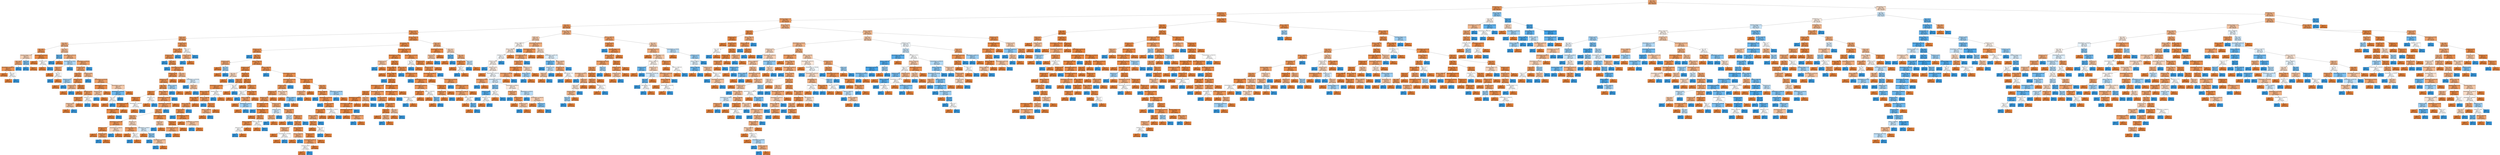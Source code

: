 digraph Tree {
node [shape=box, style="filled", color="black"] ;
0 [label="Age <= 42.5\ngini = 0.318\nsamples = 7000\nvalue = [5609, 1391]\nclass = NotExited", fillcolor="#eba06a"] ;
1 [label="NumOfProducts <= 2.5\ngini = 0.198\nsamples = 4977\nvalue = [4422, 555]\nclass = NotExited", fillcolor="#e89152"] ;
0 -> 1 [labeldistance=2.5, labelangle=45, headlabel="True"] ;
2 [label="NumOfProducts <= 1.5\ngini = 0.178\nsamples = 4876\nvalue = [4394, 482]\nclass = NotExited", fillcolor="#e88f4f"] ;
1 -> 2 ;
3 [label="Geography_Category2 <= 0.5\ngini = 0.265\nsamples = 2415\nvalue = [2035, 380]\nclass = NotExited", fillcolor="#ea995e"] ;
2 -> 3 ;
4 [label="Age <= 39.5\ngini = 0.22\nsamples = 1834\nvalue = [1603, 231]\nclass = NotExited", fillcolor="#e99356"] ;
3 -> 4 ;
5 [label="Balance <= 72715.531\ngini = 0.179\nsamples = 1526\nvalue = [1374, 152]\nclass = NotExited", fillcolor="#e88f4f"] ;
4 -> 5 ;
6 [label="Gender <= 0.5\ngini = 0.299\nsamples = 377\nvalue = [308, 69]\nclass = NotExited", fillcolor="#eb9d65"] ;
5 -> 6 ;
7 [label="Age <= 30.5\ngini = 0.38\nsamples = 157\nvalue = [117, 40]\nclass = NotExited", fillcolor="#eeac7d"] ;
6 -> 7 ;
8 [label="Age <= 26.5\ngini = 0.223\nsamples = 47\nvalue = [41, 6]\nclass = NotExited", fillcolor="#e99356"] ;
7 -> 8 ;
9 [label="Geography_Category1 <= 0.5\ngini = 0.473\nsamples = 13\nvalue = [8, 5]\nclass = NotExited", fillcolor="#f5d0b5"] ;
8 -> 9 ;
10 [label="Age <= 25.0\ngini = 0.346\nsamples = 9\nvalue = [7, 2]\nclass = NotExited", fillcolor="#eca572"] ;
9 -> 10 ;
11 [label="EstimatedSalary <= 154960.211\ngini = 0.219\nsamples = 8\nvalue = [7, 1]\nclass = NotExited", fillcolor="#e99355"] ;
10 -> 11 ;
12 [label="gini = 0.0\nsamples = 6\nvalue = [6, 0]\nclass = NotExited", fillcolor="#e58139"] ;
11 -> 12 ;
13 [label="Age <= 22.5\ngini = 0.5\nsamples = 2\nvalue = [1, 1]\nclass = NotExited", fillcolor="#ffffff"] ;
11 -> 13 ;
14 [label="gini = 0.0\nsamples = 1\nvalue = [1, 0]\nclass = NotExited", fillcolor="#e58139"] ;
13 -> 14 ;
15 [label="gini = 0.0\nsamples = 1\nvalue = [0, 1]\nclass = Exited", fillcolor="#399de5"] ;
13 -> 15 ;
16 [label="gini = 0.0\nsamples = 1\nvalue = [0, 1]\nclass = Exited", fillcolor="#399de5"] ;
10 -> 16 ;
17 [label="Tenure <= 9.5\ngini = 0.375\nsamples = 4\nvalue = [1, 3]\nclass = Exited", fillcolor="#7bbeee"] ;
9 -> 17 ;
18 [label="gini = 0.0\nsamples = 3\nvalue = [0, 3]\nclass = Exited", fillcolor="#399de5"] ;
17 -> 18 ;
19 [label="gini = 0.0\nsamples = 1\nvalue = [1, 0]\nclass = NotExited", fillcolor="#e58139"] ;
17 -> 19 ;
20 [label="EstimatedSalary <= 191958.211\ngini = 0.057\nsamples = 34\nvalue = [33, 1]\nclass = NotExited", fillcolor="#e6853f"] ;
8 -> 20 ;
21 [label="gini = 0.0\nsamples = 32\nvalue = [32, 0]\nclass = NotExited", fillcolor="#e58139"] ;
20 -> 21 ;
22 [label="CreditScore <= 620.5\ngini = 0.5\nsamples = 2\nvalue = [1, 1]\nclass = NotExited", fillcolor="#ffffff"] ;
20 -> 22 ;
23 [label="gini = 0.0\nsamples = 1\nvalue = [1, 0]\nclass = NotExited", fillcolor="#e58139"] ;
22 -> 23 ;
24 [label="gini = 0.0\nsamples = 1\nvalue = [0, 1]\nclass = Exited", fillcolor="#399de5"] ;
22 -> 24 ;
25 [label="Age <= 31.5\ngini = 0.427\nsamples = 110\nvalue = [76, 34]\nclass = NotExited", fillcolor="#f1b992"] ;
7 -> 25 ;
26 [label="Tenure <= 7.5\ngini = 0.278\nsamples = 12\nvalue = [2, 10]\nclass = Exited", fillcolor="#61b1ea"] ;
25 -> 26 ;
27 [label="gini = 0.0\nsamples = 10\nvalue = [0, 10]\nclass = Exited", fillcolor="#399de5"] ;
26 -> 27 ;
28 [label="gini = 0.0\nsamples = 2\nvalue = [2, 0]\nclass = NotExited", fillcolor="#e58139"] ;
26 -> 28 ;
29 [label="EstimatedSalary <= 20807.295\ngini = 0.37\nsamples = 98\nvalue = [74, 24]\nclass = NotExited", fillcolor="#edaa79"] ;
25 -> 29 ;
30 [label="EstimatedSalary <= 11789.45\ngini = 0.463\nsamples = 11\nvalue = [4, 7]\nclass = Exited", fillcolor="#aad5f4"] ;
29 -> 30 ;
31 [label="Tenure <= 7.5\ngini = 0.32\nsamples = 5\nvalue = [4, 1]\nclass = NotExited", fillcolor="#eca06a"] ;
30 -> 31 ;
32 [label="gini = 0.0\nsamples = 3\nvalue = [3, 0]\nclass = NotExited", fillcolor="#e58139"] ;
31 -> 32 ;
33 [label="Age <= 37.5\ngini = 0.5\nsamples = 2\nvalue = [1, 1]\nclass = NotExited", fillcolor="#ffffff"] ;
31 -> 33 ;
34 [label="gini = 0.0\nsamples = 1\nvalue = [0, 1]\nclass = Exited", fillcolor="#399de5"] ;
33 -> 34 ;
35 [label="gini = 0.0\nsamples = 1\nvalue = [1, 0]\nclass = NotExited", fillcolor="#e58139"] ;
33 -> 35 ;
36 [label="gini = 0.0\nsamples = 6\nvalue = [0, 6]\nclass = Exited", fillcolor="#399de5"] ;
30 -> 36 ;
37 [label="EstimatedSalary <= 192896.852\ngini = 0.314\nsamples = 87\nvalue = [70, 17]\nclass = NotExited", fillcolor="#eba069"] ;
29 -> 37 ;
38 [label="CreditScore <= 686.0\ngini = 0.303\nsamples = 86\nvalue = [70, 16]\nclass = NotExited", fillcolor="#eb9e66"] ;
37 -> 38 ;
39 [label="Tenure <= 0.5\ngini = 0.222\nsamples = 55\nvalue = [48, 7]\nclass = NotExited", fillcolor="#e99356"] ;
38 -> 39 ;
40 [label="CreditScore <= 557.5\ngini = 0.444\nsamples = 3\nvalue = [1, 2]\nclass = Exited", fillcolor="#9ccef2"] ;
39 -> 40 ;
41 [label="gini = 0.0\nsamples = 1\nvalue = [1, 0]\nclass = NotExited", fillcolor="#e58139"] ;
40 -> 41 ;
42 [label="gini = 0.0\nsamples = 2\nvalue = [0, 2]\nclass = Exited", fillcolor="#399de5"] ;
40 -> 42 ;
43 [label="CreditScore <= 538.5\ngini = 0.174\nsamples = 52\nvalue = [47, 5]\nclass = NotExited", fillcolor="#e88e4e"] ;
39 -> 43 ;
44 [label="CreditScore <= 514.5\ngini = 0.397\nsamples = 11\nvalue = [8, 3]\nclass = NotExited", fillcolor="#efb083"] ;
43 -> 44 ;
45 [label="gini = 0.0\nsamples = 8\nvalue = [8, 0]\nclass = NotExited", fillcolor="#e58139"] ;
44 -> 45 ;
46 [label="gini = 0.0\nsamples = 3\nvalue = [0, 3]\nclass = Exited", fillcolor="#399de5"] ;
44 -> 46 ;
47 [label="Tenure <= 6.5\ngini = 0.093\nsamples = 41\nvalue = [39, 2]\nclass = NotExited", fillcolor="#e68743"] ;
43 -> 47 ;
48 [label="gini = 0.0\nsamples = 28\nvalue = [28, 0]\nclass = NotExited", fillcolor="#e58139"] ;
47 -> 48 ;
49 [label="CreditScore <= 667.5\ngini = 0.26\nsamples = 13\nvalue = [11, 2]\nclass = NotExited", fillcolor="#ea985d"] ;
47 -> 49 ;
50 [label="CreditScore <= 619.5\ngini = 0.165\nsamples = 11\nvalue = [10, 1]\nclass = NotExited", fillcolor="#e88e4d"] ;
49 -> 50 ;
51 [label="CreditScore <= 591.0\ngini = 0.444\nsamples = 3\nvalue = [2, 1]\nclass = NotExited", fillcolor="#f2c09c"] ;
50 -> 51 ;
52 [label="gini = 0.0\nsamples = 2\nvalue = [2, 0]\nclass = NotExited", fillcolor="#e58139"] ;
51 -> 52 ;
53 [label="gini = 0.0\nsamples = 1\nvalue = [0, 1]\nclass = Exited", fillcolor="#399de5"] ;
51 -> 53 ;
54 [label="gini = 0.0\nsamples = 8\nvalue = [8, 0]\nclass = NotExited", fillcolor="#e58139"] ;
50 -> 54 ;
55 [label="CreditScore <= 670.0\ngini = 0.5\nsamples = 2\nvalue = [1, 1]\nclass = NotExited", fillcolor="#ffffff"] ;
49 -> 55 ;
56 [label="gini = 0.0\nsamples = 1\nvalue = [0, 1]\nclass = Exited", fillcolor="#399de5"] ;
55 -> 56 ;
57 [label="gini = 0.0\nsamples = 1\nvalue = [1, 0]\nclass = NotExited", fillcolor="#e58139"] ;
55 -> 57 ;
58 [label="CreditScore <= 698.0\ngini = 0.412\nsamples = 31\nvalue = [22, 9]\nclass = NotExited", fillcolor="#f0b58a"] ;
38 -> 58 ;
59 [label="gini = 0.0\nsamples = 4\nvalue = [0, 4]\nclass = Exited", fillcolor="#399de5"] ;
58 -> 59 ;
60 [label="EstimatedSalary <= 116198.066\ngini = 0.302\nsamples = 27\nvalue = [22, 5]\nclass = NotExited", fillcolor="#eb9e66"] ;
58 -> 60 ;
61 [label="EstimatedSalary <= 48237.014\ngini = 0.117\nsamples = 16\nvalue = [15, 1]\nclass = NotExited", fillcolor="#e78946"] ;
60 -> 61 ;
62 [label="CreditScore <= 760.5\ngini = 0.444\nsamples = 3\nvalue = [2, 1]\nclass = NotExited", fillcolor="#f2c09c"] ;
61 -> 62 ;
63 [label="gini = 0.0\nsamples = 1\nvalue = [0, 1]\nclass = Exited", fillcolor="#399de5"] ;
62 -> 63 ;
64 [label="gini = 0.0\nsamples = 2\nvalue = [2, 0]\nclass = NotExited", fillcolor="#e58139"] ;
62 -> 64 ;
65 [label="gini = 0.0\nsamples = 13\nvalue = [13, 0]\nclass = NotExited", fillcolor="#e58139"] ;
61 -> 65 ;
66 [label="EstimatedSalary <= 148271.141\ngini = 0.463\nsamples = 11\nvalue = [7, 4]\nclass = NotExited", fillcolor="#f4c9aa"] ;
60 -> 66 ;
67 [label="EstimatedSalary <= 126778.227\ngini = 0.32\nsamples = 5\nvalue = [1, 4]\nclass = Exited", fillcolor="#6ab6ec"] ;
66 -> 67 ;
68 [label="Age <= 36.0\ngini = 0.5\nsamples = 2\nvalue = [1, 1]\nclass = NotExited", fillcolor="#ffffff"] ;
67 -> 68 ;
69 [label="gini = 0.0\nsamples = 1\nvalue = [1, 0]\nclass = NotExited", fillcolor="#e58139"] ;
68 -> 69 ;
70 [label="gini = 0.0\nsamples = 1\nvalue = [0, 1]\nclass = Exited", fillcolor="#399de5"] ;
68 -> 70 ;
71 [label="gini = 0.0\nsamples = 3\nvalue = [0, 3]\nclass = Exited", fillcolor="#399de5"] ;
67 -> 71 ;
72 [label="gini = 0.0\nsamples = 6\nvalue = [6, 0]\nclass = NotExited", fillcolor="#e58139"] ;
66 -> 72 ;
73 [label="gini = 0.0\nsamples = 1\nvalue = [0, 1]\nclass = Exited", fillcolor="#399de5"] ;
37 -> 73 ;
74 [label="CreditScore <= 830.5\ngini = 0.229\nsamples = 220\nvalue = [191, 29]\nclass = NotExited", fillcolor="#e99457"] ;
6 -> 74 ;
75 [label="Balance <= 72594.559\ngini = 0.213\nsamples = 214\nvalue = [188, 26]\nclass = NotExited", fillcolor="#e99254"] ;
74 -> 75 ;
76 [label="CreditScore <= 415.0\ngini = 0.207\nsamples = 213\nvalue = [188, 25]\nclass = NotExited", fillcolor="#e89253"] ;
75 -> 76 ;
77 [label="gini = 0.0\nsamples = 1\nvalue = [0, 1]\nclass = Exited", fillcolor="#399de5"] ;
76 -> 77 ;
78 [label="Age <= 18.5\ngini = 0.201\nsamples = 212\nvalue = [188, 24]\nclass = NotExited", fillcolor="#e89152"] ;
76 -> 78 ;
79 [label="gini = 0.0\nsamples = 1\nvalue = [0, 1]\nclass = Exited", fillcolor="#399de5"] ;
78 -> 79 ;
80 [label="EstimatedSalary <= 174064.82\ngini = 0.194\nsamples = 211\nvalue = [188, 23]\nclass = NotExited", fillcolor="#e89051"] ;
78 -> 80 ;
81 [label="CreditScore <= 708.5\ngini = 0.168\nsamples = 194\nvalue = [176, 18]\nclass = NotExited", fillcolor="#e88e4d"] ;
80 -> 81 ;
82 [label="CreditScore <= 701.0\ngini = 0.215\nsamples = 147\nvalue = [129, 18]\nclass = NotExited", fillcolor="#e99355"] ;
81 -> 82 ;
83 [label="Age <= 32.5\ngini = 0.198\nsamples = 144\nvalue = [128, 16]\nclass = NotExited", fillcolor="#e89152"] ;
82 -> 83 ;
84 [label="Tenure <= 9.5\ngini = 0.1\nsamples = 57\nvalue = [54, 3]\nclass = NotExited", fillcolor="#e68844"] ;
83 -> 84 ;
85 [label="CreditScore <= 691.5\ngini = 0.07\nsamples = 55\nvalue = [53, 2]\nclass = NotExited", fillcolor="#e68640"] ;
84 -> 85 ;
86 [label="EstimatedSalary <= 60646.92\ngini = 0.037\nsamples = 53\nvalue = [52, 1]\nclass = NotExited", fillcolor="#e6833d"] ;
85 -> 86 ;
87 [label="EstimatedSalary <= 52260.266\ngini = 0.111\nsamples = 17\nvalue = [16, 1]\nclass = NotExited", fillcolor="#e78945"] ;
86 -> 87 ;
88 [label="gini = 0.0\nsamples = 16\nvalue = [16, 0]\nclass = NotExited", fillcolor="#e58139"] ;
87 -> 88 ;
89 [label="gini = 0.0\nsamples = 1\nvalue = [0, 1]\nclass = Exited", fillcolor="#399de5"] ;
87 -> 89 ;
90 [label="gini = 0.0\nsamples = 36\nvalue = [36, 0]\nclass = NotExited", fillcolor="#e58139"] ;
86 -> 90 ;
91 [label="EstimatedSalary <= 43819.756\ngini = 0.5\nsamples = 2\nvalue = [1, 1]\nclass = NotExited", fillcolor="#ffffff"] ;
85 -> 91 ;
92 [label="gini = 0.0\nsamples = 1\nvalue = [1, 0]\nclass = NotExited", fillcolor="#e58139"] ;
91 -> 92 ;
93 [label="gini = 0.0\nsamples = 1\nvalue = [0, 1]\nclass = Exited", fillcolor="#399de5"] ;
91 -> 93 ;
94 [label="HasCrCard <= 0.5\ngini = 0.5\nsamples = 2\nvalue = [1, 1]\nclass = NotExited", fillcolor="#ffffff"] ;
84 -> 94 ;
95 [label="gini = 0.0\nsamples = 1\nvalue = [1, 0]\nclass = NotExited", fillcolor="#e58139"] ;
94 -> 95 ;
96 [label="gini = 0.0\nsamples = 1\nvalue = [0, 1]\nclass = Exited", fillcolor="#399de5"] ;
94 -> 96 ;
97 [label="Balance <= 68836.145\ngini = 0.254\nsamples = 87\nvalue = [74, 13]\nclass = NotExited", fillcolor="#ea975c"] ;
83 -> 97 ;
98 [label="EstimatedSalary <= 153827.883\ngini = 0.24\nsamples = 86\nvalue = [74, 12]\nclass = NotExited", fillcolor="#e99559"] ;
97 -> 98 ;
99 [label="EstimatedSalary <= 148479.039\ngini = 0.272\nsamples = 74\nvalue = [62, 12]\nclass = NotExited", fillcolor="#ea995f"] ;
98 -> 99 ;
100 [label="Age <= 36.5\ngini = 0.256\nsamples = 73\nvalue = [62, 11]\nclass = NotExited", fillcolor="#ea975c"] ;
99 -> 100 ;
101 [label="Age <= 34.5\ngini = 0.355\nsamples = 39\nvalue = [30, 9]\nclass = NotExited", fillcolor="#eda774"] ;
100 -> 101 ;
102 [label="EstimatedSalary <= 102415.488\ngini = 0.219\nsamples = 24\nvalue = [21, 3]\nclass = NotExited", fillcolor="#e99355"] ;
101 -> 102 ;
103 [label="CreditScore <= 626.0\ngini = 0.1\nsamples = 19\nvalue = [18, 1]\nclass = NotExited", fillcolor="#e68844"] ;
102 -> 103 ;
104 [label="gini = 0.0\nsamples = 12\nvalue = [12, 0]\nclass = NotExited", fillcolor="#e58139"] ;
103 -> 104 ;
105 [label="CreditScore <= 636.5\ngini = 0.245\nsamples = 7\nvalue = [6, 1]\nclass = NotExited", fillcolor="#e9965a"] ;
103 -> 105 ;
106 [label="gini = 0.0\nsamples = 1\nvalue = [0, 1]\nclass = Exited", fillcolor="#399de5"] ;
105 -> 106 ;
107 [label="gini = 0.0\nsamples = 6\nvalue = [6, 0]\nclass = NotExited", fillcolor="#e58139"] ;
105 -> 107 ;
108 [label="EstimatedSalary <= 118466.953\ngini = 0.48\nsamples = 5\nvalue = [3, 2]\nclass = NotExited", fillcolor="#f6d5bd"] ;
102 -> 108 ;
109 [label="gini = 0.0\nsamples = 2\nvalue = [0, 2]\nclass = Exited", fillcolor="#399de5"] ;
108 -> 109 ;
110 [label="gini = 0.0\nsamples = 3\nvalue = [3, 0]\nclass = NotExited", fillcolor="#e58139"] ;
108 -> 110 ;
111 [label="HasCrCard <= 0.5\ngini = 0.48\nsamples = 15\nvalue = [9, 6]\nclass = NotExited", fillcolor="#f6d5bd"] ;
101 -> 111 ;
112 [label="Geography_Category1 <= 0.5\ngini = 0.278\nsamples = 6\nvalue = [5, 1]\nclass = NotExited", fillcolor="#ea9a61"] ;
111 -> 112 ;
113 [label="gini = 0.0\nsamples = 4\nvalue = [4, 0]\nclass = NotExited", fillcolor="#e58139"] ;
112 -> 113 ;
114 [label="Tenure <= 4.5\ngini = 0.5\nsamples = 2\nvalue = [1, 1]\nclass = NotExited", fillcolor="#ffffff"] ;
112 -> 114 ;
115 [label="gini = 0.0\nsamples = 1\nvalue = [0, 1]\nclass = Exited", fillcolor="#399de5"] ;
114 -> 115 ;
116 [label="gini = 0.0\nsamples = 1\nvalue = [1, 0]\nclass = NotExited", fillcolor="#e58139"] ;
114 -> 116 ;
117 [label="EstimatedSalary <= 23048.76\ngini = 0.494\nsamples = 9\nvalue = [4, 5]\nclass = Exited", fillcolor="#d7ebfa"] ;
111 -> 117 ;
118 [label="gini = 0.0\nsamples = 2\nvalue = [2, 0]\nclass = NotExited", fillcolor="#e58139"] ;
117 -> 118 ;
119 [label="Tenure <= 8.5\ngini = 0.408\nsamples = 7\nvalue = [2, 5]\nclass = Exited", fillcolor="#88c4ef"] ;
117 -> 119 ;
120 [label="gini = 0.0\nsamples = 4\nvalue = [0, 4]\nclass = Exited", fillcolor="#399de5"] ;
119 -> 120 ;
121 [label="EstimatedSalary <= 50185.881\ngini = 0.444\nsamples = 3\nvalue = [2, 1]\nclass = NotExited", fillcolor="#f2c09c"] ;
119 -> 121 ;
122 [label="gini = 0.0\nsamples = 1\nvalue = [0, 1]\nclass = Exited", fillcolor="#399de5"] ;
121 -> 122 ;
123 [label="gini = 0.0\nsamples = 2\nvalue = [2, 0]\nclass = NotExited", fillcolor="#e58139"] ;
121 -> 123 ;
124 [label="EstimatedSalary <= 13264.955\ngini = 0.111\nsamples = 34\nvalue = [32, 2]\nclass = NotExited", fillcolor="#e78945"] ;
100 -> 124 ;
125 [label="Tenure <= 3.5\ngini = 0.444\nsamples = 3\nvalue = [2, 1]\nclass = NotExited", fillcolor="#f2c09c"] ;
124 -> 125 ;
126 [label="gini = 0.0\nsamples = 1\nvalue = [0, 1]\nclass = Exited", fillcolor="#399de5"] ;
125 -> 126 ;
127 [label="gini = 0.0\nsamples = 2\nvalue = [2, 0]\nclass = NotExited", fillcolor="#e58139"] ;
125 -> 127 ;
128 [label="HasCrCard <= 0.5\ngini = 0.062\nsamples = 31\nvalue = [30, 1]\nclass = NotExited", fillcolor="#e68540"] ;
124 -> 128 ;
129 [label="EstimatedSalary <= 80472.277\ngini = 0.32\nsamples = 5\nvalue = [4, 1]\nclass = NotExited", fillcolor="#eca06a"] ;
128 -> 129 ;
130 [label="gini = 0.0\nsamples = 1\nvalue = [0, 1]\nclass = Exited", fillcolor="#399de5"] ;
129 -> 130 ;
131 [label="gini = 0.0\nsamples = 4\nvalue = [4, 0]\nclass = NotExited", fillcolor="#e58139"] ;
129 -> 131 ;
132 [label="gini = 0.0\nsamples = 26\nvalue = [26, 0]\nclass = NotExited", fillcolor="#e58139"] ;
128 -> 132 ;
133 [label="gini = 0.0\nsamples = 1\nvalue = [0, 1]\nclass = Exited", fillcolor="#399de5"] ;
99 -> 133 ;
134 [label="gini = 0.0\nsamples = 12\nvalue = [12, 0]\nclass = NotExited", fillcolor="#e58139"] ;
98 -> 134 ;
135 [label="gini = 0.0\nsamples = 1\nvalue = [0, 1]\nclass = Exited", fillcolor="#399de5"] ;
97 -> 135 ;
136 [label="Balance <= 71474.516\ngini = 0.444\nsamples = 3\nvalue = [1, 2]\nclass = Exited", fillcolor="#9ccef2"] ;
82 -> 136 ;
137 [label="gini = 0.0\nsamples = 2\nvalue = [0, 2]\nclass = Exited", fillcolor="#399de5"] ;
136 -> 137 ;
138 [label="gini = 0.0\nsamples = 1\nvalue = [1, 0]\nclass = NotExited", fillcolor="#e58139"] ;
136 -> 138 ;
139 [label="gini = 0.0\nsamples = 47\nvalue = [47, 0]\nclass = NotExited", fillcolor="#e58139"] ;
81 -> 139 ;
140 [label="Age <= 31.5\ngini = 0.415\nsamples = 17\nvalue = [12, 5]\nclass = NotExited", fillcolor="#f0b58b"] ;
80 -> 140 ;
141 [label="gini = 0.0\nsamples = 8\nvalue = [8, 0]\nclass = NotExited", fillcolor="#e58139"] ;
140 -> 141 ;
142 [label="EstimatedSalary <= 179187.883\ngini = 0.494\nsamples = 9\nvalue = [4, 5]\nclass = Exited", fillcolor="#d7ebfa"] ;
140 -> 142 ;
143 [label="gini = 0.0\nsamples = 3\nvalue = [0, 3]\nclass = Exited", fillcolor="#399de5"] ;
142 -> 143 ;
144 [label="Tenure <= 6.0\ngini = 0.444\nsamples = 6\nvalue = [4, 2]\nclass = NotExited", fillcolor="#f2c09c"] ;
142 -> 144 ;
145 [label="gini = 0.0\nsamples = 4\nvalue = [4, 0]\nclass = NotExited", fillcolor="#e58139"] ;
144 -> 145 ;
146 [label="gini = 0.0\nsamples = 2\nvalue = [0, 2]\nclass = Exited", fillcolor="#399de5"] ;
144 -> 146 ;
147 [label="gini = 0.0\nsamples = 1\nvalue = [0, 1]\nclass = Exited", fillcolor="#399de5"] ;
75 -> 147 ;
148 [label="Tenure <= 8.5\ngini = 0.5\nsamples = 6\nvalue = [3, 3]\nclass = NotExited", fillcolor="#ffffff"] ;
74 -> 148 ;
149 [label="CreditScore <= 837.0\ngini = 0.375\nsamples = 4\nvalue = [3, 1]\nclass = NotExited", fillcolor="#eeab7b"] ;
148 -> 149 ;
150 [label="gini = 0.0\nsamples = 1\nvalue = [0, 1]\nclass = Exited", fillcolor="#399de5"] ;
149 -> 150 ;
151 [label="gini = 0.0\nsamples = 3\nvalue = [3, 0]\nclass = NotExited", fillcolor="#e58139"] ;
149 -> 151 ;
152 [label="gini = 0.0\nsamples = 2\nvalue = [0, 2]\nclass = Exited", fillcolor="#399de5"] ;
148 -> 152 ;
153 [label="Balance <= 175375.531\ngini = 0.134\nsamples = 1149\nvalue = [1066, 83]\nclass = NotExited", fillcolor="#e78b48"] ;
5 -> 153 ;
154 [label="IsActiveMember <= 0.5\ngini = 0.123\nsamples = 1107\nvalue = [1034, 73]\nclass = NotExited", fillcolor="#e78a47"] ;
153 -> 154 ;
155 [label="CreditScore <= 414.0\ngini = 0.157\nsamples = 546\nvalue = [499, 47]\nclass = NotExited", fillcolor="#e78d4c"] ;
154 -> 155 ;
156 [label="gini = 0.0\nsamples = 1\nvalue = [0, 1]\nclass = Exited", fillcolor="#399de5"] ;
155 -> 156 ;
157 [label="Age <= 22.5\ngini = 0.155\nsamples = 545\nvalue = [499, 46]\nclass = NotExited", fillcolor="#e78d4b"] ;
155 -> 157 ;
158 [label="CreditScore <= 682.5\ngini = 0.346\nsamples = 18\nvalue = [14, 4]\nclass = NotExited", fillcolor="#eca572"] ;
157 -> 158 ;
159 [label="gini = 0.0\nsamples = 12\nvalue = [12, 0]\nclass = NotExited", fillcolor="#e58139"] ;
158 -> 159 ;
160 [label="Age <= 20.5\ngini = 0.444\nsamples = 6\nvalue = [2, 4]\nclass = Exited", fillcolor="#9ccef2"] ;
158 -> 160 ;
161 [label="gini = 0.0\nsamples = 2\nvalue = [2, 0]\nclass = NotExited", fillcolor="#e58139"] ;
160 -> 161 ;
162 [label="gini = 0.0\nsamples = 4\nvalue = [0, 4]\nclass = Exited", fillcolor="#399de5"] ;
160 -> 162 ;
163 [label="Balance <= 118431.258\ngini = 0.147\nsamples = 527\nvalue = [485, 42]\nclass = NotExited", fillcolor="#e78c4a"] ;
157 -> 163 ;
164 [label="CreditScore <= 446.0\ngini = 0.103\nsamples = 239\nvalue = [226, 13]\nclass = NotExited", fillcolor="#e68844"] ;
163 -> 164 ;
165 [label="Age <= 31.5\ngini = 0.48\nsamples = 5\nvalue = [3, 2]\nclass = NotExited", fillcolor="#f6d5bd"] ;
164 -> 165 ;
166 [label="gini = 0.0\nsamples = 3\nvalue = [3, 0]\nclass = NotExited", fillcolor="#e58139"] ;
165 -> 166 ;
167 [label="gini = 0.0\nsamples = 2\nvalue = [0, 2]\nclass = Exited", fillcolor="#399de5"] ;
165 -> 167 ;
168 [label="HasCrCard <= 0.5\ngini = 0.09\nsamples = 234\nvalue = [223, 11]\nclass = NotExited", fillcolor="#e68743"] ;
164 -> 168 ;
169 [label="Tenure <= 9.5\ngini = 0.164\nsamples = 89\nvalue = [81, 8]\nclass = NotExited", fillcolor="#e88d4d"] ;
168 -> 169 ;
170 [label="EstimatedSalary <= 194291.508\ngini = 0.148\nsamples = 87\nvalue = [80, 7]\nclass = NotExited", fillcolor="#e78c4a"] ;
169 -> 170 ;
171 [label="Balance <= 112619.531\ngini = 0.131\nsamples = 85\nvalue = [79, 6]\nclass = NotExited", fillcolor="#e78b48"] ;
170 -> 171 ;
172 [label="Balance <= 86720.223\ngini = 0.088\nsamples = 65\nvalue = [62, 3]\nclass = NotExited", fillcolor="#e68743"] ;
171 -> 172 ;
173 [label="Balance <= 86611.871\ngini = 0.227\nsamples = 23\nvalue = [20, 3]\nclass = NotExited", fillcolor="#e99457"] ;
172 -> 173 ;
174 [label="CreditScore <= 507.5\ngini = 0.165\nsamples = 22\nvalue = [20, 2]\nclass = NotExited", fillcolor="#e88e4d"] ;
173 -> 174 ;
175 [label="gini = 0.0\nsamples = 1\nvalue = [0, 1]\nclass = Exited", fillcolor="#399de5"] ;
174 -> 175 ;
176 [label="EstimatedSalary <= 170832.07\ngini = 0.091\nsamples = 21\nvalue = [20, 1]\nclass = NotExited", fillcolor="#e68743"] ;
174 -> 176 ;
177 [label="gini = 0.0\nsamples = 18\nvalue = [18, 0]\nclass = NotExited", fillcolor="#e58139"] ;
176 -> 177 ;
178 [label="EstimatedSalary <= 176789.445\ngini = 0.444\nsamples = 3\nvalue = [2, 1]\nclass = NotExited", fillcolor="#f2c09c"] ;
176 -> 178 ;
179 [label="gini = 0.0\nsamples = 1\nvalue = [0, 1]\nclass = Exited", fillcolor="#399de5"] ;
178 -> 179 ;
180 [label="gini = 0.0\nsamples = 2\nvalue = [2, 0]\nclass = NotExited", fillcolor="#e58139"] ;
178 -> 180 ;
181 [label="gini = 0.0\nsamples = 1\nvalue = [0, 1]\nclass = Exited", fillcolor="#399de5"] ;
173 -> 181 ;
182 [label="gini = 0.0\nsamples = 42\nvalue = [42, 0]\nclass = NotExited", fillcolor="#e58139"] ;
172 -> 182 ;
183 [label="Balance <= 112982.688\ngini = 0.255\nsamples = 20\nvalue = [17, 3]\nclass = NotExited", fillcolor="#ea975c"] ;
171 -> 183 ;
184 [label="gini = 0.0\nsamples = 2\nvalue = [0, 2]\nclass = Exited", fillcolor="#399de5"] ;
183 -> 184 ;
185 [label="Tenure <= 1.5\ngini = 0.105\nsamples = 18\nvalue = [17, 1]\nclass = NotExited", fillcolor="#e78845"] ;
183 -> 185 ;
186 [label="Balance <= 116815.812\ngini = 0.375\nsamples = 4\nvalue = [3, 1]\nclass = NotExited", fillcolor="#eeab7b"] ;
185 -> 186 ;
187 [label="gini = 0.0\nsamples = 3\nvalue = [3, 0]\nclass = NotExited", fillcolor="#e58139"] ;
186 -> 187 ;
188 [label="gini = 0.0\nsamples = 1\nvalue = [0, 1]\nclass = Exited", fillcolor="#399de5"] ;
186 -> 188 ;
189 [label="gini = 0.0\nsamples = 14\nvalue = [14, 0]\nclass = NotExited", fillcolor="#e58139"] ;
185 -> 189 ;
190 [label="Geography_Category1 <= 0.5\ngini = 0.5\nsamples = 2\nvalue = [1, 1]\nclass = NotExited", fillcolor="#ffffff"] ;
170 -> 190 ;
191 [label="gini = 0.0\nsamples = 1\nvalue = [0, 1]\nclass = Exited", fillcolor="#399de5"] ;
190 -> 191 ;
192 [label="gini = 0.0\nsamples = 1\nvalue = [1, 0]\nclass = NotExited", fillcolor="#e58139"] ;
190 -> 192 ;
193 [label="Age <= 36.5\ngini = 0.5\nsamples = 2\nvalue = [1, 1]\nclass = NotExited", fillcolor="#ffffff"] ;
169 -> 193 ;
194 [label="gini = 0.0\nsamples = 1\nvalue = [1, 0]\nclass = NotExited", fillcolor="#e58139"] ;
193 -> 194 ;
195 [label="gini = 0.0\nsamples = 1\nvalue = [0, 1]\nclass = Exited", fillcolor="#399de5"] ;
193 -> 195 ;
196 [label="Age <= 36.5\ngini = 0.041\nsamples = 145\nvalue = [142, 3]\nclass = NotExited", fillcolor="#e6843d"] ;
168 -> 196 ;
197 [label="gini = 0.0\nsamples = 113\nvalue = [113, 0]\nclass = NotExited", fillcolor="#e58139"] ;
196 -> 197 ;
198 [label="CreditScore <= 521.0\ngini = 0.17\nsamples = 32\nvalue = [29, 3]\nclass = NotExited", fillcolor="#e88e4d"] ;
196 -> 198 ;
199 [label="Tenure <= 3.5\ngini = 0.5\nsamples = 2\nvalue = [1, 1]\nclass = NotExited", fillcolor="#ffffff"] ;
198 -> 199 ;
200 [label="gini = 0.0\nsamples = 1\nvalue = [1, 0]\nclass = NotExited", fillcolor="#e58139"] ;
199 -> 200 ;
201 [label="gini = 0.0\nsamples = 1\nvalue = [0, 1]\nclass = Exited", fillcolor="#399de5"] ;
199 -> 201 ;
202 [label="Balance <= 102614.078\ngini = 0.124\nsamples = 30\nvalue = [28, 2]\nclass = NotExited", fillcolor="#e78a47"] ;
198 -> 202 ;
203 [label="Balance <= 96566.336\ngini = 0.298\nsamples = 11\nvalue = [9, 2]\nclass = NotExited", fillcolor="#eb9d65"] ;
202 -> 203 ;
204 [label="gini = 0.0\nsamples = 8\nvalue = [8, 0]\nclass = NotExited", fillcolor="#e58139"] ;
203 -> 204 ;
205 [label="EstimatedSalary <= 24547.71\ngini = 0.444\nsamples = 3\nvalue = [1, 2]\nclass = Exited", fillcolor="#9ccef2"] ;
203 -> 205 ;
206 [label="gini = 0.0\nsamples = 1\nvalue = [1, 0]\nclass = NotExited", fillcolor="#e58139"] ;
205 -> 206 ;
207 [label="gini = 0.0\nsamples = 2\nvalue = [0, 2]\nclass = Exited", fillcolor="#399de5"] ;
205 -> 207 ;
208 [label="gini = 0.0\nsamples = 19\nvalue = [19, 0]\nclass = NotExited", fillcolor="#e58139"] ;
202 -> 208 ;
209 [label="Balance <= 118520.332\ngini = 0.181\nsamples = 288\nvalue = [259, 29]\nclass = NotExited", fillcolor="#e88f4f"] ;
163 -> 209 ;
210 [label="gini = 0.0\nsamples = 1\nvalue = [0, 1]\nclass = Exited", fillcolor="#399de5"] ;
209 -> 210 ;
211 [label="EstimatedSalary <= 91290.629\ngini = 0.176\nsamples = 287\nvalue = [259, 28]\nclass = NotExited", fillcolor="#e88f4e"] ;
209 -> 211 ;
212 [label="EstimatedSalary <= 90702.363\ngini = 0.233\nsamples = 141\nvalue = [122, 19]\nclass = NotExited", fillcolor="#e99558"] ;
211 -> 212 ;
213 [label="CreditScore <= 804.5\ngini = 0.224\nsamples = 140\nvalue = [122, 18]\nclass = NotExited", fillcolor="#e99456"] ;
212 -> 213 ;
214 [label="CreditScore <= 713.5\ngini = 0.201\nsamples = 132\nvalue = [117, 15]\nclass = NotExited", fillcolor="#e89152"] ;
213 -> 214 ;
215 [label="CreditScore <= 614.5\ngini = 0.245\nsamples = 105\nvalue = [90, 15]\nclass = NotExited", fillcolor="#e9965a"] ;
214 -> 215 ;
216 [label="EstimatedSalary <= 2814.46\ngini = 0.107\nsamples = 53\nvalue = [50, 3]\nclass = NotExited", fillcolor="#e78945"] ;
215 -> 216 ;
217 [label="gini = 0.0\nsamples = 1\nvalue = [0, 1]\nclass = Exited", fillcolor="#399de5"] ;
216 -> 217 ;
218 [label="Geography_Category1 <= 0.5\ngini = 0.074\nsamples = 52\nvalue = [50, 2]\nclass = NotExited", fillcolor="#e68641"] ;
216 -> 218 ;
219 [label="gini = 0.0\nsamples = 37\nvalue = [37, 0]\nclass = NotExited", fillcolor="#e58139"] ;
218 -> 219 ;
220 [label="Age <= 37.5\ngini = 0.231\nsamples = 15\nvalue = [13, 2]\nclass = NotExited", fillcolor="#e99457"] ;
218 -> 220 ;
221 [label="Balance <= 124154.879\ngini = 0.142\nsamples = 13\nvalue = [12, 1]\nclass = NotExited", fillcolor="#e78c49"] ;
220 -> 221 ;
222 [label="HasCrCard <= 0.5\ngini = 0.5\nsamples = 2\nvalue = [1, 1]\nclass = NotExited", fillcolor="#ffffff"] ;
221 -> 222 ;
223 [label="gini = 0.0\nsamples = 1\nvalue = [0, 1]\nclass = Exited", fillcolor="#399de5"] ;
222 -> 223 ;
224 [label="gini = 0.0\nsamples = 1\nvalue = [1, 0]\nclass = NotExited", fillcolor="#e58139"] ;
222 -> 224 ;
225 [label="gini = 0.0\nsamples = 11\nvalue = [11, 0]\nclass = NotExited", fillcolor="#e58139"] ;
221 -> 225 ;
226 [label="Balance <= 134161.051\ngini = 0.5\nsamples = 2\nvalue = [1, 1]\nclass = NotExited", fillcolor="#ffffff"] ;
220 -> 226 ;
227 [label="gini = 0.0\nsamples = 1\nvalue = [1, 0]\nclass = NotExited", fillcolor="#e58139"] ;
226 -> 227 ;
228 [label="gini = 0.0\nsamples = 1\nvalue = [0, 1]\nclass = Exited", fillcolor="#399de5"] ;
226 -> 228 ;
229 [label="CreditScore <= 632.5\ngini = 0.355\nsamples = 52\nvalue = [40, 12]\nclass = NotExited", fillcolor="#eda774"] ;
215 -> 229 ;
230 [label="CreditScore <= 624.5\ngini = 0.49\nsamples = 7\nvalue = [3, 4]\nclass = Exited", fillcolor="#cee6f8"] ;
229 -> 230 ;
231 [label="Age <= 33.5\ngini = 0.375\nsamples = 4\nvalue = [3, 1]\nclass = NotExited", fillcolor="#eeab7b"] ;
230 -> 231 ;
232 [label="gini = 0.0\nsamples = 1\nvalue = [0, 1]\nclass = Exited", fillcolor="#399de5"] ;
231 -> 232 ;
233 [label="gini = 0.0\nsamples = 3\nvalue = [3, 0]\nclass = NotExited", fillcolor="#e58139"] ;
231 -> 233 ;
234 [label="gini = 0.0\nsamples = 3\nvalue = [0, 3]\nclass = Exited", fillcolor="#399de5"] ;
230 -> 234 ;
235 [label="Balance <= 124298.309\ngini = 0.292\nsamples = 45\nvalue = [37, 8]\nclass = NotExited", fillcolor="#eb9c64"] ;
229 -> 235 ;
236 [label="Tenure <= 4.5\ngini = 0.48\nsamples = 5\nvalue = [2, 3]\nclass = Exited", fillcolor="#bddef6"] ;
235 -> 236 ;
237 [label="gini = 0.0\nsamples = 2\nvalue = [2, 0]\nclass = NotExited", fillcolor="#e58139"] ;
236 -> 237 ;
238 [label="gini = 0.0\nsamples = 3\nvalue = [0, 3]\nclass = Exited", fillcolor="#399de5"] ;
236 -> 238 ;
239 [label="CreditScore <= 711.5\ngini = 0.219\nsamples = 40\nvalue = [35, 5]\nclass = NotExited", fillcolor="#e99355"] ;
235 -> 239 ;
240 [label="Tenure <= 2.0\ngini = 0.184\nsamples = 39\nvalue = [35, 4]\nclass = NotExited", fillcolor="#e88f50"] ;
239 -> 240 ;
241 [label="CreditScore <= 662.0\ngini = 0.375\nsamples = 8\nvalue = [6, 2]\nclass = NotExited", fillcolor="#eeab7b"] ;
240 -> 241 ;
242 [label="gini = 0.0\nsamples = 4\nvalue = [4, 0]\nclass = NotExited", fillcolor="#e58139"] ;
241 -> 242 ;
243 [label="EstimatedSalary <= 27250.689\ngini = 0.5\nsamples = 4\nvalue = [2, 2]\nclass = NotExited", fillcolor="#ffffff"] ;
241 -> 243 ;
244 [label="gini = 0.0\nsamples = 2\nvalue = [2, 0]\nclass = NotExited", fillcolor="#e58139"] ;
243 -> 244 ;
245 [label="gini = 0.0\nsamples = 2\nvalue = [0, 2]\nclass = Exited", fillcolor="#399de5"] ;
243 -> 245 ;
246 [label="Balance <= 130400.414\ngini = 0.121\nsamples = 31\nvalue = [29, 2]\nclass = NotExited", fillcolor="#e78a47"] ;
240 -> 246 ;
247 [label="Balance <= 129437.441\ngini = 0.375\nsamples = 4\nvalue = [3, 1]\nclass = NotExited", fillcolor="#eeab7b"] ;
246 -> 247 ;
248 [label="gini = 0.0\nsamples = 3\nvalue = [3, 0]\nclass = NotExited", fillcolor="#e58139"] ;
247 -> 248 ;
249 [label="gini = 0.0\nsamples = 1\nvalue = [0, 1]\nclass = Exited", fillcolor="#399de5"] ;
247 -> 249 ;
250 [label="CreditScore <= 642.0\ngini = 0.071\nsamples = 27\nvalue = [26, 1]\nclass = NotExited", fillcolor="#e68641"] ;
246 -> 250 ;
251 [label="EstimatedSalary <= 28068.225\ngini = 0.278\nsamples = 6\nvalue = [5, 1]\nclass = NotExited", fillcolor="#ea9a61"] ;
250 -> 251 ;
252 [label="CreditScore <= 636.5\ngini = 0.5\nsamples = 2\nvalue = [1, 1]\nclass = NotExited", fillcolor="#ffffff"] ;
251 -> 252 ;
253 [label="gini = 0.0\nsamples = 1\nvalue = [1, 0]\nclass = NotExited", fillcolor="#e58139"] ;
252 -> 253 ;
254 [label="gini = 0.0\nsamples = 1\nvalue = [0, 1]\nclass = Exited", fillcolor="#399de5"] ;
252 -> 254 ;
255 [label="gini = 0.0\nsamples = 4\nvalue = [4, 0]\nclass = NotExited", fillcolor="#e58139"] ;
251 -> 255 ;
256 [label="gini = 0.0\nsamples = 21\nvalue = [21, 0]\nclass = NotExited", fillcolor="#e58139"] ;
250 -> 256 ;
257 [label="gini = 0.0\nsamples = 1\nvalue = [0, 1]\nclass = Exited", fillcolor="#399de5"] ;
239 -> 257 ;
258 [label="gini = 0.0\nsamples = 27\nvalue = [27, 0]\nclass = NotExited", fillcolor="#e58139"] ;
214 -> 258 ;
259 [label="Balance <= 142772.586\ngini = 0.469\nsamples = 8\nvalue = [5, 3]\nclass = NotExited", fillcolor="#f5cdb0"] ;
213 -> 259 ;
260 [label="gini = 0.0\nsamples = 4\nvalue = [4, 0]\nclass = NotExited", fillcolor="#e58139"] ;
259 -> 260 ;
261 [label="Balance <= 165693.773\ngini = 0.375\nsamples = 4\nvalue = [1, 3]\nclass = Exited", fillcolor="#7bbeee"] ;
259 -> 261 ;
262 [label="gini = 0.0\nsamples = 3\nvalue = [0, 3]\nclass = Exited", fillcolor="#399de5"] ;
261 -> 262 ;
263 [label="gini = 0.0\nsamples = 1\nvalue = [1, 0]\nclass = NotExited", fillcolor="#e58139"] ;
261 -> 263 ;
264 [label="gini = 0.0\nsamples = 1\nvalue = [0, 1]\nclass = Exited", fillcolor="#399de5"] ;
212 -> 264 ;
265 [label="EstimatedSalary <= 152207.82\ngini = 0.116\nsamples = 146\nvalue = [137, 9]\nclass = NotExited", fillcolor="#e78946"] ;
211 -> 265 ;
266 [label="Tenure <= 0.5\ngini = 0.023\nsamples = 86\nvalue = [85, 1]\nclass = NotExited", fillcolor="#e5823b"] ;
265 -> 266 ;
267 [label="CreditScore <= 576.5\ngini = 0.375\nsamples = 4\nvalue = [3, 1]\nclass = NotExited", fillcolor="#eeab7b"] ;
266 -> 267 ;
268 [label="gini = 0.0\nsamples = 1\nvalue = [0, 1]\nclass = Exited", fillcolor="#399de5"] ;
267 -> 268 ;
269 [label="gini = 0.0\nsamples = 3\nvalue = [3, 0]\nclass = NotExited", fillcolor="#e58139"] ;
267 -> 269 ;
270 [label="gini = 0.0\nsamples = 82\nvalue = [82, 0]\nclass = NotExited", fillcolor="#e58139"] ;
266 -> 270 ;
271 [label="Age <= 38.5\ngini = 0.231\nsamples = 60\nvalue = [52, 8]\nclass = NotExited", fillcolor="#e99457"] ;
265 -> 271 ;
272 [label="Balance <= 119439.516\ngini = 0.188\nsamples = 57\nvalue = [51, 6]\nclass = NotExited", fillcolor="#e89050"] ;
271 -> 272 ;
273 [label="gini = 0.0\nsamples = 1\nvalue = [0, 1]\nclass = Exited", fillcolor="#399de5"] ;
272 -> 273 ;
274 [label="EstimatedSalary <= 153154.203\ngini = 0.163\nsamples = 56\nvalue = [51, 5]\nclass = NotExited", fillcolor="#e88d4c"] ;
272 -> 274 ;
275 [label="gini = 0.0\nsamples = 1\nvalue = [0, 1]\nclass = Exited", fillcolor="#399de5"] ;
274 -> 275 ;
276 [label="Balance <= 171136.609\ngini = 0.135\nsamples = 55\nvalue = [51, 4]\nclass = NotExited", fillcolor="#e78b49"] ;
274 -> 276 ;
277 [label="Balance <= 126654.445\ngini = 0.107\nsamples = 53\nvalue = [50, 3]\nclass = NotExited", fillcolor="#e78945"] ;
276 -> 277 ;
278 [label="Balance <= 125936.047\ngini = 0.337\nsamples = 14\nvalue = [11, 3]\nclass = NotExited", fillcolor="#eca36f"] ;
277 -> 278 ;
279 [label="Tenure <= 8.5\ngini = 0.153\nsamples = 12\nvalue = [11, 1]\nclass = NotExited", fillcolor="#e78c4b"] ;
278 -> 279 ;
280 [label="gini = 0.0\nsamples = 10\nvalue = [10, 0]\nclass = NotExited", fillcolor="#e58139"] ;
279 -> 280 ;
281 [label="Age <= 33.0\ngini = 0.5\nsamples = 2\nvalue = [1, 1]\nclass = NotExited", fillcolor="#ffffff"] ;
279 -> 281 ;
282 [label="gini = 0.0\nsamples = 1\nvalue = [0, 1]\nclass = Exited", fillcolor="#399de5"] ;
281 -> 282 ;
283 [label="gini = 0.0\nsamples = 1\nvalue = [1, 0]\nclass = NotExited", fillcolor="#e58139"] ;
281 -> 283 ;
284 [label="gini = 0.0\nsamples = 2\nvalue = [0, 2]\nclass = Exited", fillcolor="#399de5"] ;
278 -> 284 ;
285 [label="gini = 0.0\nsamples = 39\nvalue = [39, 0]\nclass = NotExited", fillcolor="#e58139"] ;
277 -> 285 ;
286 [label="EstimatedSalary <= 187567.5\ngini = 0.5\nsamples = 2\nvalue = [1, 1]\nclass = NotExited", fillcolor="#ffffff"] ;
276 -> 286 ;
287 [label="gini = 0.0\nsamples = 1\nvalue = [1, 0]\nclass = NotExited", fillcolor="#e58139"] ;
286 -> 287 ;
288 [label="gini = 0.0\nsamples = 1\nvalue = [0, 1]\nclass = Exited", fillcolor="#399de5"] ;
286 -> 288 ;
289 [label="EstimatedSalary <= 178053.086\ngini = 0.444\nsamples = 3\nvalue = [1, 2]\nclass = Exited", fillcolor="#9ccef2"] ;
271 -> 289 ;
290 [label="gini = 0.0\nsamples = 2\nvalue = [0, 2]\nclass = Exited", fillcolor="#399de5"] ;
289 -> 290 ;
291 [label="gini = 0.0\nsamples = 1\nvalue = [1, 0]\nclass = NotExited", fillcolor="#e58139"] ;
289 -> 291 ;
292 [label="EstimatedSalary <= 162381.383\ngini = 0.088\nsamples = 561\nvalue = [535, 26]\nclass = NotExited", fillcolor="#e68743"] ;
154 -> 292 ;
293 [label="EstimatedSalary <= 1907.495\ngini = 0.07\nsamples = 465\nvalue = [448, 17]\nclass = NotExited", fillcolor="#e68641"] ;
292 -> 293 ;
294 [label="CreditScore <= 726.5\ngini = 0.444\nsamples = 3\nvalue = [2, 1]\nclass = NotExited", fillcolor="#f2c09c"] ;
293 -> 294 ;
295 [label="gini = 0.0\nsamples = 1\nvalue = [0, 1]\nclass = Exited", fillcolor="#399de5"] ;
294 -> 295 ;
296 [label="gini = 0.0\nsamples = 2\nvalue = [2, 0]\nclass = NotExited", fillcolor="#e58139"] ;
294 -> 296 ;
297 [label="Age <= 37.5\ngini = 0.067\nsamples = 462\nvalue = [446, 16]\nclass = NotExited", fillcolor="#e68640"] ;
293 -> 297 ;
298 [label="Balance <= 108435.422\ngini = 0.046\nsamples = 382\nvalue = [373, 9]\nclass = NotExited", fillcolor="#e6843e"] ;
297 -> 298 ;
299 [label="gini = 0.0\nsamples = 132\nvalue = [132, 0]\nclass = NotExited", fillcolor="#e58139"] ;
298 -> 299 ;
300 [label="Balance <= 108509.266\ngini = 0.069\nsamples = 250\nvalue = [241, 9]\nclass = NotExited", fillcolor="#e68640"] ;
298 -> 300 ;
301 [label="gini = 0.0\nsamples = 1\nvalue = [0, 1]\nclass = Exited", fillcolor="#399de5"] ;
300 -> 301 ;
302 [label="Gender <= 0.5\ngini = 0.062\nsamples = 249\nvalue = [241, 8]\nclass = NotExited", fillcolor="#e68540"] ;
300 -> 302 ;
303 [label="EstimatedSalary <= 130719.316\ngini = 0.117\nsamples = 112\nvalue = [105, 7]\nclass = NotExited", fillcolor="#e78946"] ;
302 -> 303 ;
304 [label="Tenure <= 9.5\ngini = 0.067\nsamples = 86\nvalue = [83, 3]\nclass = NotExited", fillcolor="#e68640"] ;
303 -> 304 ;
305 [label="EstimatedSalary <= 48855.314\ngini = 0.048\nsamples = 82\nvalue = [80, 2]\nclass = NotExited", fillcolor="#e6843e"] ;
304 -> 305 ;
306 [label="EstimatedSalary <= 48461.369\ngini = 0.124\nsamples = 30\nvalue = [28, 2]\nclass = NotExited", fillcolor="#e78a47"] ;
305 -> 306 ;
307 [label="EstimatedSalary <= 44385.689\ngini = 0.067\nsamples = 29\nvalue = [28, 1]\nclass = NotExited", fillcolor="#e68640"] ;
306 -> 307 ;
308 [label="gini = 0.0\nsamples = 24\nvalue = [24, 0]\nclass = NotExited", fillcolor="#e58139"] ;
307 -> 308 ;
309 [label="EstimatedSalary <= 44833.225\ngini = 0.32\nsamples = 5\nvalue = [4, 1]\nclass = NotExited", fillcolor="#eca06a"] ;
307 -> 309 ;
310 [label="gini = 0.0\nsamples = 1\nvalue = [0, 1]\nclass = Exited", fillcolor="#399de5"] ;
309 -> 310 ;
311 [label="gini = 0.0\nsamples = 4\nvalue = [4, 0]\nclass = NotExited", fillcolor="#e58139"] ;
309 -> 311 ;
312 [label="gini = 0.0\nsamples = 1\nvalue = [0, 1]\nclass = Exited", fillcolor="#399de5"] ;
306 -> 312 ;
313 [label="gini = 0.0\nsamples = 52\nvalue = [52, 0]\nclass = NotExited", fillcolor="#e58139"] ;
305 -> 313 ;
314 [label="Age <= 35.0\ngini = 0.375\nsamples = 4\nvalue = [3, 1]\nclass = NotExited", fillcolor="#eeab7b"] ;
304 -> 314 ;
315 [label="gini = 0.0\nsamples = 3\nvalue = [3, 0]\nclass = NotExited", fillcolor="#e58139"] ;
314 -> 315 ;
316 [label="gini = 0.0\nsamples = 1\nvalue = [0, 1]\nclass = Exited", fillcolor="#399de5"] ;
314 -> 316 ;
317 [label="EstimatedSalary <= 131546.539\ngini = 0.26\nsamples = 26\nvalue = [22, 4]\nclass = NotExited", fillcolor="#ea985d"] ;
303 -> 317 ;
318 [label="gini = 0.0\nsamples = 1\nvalue = [0, 1]\nclass = Exited", fillcolor="#399de5"] ;
317 -> 318 ;
319 [label="Balance <= 113183.848\ngini = 0.211\nsamples = 25\nvalue = [22, 3]\nclass = NotExited", fillcolor="#e99254"] ;
317 -> 319 ;
320 [label="gini = 0.0\nsamples = 1\nvalue = [0, 1]\nclass = Exited", fillcolor="#399de5"] ;
319 -> 320 ;
321 [label="Balance <= 156283.992\ngini = 0.153\nsamples = 24\nvalue = [22, 2]\nclass = NotExited", fillcolor="#e78c4b"] ;
319 -> 321 ;
322 [label="Tenure <= 7.5\ngini = 0.091\nsamples = 21\nvalue = [20, 1]\nclass = NotExited", fillcolor="#e68743"] ;
321 -> 322 ;
323 [label="gini = 0.0\nsamples = 17\nvalue = [17, 0]\nclass = NotExited", fillcolor="#e58139"] ;
322 -> 323 ;
324 [label="Age <= 28.0\ngini = 0.375\nsamples = 4\nvalue = [3, 1]\nclass = NotExited", fillcolor="#eeab7b"] ;
322 -> 324 ;
325 [label="gini = 0.0\nsamples = 1\nvalue = [0, 1]\nclass = Exited", fillcolor="#399de5"] ;
324 -> 325 ;
326 [label="gini = 0.0\nsamples = 3\nvalue = [3, 0]\nclass = NotExited", fillcolor="#e58139"] ;
324 -> 326 ;
327 [label="Age <= 34.5\ngini = 0.444\nsamples = 3\nvalue = [2, 1]\nclass = NotExited", fillcolor="#f2c09c"] ;
321 -> 327 ;
328 [label="gini = 0.0\nsamples = 2\nvalue = [2, 0]\nclass = NotExited", fillcolor="#e58139"] ;
327 -> 328 ;
329 [label="gini = 0.0\nsamples = 1\nvalue = [0, 1]\nclass = Exited", fillcolor="#399de5"] ;
327 -> 329 ;
330 [label="EstimatedSalary <= 21119.625\ngini = 0.014\nsamples = 137\nvalue = [136, 1]\nclass = NotExited", fillcolor="#e5823a"] ;
302 -> 330 ;
331 [label="EstimatedSalary <= 20220.275\ngini = 0.105\nsamples = 18\nvalue = [17, 1]\nclass = NotExited", fillcolor="#e78845"] ;
330 -> 331 ;
332 [label="gini = 0.0\nsamples = 17\nvalue = [17, 0]\nclass = NotExited", fillcolor="#e58139"] ;
331 -> 332 ;
333 [label="gini = 0.0\nsamples = 1\nvalue = [0, 1]\nclass = Exited", fillcolor="#399de5"] ;
331 -> 333 ;
334 [label="gini = 0.0\nsamples = 119\nvalue = [119, 0]\nclass = NotExited", fillcolor="#e58139"] ;
330 -> 334 ;
335 [label="Balance <= 75207.391\ngini = 0.16\nsamples = 80\nvalue = [73, 7]\nclass = NotExited", fillcolor="#e78d4c"] ;
297 -> 335 ;
336 [label="gini = 0.0\nsamples = 1\nvalue = [0, 1]\nclass = Exited", fillcolor="#399de5"] ;
335 -> 336 ;
337 [label="EstimatedSalary <= 5879.765\ngini = 0.14\nsamples = 79\nvalue = [73, 6]\nclass = NotExited", fillcolor="#e78b49"] ;
335 -> 337 ;
338 [label="gini = 0.0\nsamples = 1\nvalue = [0, 1]\nclass = Exited", fillcolor="#399de5"] ;
337 -> 338 ;
339 [label="EstimatedSalary <= 74407.051\ngini = 0.12\nsamples = 78\nvalue = [73, 5]\nclass = NotExited", fillcolor="#e78a47"] ;
337 -> 339 ;
340 [label="EstimatedSalary <= 58618.545\ngini = 0.231\nsamples = 30\nvalue = [26, 4]\nclass = NotExited", fillcolor="#e99457"] ;
339 -> 340 ;
341 [label="CreditScore <= 573.0\ngini = 0.08\nsamples = 24\nvalue = [23, 1]\nclass = NotExited", fillcolor="#e68642"] ;
340 -> 341 ;
342 [label="EstimatedSalary <= 22531.229\ngini = 0.5\nsamples = 2\nvalue = [1, 1]\nclass = NotExited", fillcolor="#ffffff"] ;
341 -> 342 ;
343 [label="gini = 0.0\nsamples = 1\nvalue = [0, 1]\nclass = Exited", fillcolor="#399de5"] ;
342 -> 343 ;
344 [label="gini = 0.0\nsamples = 1\nvalue = [1, 0]\nclass = NotExited", fillcolor="#e58139"] ;
342 -> 344 ;
345 [label="gini = 0.0\nsamples = 22\nvalue = [22, 0]\nclass = NotExited", fillcolor="#e58139"] ;
341 -> 345 ;
346 [label="Balance <= 116516.074\ngini = 0.5\nsamples = 6\nvalue = [3, 3]\nclass = NotExited", fillcolor="#ffffff"] ;
340 -> 346 ;
347 [label="gini = 0.0\nsamples = 2\nvalue = [2, 0]\nclass = NotExited", fillcolor="#e58139"] ;
346 -> 347 ;
348 [label="Tenure <= 1.5\ngini = 0.375\nsamples = 4\nvalue = [1, 3]\nclass = Exited", fillcolor="#7bbeee"] ;
346 -> 348 ;
349 [label="gini = 0.0\nsamples = 1\nvalue = [1, 0]\nclass = NotExited", fillcolor="#e58139"] ;
348 -> 349 ;
350 [label="gini = 0.0\nsamples = 3\nvalue = [0, 3]\nclass = Exited", fillcolor="#399de5"] ;
348 -> 350 ;
351 [label="CreditScore <= 525.0\ngini = 0.041\nsamples = 48\nvalue = [47, 1]\nclass = NotExited", fillcolor="#e6843d"] ;
339 -> 351 ;
352 [label="CreditScore <= 520.0\ngini = 0.245\nsamples = 7\nvalue = [6, 1]\nclass = NotExited", fillcolor="#e9965a"] ;
351 -> 352 ;
353 [label="gini = 0.0\nsamples = 6\nvalue = [6, 0]\nclass = NotExited", fillcolor="#e58139"] ;
352 -> 353 ;
354 [label="gini = 0.0\nsamples = 1\nvalue = [0, 1]\nclass = Exited", fillcolor="#399de5"] ;
352 -> 354 ;
355 [label="gini = 0.0\nsamples = 41\nvalue = [41, 0]\nclass = NotExited", fillcolor="#e58139"] ;
351 -> 355 ;
356 [label="EstimatedSalary <= 164239.695\ngini = 0.17\nsamples = 96\nvalue = [87, 9]\nclass = NotExited", fillcolor="#e88e4d"] ;
292 -> 356 ;
357 [label="Age <= 29.5\ngini = 0.5\nsamples = 6\nvalue = [3, 3]\nclass = NotExited", fillcolor="#ffffff"] ;
356 -> 357 ;
358 [label="gini = 0.0\nsamples = 3\nvalue = [0, 3]\nclass = Exited", fillcolor="#399de5"] ;
357 -> 358 ;
359 [label="gini = 0.0\nsamples = 3\nvalue = [3, 0]\nclass = NotExited", fillcolor="#e58139"] ;
357 -> 359 ;
360 [label="CreditScore <= 676.5\ngini = 0.124\nsamples = 90\nvalue = [84, 6]\nclass = NotExited", fillcolor="#e78a47"] ;
356 -> 360 ;
361 [label="CreditScore <= 674.0\ngini = 0.191\nsamples = 56\nvalue = [50, 6]\nclass = NotExited", fillcolor="#e89051"] ;
360 -> 361 ;
362 [label="EstimatedSalary <= 173996.773\ngini = 0.165\nsamples = 55\nvalue = [50, 5]\nclass = NotExited", fillcolor="#e88e4d"] ;
361 -> 362 ;
363 [label="gini = 0.0\nsamples = 18\nvalue = [18, 0]\nclass = NotExited", fillcolor="#e58139"] ;
362 -> 363 ;
364 [label="EstimatedSalary <= 174650.859\ngini = 0.234\nsamples = 37\nvalue = [32, 5]\nclass = NotExited", fillcolor="#e99558"] ;
362 -> 364 ;
365 [label="gini = 0.0\nsamples = 1\nvalue = [0, 1]\nclass = Exited", fillcolor="#399de5"] ;
364 -> 365 ;
366 [label="EstimatedSalary <= 183562.992\ngini = 0.198\nsamples = 36\nvalue = [32, 4]\nclass = NotExited", fillcolor="#e89152"] ;
364 -> 366 ;
367 [label="EstimatedSalary <= 179466.133\ngini = 0.332\nsamples = 19\nvalue = [15, 4]\nclass = NotExited", fillcolor="#eca36e"] ;
366 -> 367 ;
368 [label="gini = 0.0\nsamples = 11\nvalue = [11, 0]\nclass = NotExited", fillcolor="#e58139"] ;
367 -> 368 ;
369 [label="Balance <= 106952.02\ngini = 0.5\nsamples = 8\nvalue = [4, 4]\nclass = NotExited", fillcolor="#ffffff"] ;
367 -> 369 ;
370 [label="gini = 0.0\nsamples = 3\nvalue = [3, 0]\nclass = NotExited", fillcolor="#e58139"] ;
369 -> 370 ;
371 [label="Age <= 27.0\ngini = 0.32\nsamples = 5\nvalue = [1, 4]\nclass = Exited", fillcolor="#6ab6ec"] ;
369 -> 371 ;
372 [label="gini = 0.0\nsamples = 1\nvalue = [1, 0]\nclass = NotExited", fillcolor="#e58139"] ;
371 -> 372 ;
373 [label="gini = 0.0\nsamples = 4\nvalue = [0, 4]\nclass = Exited", fillcolor="#399de5"] ;
371 -> 373 ;
374 [label="gini = 0.0\nsamples = 17\nvalue = [17, 0]\nclass = NotExited", fillcolor="#e58139"] ;
366 -> 374 ;
375 [label="gini = 0.0\nsamples = 1\nvalue = [0, 1]\nclass = Exited", fillcolor="#399de5"] ;
361 -> 375 ;
376 [label="gini = 0.0\nsamples = 34\nvalue = [34, 0]\nclass = NotExited", fillcolor="#e58139"] ;
360 -> 376 ;
377 [label="Tenure <= 5.5\ngini = 0.363\nsamples = 42\nvalue = [32, 10]\nclass = NotExited", fillcolor="#eda877"] ;
153 -> 377 ;
378 [label="EstimatedSalary <= 67689.816\ngini = 0.1\nsamples = 19\nvalue = [18, 1]\nclass = NotExited", fillcolor="#e68844"] ;
377 -> 378 ;
379 [label="HasCrCard <= 0.5\ngini = 0.444\nsamples = 3\nvalue = [2, 1]\nclass = NotExited", fillcolor="#f2c09c"] ;
378 -> 379 ;
380 [label="gini = 0.0\nsamples = 2\nvalue = [2, 0]\nclass = NotExited", fillcolor="#e58139"] ;
379 -> 380 ;
381 [label="gini = 0.0\nsamples = 1\nvalue = [0, 1]\nclass = Exited", fillcolor="#399de5"] ;
379 -> 381 ;
382 [label="gini = 0.0\nsamples = 16\nvalue = [16, 0]\nclass = NotExited", fillcolor="#e58139"] ;
378 -> 382 ;
383 [label="Age <= 31.5\ngini = 0.476\nsamples = 23\nvalue = [14, 9]\nclass = NotExited", fillcolor="#f6d2b8"] ;
377 -> 383 ;
384 [label="Age <= 26.0\ngini = 0.278\nsamples = 6\nvalue = [1, 5]\nclass = Exited", fillcolor="#61b1ea"] ;
383 -> 384 ;
385 [label="gini = 0.0\nsamples = 1\nvalue = [1, 0]\nclass = NotExited", fillcolor="#e58139"] ;
384 -> 385 ;
386 [label="gini = 0.0\nsamples = 5\nvalue = [0, 5]\nclass = Exited", fillcolor="#399de5"] ;
384 -> 386 ;
387 [label="Age <= 35.5\ngini = 0.36\nsamples = 17\nvalue = [13, 4]\nclass = NotExited", fillcolor="#eda876"] ;
383 -> 387 ;
388 [label="CreditScore <= 792.5\ngini = 0.153\nsamples = 12\nvalue = [11, 1]\nclass = NotExited", fillcolor="#e78c4b"] ;
387 -> 388 ;
389 [label="gini = 0.0\nsamples = 10\nvalue = [10, 0]\nclass = NotExited", fillcolor="#e58139"] ;
388 -> 389 ;
390 [label="Gender <= 0.5\ngini = 0.5\nsamples = 2\nvalue = [1, 1]\nclass = NotExited", fillcolor="#ffffff"] ;
388 -> 390 ;
391 [label="gini = 0.0\nsamples = 1\nvalue = [0, 1]\nclass = Exited", fillcolor="#399de5"] ;
390 -> 391 ;
392 [label="gini = 0.0\nsamples = 1\nvalue = [1, 0]\nclass = NotExited", fillcolor="#e58139"] ;
390 -> 392 ;
393 [label="Tenure <= 8.5\ngini = 0.48\nsamples = 5\nvalue = [2, 3]\nclass = Exited", fillcolor="#bddef6"] ;
387 -> 393 ;
394 [label="gini = 0.0\nsamples = 3\nvalue = [0, 3]\nclass = Exited", fillcolor="#399de5"] ;
393 -> 394 ;
395 [label="gini = 0.0\nsamples = 2\nvalue = [2, 0]\nclass = NotExited", fillcolor="#e58139"] ;
393 -> 395 ;
396 [label="Balance <= 95175.105\ngini = 0.381\nsamples = 308\nvalue = [229, 79]\nclass = NotExited", fillcolor="#eeac7d"] ;
4 -> 396 ;
397 [label="Gender <= 0.5\ngini = 0.464\nsamples = 123\nvalue = [78, 45]\nclass = NotExited", fillcolor="#f4caab"] ;
396 -> 397 ;
398 [label="Balance <= 88803.41\ngini = 0.499\nsamples = 60\nvalue = [31, 29]\nclass = NotExited", fillcolor="#fdf7f2"] ;
397 -> 398 ;
399 [label="Balance <= 80084.082\ngini = 0.494\nsamples = 56\nvalue = [31, 25]\nclass = NotExited", fillcolor="#fae7d9"] ;
398 -> 399 ;
400 [label="CreditScore <= 797.5\ngini = 0.5\nsamples = 49\nvalue = [24, 25]\nclass = Exited", fillcolor="#f7fbfe"] ;
399 -> 400 ;
401 [label="CreditScore <= 498.0\ngini = 0.499\nsamples = 46\nvalue = [24, 22]\nclass = NotExited", fillcolor="#fdf5ef"] ;
400 -> 401 ;
402 [label="gini = 0.0\nsamples = 2\nvalue = [0, 2]\nclass = Exited", fillcolor="#399de5"] ;
401 -> 402 ;
403 [label="CreditScore <= 539.0\ngini = 0.496\nsamples = 44\nvalue = [24, 20]\nclass = NotExited", fillcolor="#fbeade"] ;
401 -> 403 ;
404 [label="gini = 0.0\nsamples = 5\nvalue = [5, 0]\nclass = NotExited", fillcolor="#e58139"] ;
403 -> 404 ;
405 [label="EstimatedSalary <= 26919.135\ngini = 0.5\nsamples = 39\nvalue = [19, 20]\nclass = Exited", fillcolor="#f5fafe"] ;
403 -> 405 ;
406 [label="EstimatedSalary <= 3228.89\ngini = 0.32\nsamples = 5\nvalue = [4, 1]\nclass = NotExited", fillcolor="#eca06a"] ;
405 -> 406 ;
407 [label="gini = 0.0\nsamples = 1\nvalue = [0, 1]\nclass = Exited", fillcolor="#399de5"] ;
406 -> 407 ;
408 [label="gini = 0.0\nsamples = 4\nvalue = [4, 0]\nclass = NotExited", fillcolor="#e58139"] ;
406 -> 408 ;
409 [label="EstimatedSalary <= 102119.113\ngini = 0.493\nsamples = 34\nvalue = [15, 19]\nclass = Exited", fillcolor="#d5eafa"] ;
405 -> 409 ;
410 [label="Tenure <= 5.5\ngini = 0.375\nsamples = 12\nvalue = [3, 9]\nclass = Exited", fillcolor="#7bbeee"] ;
409 -> 410 ;
411 [label="CreditScore <= 698.0\ngini = 0.219\nsamples = 8\nvalue = [1, 7]\nclass = Exited", fillcolor="#55abe9"] ;
410 -> 411 ;
412 [label="gini = 0.0\nsamples = 6\nvalue = [0, 6]\nclass = Exited", fillcolor="#399de5"] ;
411 -> 412 ;
413 [label="CreditScore <= 737.0\ngini = 0.5\nsamples = 2\nvalue = [1, 1]\nclass = NotExited", fillcolor="#ffffff"] ;
411 -> 413 ;
414 [label="gini = 0.0\nsamples = 1\nvalue = [1, 0]\nclass = NotExited", fillcolor="#e58139"] ;
413 -> 414 ;
415 [label="gini = 0.0\nsamples = 1\nvalue = [0, 1]\nclass = Exited", fillcolor="#399de5"] ;
413 -> 415 ;
416 [label="Tenure <= 6.5\ngini = 0.5\nsamples = 4\nvalue = [2, 2]\nclass = NotExited", fillcolor="#ffffff"] ;
410 -> 416 ;
417 [label="gini = 0.0\nsamples = 2\nvalue = [2, 0]\nclass = NotExited", fillcolor="#e58139"] ;
416 -> 417 ;
418 [label="gini = 0.0\nsamples = 2\nvalue = [0, 2]\nclass = Exited", fillcolor="#399de5"] ;
416 -> 418 ;
419 [label="EstimatedSalary <= 140589.18\ngini = 0.496\nsamples = 22\nvalue = [12, 10]\nclass = NotExited", fillcolor="#fbeade"] ;
409 -> 419 ;
420 [label="CreditScore <= 584.5\ngini = 0.346\nsamples = 9\nvalue = [7, 2]\nclass = NotExited", fillcolor="#eca572"] ;
419 -> 420 ;
421 [label="gini = 0.0\nsamples = 1\nvalue = [0, 1]\nclass = Exited", fillcolor="#399de5"] ;
420 -> 421 ;
422 [label="CreditScore <= 661.5\ngini = 0.219\nsamples = 8\nvalue = [7, 1]\nclass = NotExited", fillcolor="#e99355"] ;
420 -> 422 ;
423 [label="gini = 0.0\nsamples = 5\nvalue = [5, 0]\nclass = NotExited", fillcolor="#e58139"] ;
422 -> 423 ;
424 [label="CreditScore <= 678.0\ngini = 0.444\nsamples = 3\nvalue = [2, 1]\nclass = NotExited", fillcolor="#f2c09c"] ;
422 -> 424 ;
425 [label="gini = 0.0\nsamples = 1\nvalue = [0, 1]\nclass = Exited", fillcolor="#399de5"] ;
424 -> 425 ;
426 [label="gini = 0.0\nsamples = 2\nvalue = [2, 0]\nclass = NotExited", fillcolor="#e58139"] ;
424 -> 426 ;
427 [label="EstimatedSalary <= 154326.32\ngini = 0.473\nsamples = 13\nvalue = [5, 8]\nclass = Exited", fillcolor="#b5daf5"] ;
419 -> 427 ;
428 [label="gini = 0.0\nsamples = 5\nvalue = [0, 5]\nclass = Exited", fillcolor="#399de5"] ;
427 -> 428 ;
429 [label="EstimatedSalary <= 172643.547\ngini = 0.469\nsamples = 8\nvalue = [5, 3]\nclass = NotExited", fillcolor="#f5cdb0"] ;
427 -> 429 ;
430 [label="gini = 0.0\nsamples = 4\nvalue = [4, 0]\nclass = NotExited", fillcolor="#e58139"] ;
429 -> 430 ;
431 [label="HasCrCard <= 0.5\ngini = 0.375\nsamples = 4\nvalue = [1, 3]\nclass = Exited", fillcolor="#7bbeee"] ;
429 -> 431 ;
432 [label="gini = 0.0\nsamples = 1\nvalue = [1, 0]\nclass = NotExited", fillcolor="#e58139"] ;
431 -> 432 ;
433 [label="gini = 0.0\nsamples = 3\nvalue = [0, 3]\nclass = Exited", fillcolor="#399de5"] ;
431 -> 433 ;
434 [label="gini = 0.0\nsamples = 3\nvalue = [0, 3]\nclass = Exited", fillcolor="#399de5"] ;
400 -> 434 ;
435 [label="gini = 0.0\nsamples = 7\nvalue = [7, 0]\nclass = NotExited", fillcolor="#e58139"] ;
399 -> 435 ;
436 [label="gini = 0.0\nsamples = 4\nvalue = [0, 4]\nclass = Exited", fillcolor="#399de5"] ;
398 -> 436 ;
437 [label="EstimatedSalary <= 106850.742\ngini = 0.379\nsamples = 63\nvalue = [47, 16]\nclass = NotExited", fillcolor="#eeac7c"] ;
397 -> 437 ;
438 [label="EstimatedSalary <= 75406.914\ngini = 0.208\nsamples = 34\nvalue = [30, 4]\nclass = NotExited", fillcolor="#e89253"] ;
437 -> 438 ;
439 [label="EstimatedSalary <= 74616.48\ngini = 0.308\nsamples = 21\nvalue = [17, 4]\nclass = NotExited", fillcolor="#eb9f68"] ;
438 -> 439 ;
440 [label="CreditScore <= 685.0\ngini = 0.255\nsamples = 20\nvalue = [17, 3]\nclass = NotExited", fillcolor="#ea975c"] ;
439 -> 440 ;
441 [label="EstimatedSalary <= 21207.135\ngini = 0.124\nsamples = 15\nvalue = [14, 1]\nclass = NotExited", fillcolor="#e78a47"] ;
440 -> 441 ;
442 [label="EstimatedSalary <= 18618.489\ngini = 0.32\nsamples = 5\nvalue = [4, 1]\nclass = NotExited", fillcolor="#eca06a"] ;
441 -> 442 ;
443 [label="gini = 0.0\nsamples = 4\nvalue = [4, 0]\nclass = NotExited", fillcolor="#e58139"] ;
442 -> 443 ;
444 [label="gini = 0.0\nsamples = 1\nvalue = [0, 1]\nclass = Exited", fillcolor="#399de5"] ;
442 -> 444 ;
445 [label="gini = 0.0\nsamples = 10\nvalue = [10, 0]\nclass = NotExited", fillcolor="#e58139"] ;
441 -> 445 ;
446 [label="CreditScore <= 742.0\ngini = 0.48\nsamples = 5\nvalue = [3, 2]\nclass = NotExited", fillcolor="#f6d5bd"] ;
440 -> 446 ;
447 [label="Balance <= 82370.57\ngini = 0.444\nsamples = 3\nvalue = [1, 2]\nclass = Exited", fillcolor="#9ccef2"] ;
446 -> 447 ;
448 [label="gini = 0.0\nsamples = 2\nvalue = [0, 2]\nclass = Exited", fillcolor="#399de5"] ;
447 -> 448 ;
449 [label="gini = 0.0\nsamples = 1\nvalue = [1, 0]\nclass = NotExited", fillcolor="#e58139"] ;
447 -> 449 ;
450 [label="gini = 0.0\nsamples = 2\nvalue = [2, 0]\nclass = NotExited", fillcolor="#e58139"] ;
446 -> 450 ;
451 [label="gini = 0.0\nsamples = 1\nvalue = [0, 1]\nclass = Exited", fillcolor="#399de5"] ;
439 -> 451 ;
452 [label="gini = 0.0\nsamples = 13\nvalue = [13, 0]\nclass = NotExited", fillcolor="#e58139"] ;
438 -> 452 ;
453 [label="Tenure <= 1.5\ngini = 0.485\nsamples = 29\nvalue = [17, 12]\nclass = NotExited", fillcolor="#f7dac5"] ;
437 -> 453 ;
454 [label="gini = 0.0\nsamples = 7\nvalue = [7, 0]\nclass = NotExited", fillcolor="#e58139"] ;
453 -> 454 ;
455 [label="EstimatedSalary <= 139911.859\ngini = 0.496\nsamples = 22\nvalue = [10, 12]\nclass = Exited", fillcolor="#deeffb"] ;
453 -> 455 ;
456 [label="CreditScore <= 706.0\ngini = 0.32\nsamples = 10\nvalue = [2, 8]\nclass = Exited", fillcolor="#6ab6ec"] ;
455 -> 456 ;
457 [label="gini = 0.0\nsamples = 5\nvalue = [0, 5]\nclass = Exited", fillcolor="#399de5"] ;
456 -> 457 ;
458 [label="CreditScore <= 746.0\ngini = 0.48\nsamples = 5\nvalue = [2, 3]\nclass = Exited", fillcolor="#bddef6"] ;
456 -> 458 ;
459 [label="Tenure <= 9.5\ngini = 0.444\nsamples = 3\nvalue = [2, 1]\nclass = NotExited", fillcolor="#f2c09c"] ;
458 -> 459 ;
460 [label="gini = 0.0\nsamples = 2\nvalue = [2, 0]\nclass = NotExited", fillcolor="#e58139"] ;
459 -> 460 ;
461 [label="gini = 0.0\nsamples = 1\nvalue = [0, 1]\nclass = Exited", fillcolor="#399de5"] ;
459 -> 461 ;
462 [label="gini = 0.0\nsamples = 2\nvalue = [0, 2]\nclass = Exited", fillcolor="#399de5"] ;
458 -> 462 ;
463 [label="Balance <= 87598.66\ngini = 0.444\nsamples = 12\nvalue = [8, 4]\nclass = NotExited", fillcolor="#f2c09c"] ;
455 -> 463 ;
464 [label="CreditScore <= 714.0\ngini = 0.32\nsamples = 10\nvalue = [8, 2]\nclass = NotExited", fillcolor="#eca06a"] ;
463 -> 464 ;
465 [label="gini = 0.0\nsamples = 6\nvalue = [6, 0]\nclass = NotExited", fillcolor="#e58139"] ;
464 -> 465 ;
466 [label="IsActiveMember <= 0.5\ngini = 0.5\nsamples = 4\nvalue = [2, 2]\nclass = NotExited", fillcolor="#ffffff"] ;
464 -> 466 ;
467 [label="gini = 0.0\nsamples = 2\nvalue = [0, 2]\nclass = Exited", fillcolor="#399de5"] ;
466 -> 467 ;
468 [label="gini = 0.0\nsamples = 2\nvalue = [2, 0]\nclass = NotExited", fillcolor="#e58139"] ;
466 -> 468 ;
469 [label="gini = 0.0\nsamples = 2\nvalue = [0, 2]\nclass = Exited", fillcolor="#399de5"] ;
463 -> 469 ;
470 [label="Balance <= 138836.141\ngini = 0.3\nsamples = 185\nvalue = [151, 34]\nclass = NotExited", fillcolor="#eb9d66"] ;
396 -> 470 ;
471 [label="CreditScore <= 392.0\ngini = 0.165\nsamples = 121\nvalue = [110, 11]\nclass = NotExited", fillcolor="#e88e4d"] ;
470 -> 471 ;
472 [label="gini = 0.0\nsamples = 1\nvalue = [0, 1]\nclass = Exited", fillcolor="#399de5"] ;
471 -> 472 ;
473 [label="Geography_Category1 <= 0.5\ngini = 0.153\nsamples = 120\nvalue = [110, 10]\nclass = NotExited", fillcolor="#e78c4b"] ;
471 -> 473 ;
474 [label="Balance <= 123734.367\ngini = 0.212\nsamples = 83\nvalue = [73, 10]\nclass = NotExited", fillcolor="#e99254"] ;
473 -> 474 ;
475 [label="EstimatedSalary <= 187545.82\ngini = 0.286\nsamples = 52\nvalue = [43, 9]\nclass = NotExited", fillcolor="#ea9b62"] ;
474 -> 475 ;
476 [label="Age <= 40.5\ngini = 0.245\nsamples = 49\nvalue = [42, 7]\nclass = NotExited", fillcolor="#e9965a"] ;
475 -> 476 ;
477 [label="EstimatedSalary <= 42365.911\ngini = 0.432\nsamples = 19\nvalue = [13, 6]\nclass = NotExited", fillcolor="#f1bb94"] ;
476 -> 477 ;
478 [label="gini = 0.0\nsamples = 2\nvalue = [0, 2]\nclass = Exited", fillcolor="#399de5"] ;
477 -> 478 ;
479 [label="Gender <= 0.5\ngini = 0.36\nsamples = 17\nvalue = [13, 4]\nclass = NotExited", fillcolor="#eda876"] ;
477 -> 479 ;
480 [label="Tenure <= 8.5\ngini = 0.494\nsamples = 9\nvalue = [5, 4]\nclass = NotExited", fillcolor="#fae6d7"] ;
479 -> 480 ;
481 [label="CreditScore <= 660.5\ngini = 0.408\nsamples = 7\nvalue = [5, 2]\nclass = NotExited", fillcolor="#efb388"] ;
480 -> 481 ;
482 [label="Tenure <= 4.5\ngini = 0.444\nsamples = 3\nvalue = [1, 2]\nclass = Exited", fillcolor="#9ccef2"] ;
481 -> 482 ;
483 [label="gini = 0.0\nsamples = 2\nvalue = [0, 2]\nclass = Exited", fillcolor="#399de5"] ;
482 -> 483 ;
484 [label="gini = 0.0\nsamples = 1\nvalue = [1, 0]\nclass = NotExited", fillcolor="#e58139"] ;
482 -> 484 ;
485 [label="gini = 0.0\nsamples = 4\nvalue = [4, 0]\nclass = NotExited", fillcolor="#e58139"] ;
481 -> 485 ;
486 [label="gini = 0.0\nsamples = 2\nvalue = [0, 2]\nclass = Exited", fillcolor="#399de5"] ;
480 -> 486 ;
487 [label="gini = 0.0\nsamples = 8\nvalue = [8, 0]\nclass = NotExited", fillcolor="#e58139"] ;
479 -> 487 ;
488 [label="HasCrCard <= 0.5\ngini = 0.064\nsamples = 30\nvalue = [29, 1]\nclass = NotExited", fillcolor="#e68540"] ;
476 -> 488 ;
489 [label="Tenure <= 7.5\ngini = 0.219\nsamples = 8\nvalue = [7, 1]\nclass = NotExited", fillcolor="#e99355"] ;
488 -> 489 ;
490 [label="gini = 0.0\nsamples = 6\nvalue = [6, 0]\nclass = NotExited", fillcolor="#e58139"] ;
489 -> 490 ;
491 [label="CreditScore <= 579.5\ngini = 0.5\nsamples = 2\nvalue = [1, 1]\nclass = NotExited", fillcolor="#ffffff"] ;
489 -> 491 ;
492 [label="gini = 0.0\nsamples = 1\nvalue = [1, 0]\nclass = NotExited", fillcolor="#e58139"] ;
491 -> 492 ;
493 [label="gini = 0.0\nsamples = 1\nvalue = [0, 1]\nclass = Exited", fillcolor="#399de5"] ;
491 -> 493 ;
494 [label="gini = 0.0\nsamples = 22\nvalue = [22, 0]\nclass = NotExited", fillcolor="#e58139"] ;
488 -> 494 ;
495 [label="Tenure <= 7.5\ngini = 0.444\nsamples = 3\nvalue = [1, 2]\nclass = Exited", fillcolor="#9ccef2"] ;
475 -> 495 ;
496 [label="gini = 0.0\nsamples = 2\nvalue = [0, 2]\nclass = Exited", fillcolor="#399de5"] ;
495 -> 496 ;
497 [label="gini = 0.0\nsamples = 1\nvalue = [1, 0]\nclass = NotExited", fillcolor="#e58139"] ;
495 -> 497 ;
498 [label="Tenure <= 2.5\ngini = 0.062\nsamples = 31\nvalue = [30, 1]\nclass = NotExited", fillcolor="#e68540"] ;
474 -> 498 ;
499 [label="CreditScore <= 629.5\ngini = 0.245\nsamples = 7\nvalue = [6, 1]\nclass = NotExited", fillcolor="#e9965a"] ;
498 -> 499 ;
500 [label="CreditScore <= 616.5\ngini = 0.444\nsamples = 3\nvalue = [2, 1]\nclass = NotExited", fillcolor="#f2c09c"] ;
499 -> 500 ;
501 [label="gini = 0.0\nsamples = 2\nvalue = [2, 0]\nclass = NotExited", fillcolor="#e58139"] ;
500 -> 501 ;
502 [label="gini = 0.0\nsamples = 1\nvalue = [0, 1]\nclass = Exited", fillcolor="#399de5"] ;
500 -> 502 ;
503 [label="gini = 0.0\nsamples = 4\nvalue = [4, 0]\nclass = NotExited", fillcolor="#e58139"] ;
499 -> 503 ;
504 [label="gini = 0.0\nsamples = 24\nvalue = [24, 0]\nclass = NotExited", fillcolor="#e58139"] ;
498 -> 504 ;
505 [label="gini = 0.0\nsamples = 37\nvalue = [37, 0]\nclass = NotExited", fillcolor="#e58139"] ;
473 -> 505 ;
506 [label="Age <= 41.5\ngini = 0.46\nsamples = 64\nvalue = [41, 23]\nclass = NotExited", fillcolor="#f4c8a8"] ;
470 -> 506 ;
507 [label="EstimatedSalary <= 34139.17\ngini = 0.386\nsamples = 46\nvalue = [34, 12]\nclass = NotExited", fillcolor="#eead7f"] ;
506 -> 507 ;
508 [label="gini = 0.0\nsamples = 12\nvalue = [12, 0]\nclass = NotExited", fillcolor="#e58139"] ;
507 -> 508 ;
509 [label="Geography_Category1 <= 0.5\ngini = 0.457\nsamples = 34\nvalue = [22, 12]\nclass = NotExited", fillcolor="#f3c6a5"] ;
507 -> 509 ;
510 [label="Balance <= 140879.516\ngini = 0.499\nsamples = 23\nvalue = [12, 11]\nclass = NotExited", fillcolor="#fdf5ef"] ;
509 -> 510 ;
511 [label="CreditScore <= 603.5\ngini = 0.32\nsamples = 5\nvalue = [1, 4]\nclass = Exited", fillcolor="#6ab6ec"] ;
510 -> 511 ;
512 [label="gini = 0.0\nsamples = 1\nvalue = [1, 0]\nclass = NotExited", fillcolor="#e58139"] ;
511 -> 512 ;
513 [label="gini = 0.0\nsamples = 4\nvalue = [0, 4]\nclass = Exited", fillcolor="#399de5"] ;
511 -> 513 ;
514 [label="CreditScore <= 637.5\ngini = 0.475\nsamples = 18\nvalue = [11, 7]\nclass = NotExited", fillcolor="#f6d1b7"] ;
510 -> 514 ;
515 [label="EstimatedSalary <= 170878.398\ngini = 0.494\nsamples = 9\nvalue = [4, 5]\nclass = Exited", fillcolor="#d7ebfa"] ;
514 -> 515 ;
516 [label="Age <= 40.5\ngini = 0.278\nsamples = 6\nvalue = [1, 5]\nclass = Exited", fillcolor="#61b1ea"] ;
515 -> 516 ;
517 [label="gini = 0.0\nsamples = 4\nvalue = [0, 4]\nclass = Exited", fillcolor="#399de5"] ;
516 -> 517 ;
518 [label="IsActiveMember <= 0.5\ngini = 0.5\nsamples = 2\nvalue = [1, 1]\nclass = NotExited", fillcolor="#ffffff"] ;
516 -> 518 ;
519 [label="gini = 0.0\nsamples = 1\nvalue = [0, 1]\nclass = Exited", fillcolor="#399de5"] ;
518 -> 519 ;
520 [label="gini = 0.0\nsamples = 1\nvalue = [1, 0]\nclass = NotExited", fillcolor="#e58139"] ;
518 -> 520 ;
521 [label="gini = 0.0\nsamples = 3\nvalue = [3, 0]\nclass = NotExited", fillcolor="#e58139"] ;
515 -> 521 ;
522 [label="EstimatedSalary <= 193114.992\ngini = 0.346\nsamples = 9\nvalue = [7, 2]\nclass = NotExited", fillcolor="#eca572"] ;
514 -> 522 ;
523 [label="Balance <= 168461.828\ngini = 0.219\nsamples = 8\nvalue = [7, 1]\nclass = NotExited", fillcolor="#e99355"] ;
522 -> 523 ;
524 [label="gini = 0.0\nsamples = 6\nvalue = [6, 0]\nclass = NotExited", fillcolor="#e58139"] ;
523 -> 524 ;
525 [label="EstimatedSalary <= 105543.598\ngini = 0.5\nsamples = 2\nvalue = [1, 1]\nclass = NotExited", fillcolor="#ffffff"] ;
523 -> 525 ;
526 [label="gini = 0.0\nsamples = 1\nvalue = [1, 0]\nclass = NotExited", fillcolor="#e58139"] ;
525 -> 526 ;
527 [label="gini = 0.0\nsamples = 1\nvalue = [0, 1]\nclass = Exited", fillcolor="#399de5"] ;
525 -> 527 ;
528 [label="gini = 0.0\nsamples = 1\nvalue = [0, 1]\nclass = Exited", fillcolor="#399de5"] ;
522 -> 528 ;
529 [label="CreditScore <= 713.5\ngini = 0.165\nsamples = 11\nvalue = [10, 1]\nclass = NotExited", fillcolor="#e88e4d"] ;
509 -> 529 ;
530 [label="gini = 0.0\nsamples = 9\nvalue = [9, 0]\nclass = NotExited", fillcolor="#e58139"] ;
529 -> 530 ;
531 [label="Balance <= 160814.414\ngini = 0.5\nsamples = 2\nvalue = [1, 1]\nclass = NotExited", fillcolor="#ffffff"] ;
529 -> 531 ;
532 [label="gini = 0.0\nsamples = 1\nvalue = [1, 0]\nclass = NotExited", fillcolor="#e58139"] ;
531 -> 532 ;
533 [label="gini = 0.0\nsamples = 1\nvalue = [0, 1]\nclass = Exited", fillcolor="#399de5"] ;
531 -> 533 ;
534 [label="EstimatedSalary <= 11540.84\ngini = 0.475\nsamples = 18\nvalue = [7, 11]\nclass = Exited", fillcolor="#b7dbf6"] ;
506 -> 534 ;
535 [label="gini = 0.0\nsamples = 2\nvalue = [2, 0]\nclass = NotExited", fillcolor="#e58139"] ;
534 -> 535 ;
536 [label="CreditScore <= 616.0\ngini = 0.43\nsamples = 16\nvalue = [5, 11]\nclass = Exited", fillcolor="#93caf1"] ;
534 -> 536 ;
537 [label="Balance <= 155051.18\ngini = 0.496\nsamples = 11\nvalue = [5, 6]\nclass = Exited", fillcolor="#deeffb"] ;
536 -> 537 ;
538 [label="Balance <= 139315.984\ngini = 0.32\nsamples = 5\nvalue = [1, 4]\nclass = Exited", fillcolor="#6ab6ec"] ;
537 -> 538 ;
539 [label="gini = 0.0\nsamples = 1\nvalue = [1, 0]\nclass = NotExited", fillcolor="#e58139"] ;
538 -> 539 ;
540 [label="gini = 0.0\nsamples = 4\nvalue = [0, 4]\nclass = Exited", fillcolor="#399de5"] ;
538 -> 540 ;
541 [label="CreditScore <= 530.5\ngini = 0.444\nsamples = 6\nvalue = [4, 2]\nclass = NotExited", fillcolor="#f2c09c"] ;
537 -> 541 ;
542 [label="gini = 0.0\nsamples = 2\nvalue = [2, 0]\nclass = NotExited", fillcolor="#e58139"] ;
541 -> 542 ;
543 [label="CreditScore <= 534.5\ngini = 0.5\nsamples = 4\nvalue = [2, 2]\nclass = NotExited", fillcolor="#ffffff"] ;
541 -> 543 ;
544 [label="gini = 0.0\nsamples = 1\nvalue = [0, 1]\nclass = Exited", fillcolor="#399de5"] ;
543 -> 544 ;
545 [label="EstimatedSalary <= 139049.555\ngini = 0.444\nsamples = 3\nvalue = [2, 1]\nclass = NotExited", fillcolor="#f2c09c"] ;
543 -> 545 ;
546 [label="gini = 0.0\nsamples = 2\nvalue = [2, 0]\nclass = NotExited", fillcolor="#e58139"] ;
545 -> 546 ;
547 [label="gini = 0.0\nsamples = 1\nvalue = [0, 1]\nclass = Exited", fillcolor="#399de5"] ;
545 -> 547 ;
548 [label="gini = 0.0\nsamples = 5\nvalue = [0, 5]\nclass = Exited", fillcolor="#399de5"] ;
536 -> 548 ;
549 [label="Balance <= 97709.641\ngini = 0.381\nsamples = 581\nvalue = [432, 149]\nclass = NotExited", fillcolor="#eeac7d"] ;
3 -> 549 ;
550 [label="Tenure <= 8.5\ngini = 0.123\nsamples = 106\nvalue = [99, 7]\nclass = NotExited", fillcolor="#e78a47"] ;
549 -> 550 ;
551 [label="CreditScore <= 661.5\ngini = 0.065\nsamples = 89\nvalue = [86, 3]\nclass = NotExited", fillcolor="#e68540"] ;
550 -> 551 ;
552 [label="gini = 0.0\nsamples = 47\nvalue = [47, 0]\nclass = NotExited", fillcolor="#e58139"] ;
551 -> 552 ;
553 [label="CreditScore <= 663.5\ngini = 0.133\nsamples = 42\nvalue = [39, 3]\nclass = NotExited", fillcolor="#e78b48"] ;
551 -> 553 ;
554 [label="Age <= 39.0\ngini = 0.5\nsamples = 2\nvalue = [1, 1]\nclass = NotExited", fillcolor="#ffffff"] ;
553 -> 554 ;
555 [label="gini = 0.0\nsamples = 1\nvalue = [0, 1]\nclass = Exited", fillcolor="#399de5"] ;
554 -> 555 ;
556 [label="gini = 0.0\nsamples = 1\nvalue = [1, 0]\nclass = NotExited", fillcolor="#e58139"] ;
554 -> 556 ;
557 [label="Age <= 40.5\ngini = 0.095\nsamples = 40\nvalue = [38, 2]\nclass = NotExited", fillcolor="#e68843"] ;
553 -> 557 ;
558 [label="CreditScore <= 691.5\ngini = 0.054\nsamples = 36\nvalue = [35, 1]\nclass = NotExited", fillcolor="#e6853f"] ;
557 -> 558 ;
559 [label="CreditScore <= 686.5\ngini = 0.219\nsamples = 8\nvalue = [7, 1]\nclass = NotExited", fillcolor="#e99355"] ;
558 -> 559 ;
560 [label="gini = 0.0\nsamples = 7\nvalue = [7, 0]\nclass = NotExited", fillcolor="#e58139"] ;
559 -> 560 ;
561 [label="gini = 0.0\nsamples = 1\nvalue = [0, 1]\nclass = Exited", fillcolor="#399de5"] ;
559 -> 561 ;
562 [label="gini = 0.0\nsamples = 28\nvalue = [28, 0]\nclass = NotExited", fillcolor="#e58139"] ;
558 -> 562 ;
563 [label="CreditScore <= 743.0\ngini = 0.375\nsamples = 4\nvalue = [3, 1]\nclass = NotExited", fillcolor="#eeab7b"] ;
557 -> 563 ;
564 [label="gini = 0.0\nsamples = 1\nvalue = [0, 1]\nclass = Exited", fillcolor="#399de5"] ;
563 -> 564 ;
565 [label="gini = 0.0\nsamples = 3\nvalue = [3, 0]\nclass = NotExited", fillcolor="#e58139"] ;
563 -> 565 ;
566 [label="Balance <= 90972.762\ngini = 0.36\nsamples = 17\nvalue = [13, 4]\nclass = NotExited", fillcolor="#eda876"] ;
550 -> 566 ;
567 [label="Balance <= 67589.445\ngini = 0.231\nsamples = 15\nvalue = [13, 2]\nclass = NotExited", fillcolor="#e99457"] ;
566 -> 567 ;
568 [label="gini = 0.0\nsamples = 1\nvalue = [0, 1]\nclass = Exited", fillcolor="#399de5"] ;
567 -> 568 ;
569 [label="Age <= 24.0\ngini = 0.133\nsamples = 14\nvalue = [13, 1]\nclass = NotExited", fillcolor="#e78b48"] ;
567 -> 569 ;
570 [label="gini = 0.0\nsamples = 1\nvalue = [0, 1]\nclass = Exited", fillcolor="#399de5"] ;
569 -> 570 ;
571 [label="gini = 0.0\nsamples = 13\nvalue = [13, 0]\nclass = NotExited", fillcolor="#e58139"] ;
569 -> 571 ;
572 [label="gini = 0.0\nsamples = 2\nvalue = [0, 2]\nclass = Exited", fillcolor="#399de5"] ;
566 -> 572 ;
573 [label="Balance <= 145198.57\ngini = 0.419\nsamples = 475\nvalue = [333, 142]\nclass = NotExited", fillcolor="#f0b78d"] ;
549 -> 573 ;
574 [label="Age <= 37.5\ngini = 0.458\nsamples = 375\nvalue = [242, 133]\nclass = NotExited", fillcolor="#f3c6a6"] ;
573 -> 574 ;
575 [label="EstimatedSalary <= 73949.969\ngini = 0.409\nsamples = 265\nvalue = [189, 76]\nclass = NotExited", fillcolor="#efb489"] ;
574 -> 575 ;
576 [label="CreditScore <= 476.5\ngini = 0.482\nsamples = 84\nvalue = [50, 34]\nclass = NotExited", fillcolor="#f7d7c0"] ;
575 -> 576 ;
577 [label="gini = 0.0\nsamples = 3\nvalue = [0, 3]\nclass = Exited", fillcolor="#399de5"] ;
576 -> 577 ;
578 [label="EstimatedSalary <= 63864.441\ngini = 0.472\nsamples = 81\nvalue = [50, 31]\nclass = NotExited", fillcolor="#f5cfb4"] ;
576 -> 578 ;
579 [label="Balance <= 101048.566\ngini = 0.448\nsamples = 71\nvalue = [47, 24]\nclass = NotExited", fillcolor="#f2c19e"] ;
578 -> 579 ;
580 [label="CreditScore <= 558.5\ngini = 0.32\nsamples = 5\nvalue = [1, 4]\nclass = Exited", fillcolor="#6ab6ec"] ;
579 -> 580 ;
581 [label="gini = 0.0\nsamples = 1\nvalue = [1, 0]\nclass = NotExited", fillcolor="#e58139"] ;
580 -> 581 ;
582 [label="gini = 0.0\nsamples = 4\nvalue = [0, 4]\nclass = Exited", fillcolor="#399de5"] ;
580 -> 582 ;
583 [label="Tenure <= 0.5\ngini = 0.422\nsamples = 66\nvalue = [46, 20]\nclass = NotExited", fillcolor="#f0b88f"] ;
579 -> 583 ;
584 [label="Balance <= 105616.426\ngini = 0.375\nsamples = 4\nvalue = [1, 3]\nclass = Exited", fillcolor="#7bbeee"] ;
583 -> 584 ;
585 [label="gini = 0.0\nsamples = 1\nvalue = [1, 0]\nclass = NotExited", fillcolor="#e58139"] ;
584 -> 585 ;
586 [label="gini = 0.0\nsamples = 3\nvalue = [0, 3]\nclass = Exited", fillcolor="#399de5"] ;
584 -> 586 ;
587 [label="EstimatedSalary <= 9252.985\ngini = 0.398\nsamples = 62\nvalue = [45, 17]\nclass = NotExited", fillcolor="#efb184"] ;
583 -> 587 ;
588 [label="gini = 0.0\nsamples = 7\nvalue = [7, 0]\nclass = NotExited", fillcolor="#e58139"] ;
587 -> 588 ;
589 [label="CreditScore <= 546.0\ngini = 0.427\nsamples = 55\nvalue = [38, 17]\nclass = NotExited", fillcolor="#f1b992"] ;
587 -> 589 ;
590 [label="gini = 0.0\nsamples = 5\nvalue = [5, 0]\nclass = NotExited", fillcolor="#e58139"] ;
589 -> 590 ;
591 [label="CreditScore <= 562.0\ngini = 0.449\nsamples = 50\nvalue = [33, 17]\nclass = NotExited", fillcolor="#f2c29f"] ;
589 -> 591 ;
592 [label="gini = 0.0\nsamples = 2\nvalue = [0, 2]\nclass = Exited", fillcolor="#399de5"] ;
591 -> 592 ;
593 [label="Balance <= 110399.371\ngini = 0.43\nsamples = 48\nvalue = [33, 15]\nclass = NotExited", fillcolor="#f1ba93"] ;
591 -> 593 ;
594 [label="EstimatedSalary <= 27691.92\ngini = 0.494\nsamples = 9\nvalue = [4, 5]\nclass = Exited", fillcolor="#d7ebfa"] ;
593 -> 594 ;
595 [label="CreditScore <= 762.5\ngini = 0.32\nsamples = 5\nvalue = [4, 1]\nclass = NotExited", fillcolor="#eca06a"] ;
594 -> 595 ;
596 [label="gini = 0.0\nsamples = 4\nvalue = [4, 0]\nclass = NotExited", fillcolor="#e58139"] ;
595 -> 596 ;
597 [label="gini = 0.0\nsamples = 1\nvalue = [0, 1]\nclass = Exited", fillcolor="#399de5"] ;
595 -> 597 ;
598 [label="gini = 0.0\nsamples = 4\nvalue = [0, 4]\nclass = Exited", fillcolor="#399de5"] ;
594 -> 598 ;
599 [label="Balance <= 121609.398\ngini = 0.381\nsamples = 39\nvalue = [29, 10]\nclass = NotExited", fillcolor="#eeac7d"] ;
593 -> 599 ;
600 [label="CreditScore <= 761.0\ngini = 0.133\nsamples = 14\nvalue = [13, 1]\nclass = NotExited", fillcolor="#e78b48"] ;
599 -> 600 ;
601 [label="gini = 0.0\nsamples = 12\nvalue = [12, 0]\nclass = NotExited", fillcolor="#e58139"] ;
600 -> 601 ;
602 [label="EstimatedSalary <= 52132.176\ngini = 0.5\nsamples = 2\nvalue = [1, 1]\nclass = NotExited", fillcolor="#ffffff"] ;
600 -> 602 ;
603 [label="gini = 0.0\nsamples = 1\nvalue = [1, 0]\nclass = NotExited", fillcolor="#e58139"] ;
602 -> 603 ;
604 [label="gini = 0.0\nsamples = 1\nvalue = [0, 1]\nclass = Exited", fillcolor="#399de5"] ;
602 -> 604 ;
605 [label="Balance <= 121989.367\ngini = 0.461\nsamples = 25\nvalue = [16, 9]\nclass = NotExited", fillcolor="#f4c8a8"] ;
599 -> 605 ;
606 [label="gini = 0.0\nsamples = 2\nvalue = [0, 2]\nclass = Exited", fillcolor="#399de5"] ;
605 -> 606 ;
607 [label="EstimatedSalary <= 10595.035\ngini = 0.423\nsamples = 23\nvalue = [16, 7]\nclass = NotExited", fillcolor="#f0b890"] ;
605 -> 607 ;
608 [label="gini = 0.0\nsamples = 1\nvalue = [0, 1]\nclass = Exited", fillcolor="#399de5"] ;
607 -> 608 ;
609 [label="CreditScore <= 833.5\ngini = 0.397\nsamples = 22\nvalue = [16, 6]\nclass = NotExited", fillcolor="#efb083"] ;
607 -> 609 ;
610 [label="Balance <= 137294.422\ngini = 0.363\nsamples = 21\nvalue = [16, 5]\nclass = NotExited", fillcolor="#eda877"] ;
609 -> 610 ;
611 [label="Balance <= 129064.641\ngini = 0.459\nsamples = 14\nvalue = [9, 5]\nclass = NotExited", fillcolor="#f3c7a7"] ;
610 -> 611 ;
612 [label="gini = 0.0\nsamples = 4\nvalue = [4, 0]\nclass = NotExited", fillcolor="#e58139"] ;
611 -> 612 ;
613 [label="HasCrCard <= 0.5\ngini = 0.5\nsamples = 10\nvalue = [5, 5]\nclass = NotExited", fillcolor="#ffffff"] ;
611 -> 613 ;
614 [label="gini = 0.0\nsamples = 2\nvalue = [2, 0]\nclass = NotExited", fillcolor="#e58139"] ;
613 -> 614 ;
615 [label="EstimatedSalary <= 51468.484\ngini = 0.469\nsamples = 8\nvalue = [3, 5]\nclass = Exited", fillcolor="#b0d8f5"] ;
613 -> 615 ;
616 [label="gini = 0.0\nsamples = 4\nvalue = [0, 4]\nclass = Exited", fillcolor="#399de5"] ;
615 -> 616 ;
617 [label="Balance <= 129573.125\ngini = 0.375\nsamples = 4\nvalue = [3, 1]\nclass = NotExited", fillcolor="#eeab7b"] ;
615 -> 617 ;
618 [label="gini = 0.0\nsamples = 1\nvalue = [0, 1]\nclass = Exited", fillcolor="#399de5"] ;
617 -> 618 ;
619 [label="gini = 0.0\nsamples = 3\nvalue = [3, 0]\nclass = NotExited", fillcolor="#e58139"] ;
617 -> 619 ;
620 [label="gini = 0.0\nsamples = 7\nvalue = [7, 0]\nclass = NotExited", fillcolor="#e58139"] ;
610 -> 620 ;
621 [label="gini = 0.0\nsamples = 1\nvalue = [0, 1]\nclass = Exited", fillcolor="#399de5"] ;
609 -> 621 ;
622 [label="EstimatedSalary <= 70072.359\ngini = 0.42\nsamples = 10\nvalue = [3, 7]\nclass = Exited", fillcolor="#8ec7f0"] ;
578 -> 622 ;
623 [label="gini = 0.0\nsamples = 5\nvalue = [0, 5]\nclass = Exited", fillcolor="#399de5"] ;
622 -> 623 ;
624 [label="Tenure <= 5.0\ngini = 0.48\nsamples = 5\nvalue = [3, 2]\nclass = NotExited", fillcolor="#f6d5bd"] ;
622 -> 624 ;
625 [label="gini = 0.0\nsamples = 3\nvalue = [3, 0]\nclass = NotExited", fillcolor="#e58139"] ;
624 -> 625 ;
626 [label="gini = 0.0\nsamples = 2\nvalue = [0, 2]\nclass = Exited", fillcolor="#399de5"] ;
624 -> 626 ;
627 [label="Age <= 33.5\ngini = 0.356\nsamples = 181\nvalue = [139, 42]\nclass = NotExited", fillcolor="#eda775"] ;
575 -> 627 ;
628 [label="EstimatedSalary <= 105590.902\ngini = 0.272\nsamples = 117\nvalue = [98, 19]\nclass = NotExited", fillcolor="#ea995f"] ;
627 -> 628 ;
629 [label="gini = 0.0\nsamples = 23\nvalue = [23, 0]\nclass = NotExited", fillcolor="#e58139"] ;
628 -> 629 ;
630 [label="Balance <= 104283.254\ngini = 0.323\nsamples = 94\nvalue = [75, 19]\nclass = NotExited", fillcolor="#eca16b"] ;
628 -> 630 ;
631 [label="gini = 0.0\nsamples = 14\nvalue = [14, 0]\nclass = NotExited", fillcolor="#e58139"] ;
630 -> 631 ;
632 [label="EstimatedSalary <= 106869.137\ngini = 0.362\nsamples = 80\nvalue = [61, 19]\nclass = NotExited", fillcolor="#eda877"] ;
630 -> 632 ;
633 [label="gini = 0.0\nsamples = 2\nvalue = [0, 2]\nclass = Exited", fillcolor="#399de5"] ;
632 -> 633 ;
634 [label="Balance <= 113789.84\ngini = 0.341\nsamples = 78\nvalue = [61, 17]\nclass = NotExited", fillcolor="#eca470"] ;
632 -> 634 ;
635 [label="Gender <= 0.5\ngini = 0.484\nsamples = 17\nvalue = [10, 7]\nclass = NotExited", fillcolor="#f7d9c4"] ;
634 -> 635 ;
636 [label="Tenure <= 7.5\ngini = 0.42\nsamples = 10\nvalue = [3, 7]\nclass = Exited", fillcolor="#8ec7f0"] ;
635 -> 636 ;
637 [label="EstimatedSalary <= 150496.758\ngini = 0.5\nsamples = 6\nvalue = [3, 3]\nclass = NotExited", fillcolor="#ffffff"] ;
636 -> 637 ;
638 [label="gini = 0.0\nsamples = 2\nvalue = [2, 0]\nclass = NotExited", fillcolor="#e58139"] ;
637 -> 638 ;
639 [label="Balance <= 104974.066\ngini = 0.375\nsamples = 4\nvalue = [1, 3]\nclass = Exited", fillcolor="#7bbeee"] ;
637 -> 639 ;
640 [label="gini = 0.0\nsamples = 1\nvalue = [1, 0]\nclass = NotExited", fillcolor="#e58139"] ;
639 -> 640 ;
641 [label="gini = 0.0\nsamples = 3\nvalue = [0, 3]\nclass = Exited", fillcolor="#399de5"] ;
639 -> 641 ;
642 [label="gini = 0.0\nsamples = 4\nvalue = [0, 4]\nclass = Exited", fillcolor="#399de5"] ;
636 -> 642 ;
643 [label="gini = 0.0\nsamples = 7\nvalue = [7, 0]\nclass = NotExited", fillcolor="#e58139"] ;
635 -> 643 ;
644 [label="HasCrCard <= 0.5\ngini = 0.274\nsamples = 61\nvalue = [51, 10]\nclass = NotExited", fillcolor="#ea9a60"] ;
634 -> 644 ;
645 [label="Age <= 21.5\ngini = 0.43\nsamples = 16\nvalue = [11, 5]\nclass = NotExited", fillcolor="#f1ba93"] ;
644 -> 645 ;
646 [label="gini = 0.0\nsamples = 2\nvalue = [0, 2]\nclass = Exited", fillcolor="#399de5"] ;
645 -> 646 ;
647 [label="EstimatedSalary <= 154391.156\ngini = 0.337\nsamples = 14\nvalue = [11, 3]\nclass = NotExited", fillcolor="#eca36f"] ;
645 -> 647 ;
648 [label="EstimatedSalary <= 141077.32\ngini = 0.469\nsamples = 8\nvalue = [5, 3]\nclass = NotExited", fillcolor="#f5cdb0"] ;
647 -> 648 ;
649 [label="Balance <= 118399.785\ngini = 0.408\nsamples = 7\nvalue = [5, 2]\nclass = NotExited", fillcolor="#efb388"] ;
648 -> 649 ;
650 [label="gini = 0.0\nsamples = 1\nvalue = [0, 1]\nclass = Exited", fillcolor="#399de5"] ;
649 -> 650 ;
651 [label="CreditScore <= 554.0\ngini = 0.278\nsamples = 6\nvalue = [5, 1]\nclass = NotExited", fillcolor="#ea9a61"] ;
649 -> 651 ;
652 [label="gini = 0.0\nsamples = 1\nvalue = [0, 1]\nclass = Exited", fillcolor="#399de5"] ;
651 -> 652 ;
653 [label="gini = 0.0\nsamples = 5\nvalue = [5, 0]\nclass = NotExited", fillcolor="#e58139"] ;
651 -> 653 ;
654 [label="gini = 0.0\nsamples = 1\nvalue = [0, 1]\nclass = Exited", fillcolor="#399de5"] ;
648 -> 654 ;
655 [label="gini = 0.0\nsamples = 6\nvalue = [6, 0]\nclass = NotExited", fillcolor="#e58139"] ;
647 -> 655 ;
656 [label="Tenure <= 3.5\ngini = 0.198\nsamples = 45\nvalue = [40, 5]\nclass = NotExited", fillcolor="#e89152"] ;
644 -> 656 ;
657 [label="gini = 0.0\nsamples = 17\nvalue = [17, 0]\nclass = NotExited", fillcolor="#e58139"] ;
656 -> 657 ;
658 [label="Balance <= 134985.227\ngini = 0.293\nsamples = 28\nvalue = [23, 5]\nclass = NotExited", fillcolor="#eb9c64"] ;
656 -> 658 ;
659 [label="IsActiveMember <= 0.5\ngini = 0.172\nsamples = 21\nvalue = [19, 2]\nclass = NotExited", fillcolor="#e88e4e"] ;
658 -> 659 ;
660 [label="Age <= 28.0\ngini = 0.346\nsamples = 9\nvalue = [7, 2]\nclass = NotExited", fillcolor="#eca572"] ;
659 -> 660 ;
661 [label="gini = 0.0\nsamples = 1\nvalue = [0, 1]\nclass = Exited", fillcolor="#399de5"] ;
660 -> 661 ;
662 [label="CreditScore <= 549.0\ngini = 0.219\nsamples = 8\nvalue = [7, 1]\nclass = NotExited", fillcolor="#e99355"] ;
660 -> 662 ;
663 [label="gini = 0.0\nsamples = 1\nvalue = [0, 1]\nclass = Exited", fillcolor="#399de5"] ;
662 -> 663 ;
664 [label="gini = 0.0\nsamples = 7\nvalue = [7, 0]\nclass = NotExited", fillcolor="#e58139"] ;
662 -> 664 ;
665 [label="gini = 0.0\nsamples = 12\nvalue = [12, 0]\nclass = NotExited", fillcolor="#e58139"] ;
659 -> 665 ;
666 [label="IsActiveMember <= 0.5\ngini = 0.49\nsamples = 7\nvalue = [4, 3]\nclass = NotExited", fillcolor="#f8e0ce"] ;
658 -> 666 ;
667 [label="gini = 0.0\nsamples = 4\nvalue = [4, 0]\nclass = NotExited", fillcolor="#e58139"] ;
666 -> 667 ;
668 [label="gini = 0.0\nsamples = 3\nvalue = [0, 3]\nclass = Exited", fillcolor="#399de5"] ;
666 -> 668 ;
669 [label="Balance <= 123730.359\ngini = 0.46\nsamples = 64\nvalue = [41, 23]\nclass = NotExited", fillcolor="#f4c8a8"] ;
627 -> 669 ;
670 [label="EstimatedSalary <= 94526.781\ngini = 0.495\nsamples = 40\nvalue = [22, 18]\nclass = NotExited", fillcolor="#fae8db"] ;
669 -> 670 ;
671 [label="gini = 0.0\nsamples = 5\nvalue = [5, 0]\nclass = NotExited", fillcolor="#e58139"] ;
670 -> 671 ;
672 [label="EstimatedSalary <= 117926.066\ngini = 0.5\nsamples = 35\nvalue = [17, 18]\nclass = Exited", fillcolor="#f4fafe"] ;
670 -> 672 ;
673 [label="gini = 0.0\nsamples = 6\nvalue = [0, 6]\nclass = Exited", fillcolor="#399de5"] ;
672 -> 673 ;
674 [label="EstimatedSalary <= 186238.047\ngini = 0.485\nsamples = 29\nvalue = [17, 12]\nclass = NotExited", fillcolor="#f7dac5"] ;
672 -> 674 ;
675 [label="IsActiveMember <= 0.5\ngini = 0.388\nsamples = 19\nvalue = [14, 5]\nclass = NotExited", fillcolor="#eeae80"] ;
674 -> 675 ;
676 [label="Balance <= 104391.938\ngini = 0.5\nsamples = 8\nvalue = [4, 4]\nclass = NotExited", fillcolor="#ffffff"] ;
675 -> 676 ;
677 [label="gini = 0.0\nsamples = 4\nvalue = [4, 0]\nclass = NotExited", fillcolor="#e58139"] ;
676 -> 677 ;
678 [label="gini = 0.0\nsamples = 4\nvalue = [0, 4]\nclass = Exited", fillcolor="#399de5"] ;
676 -> 678 ;
679 [label="Balance <= 107077.789\ngini = 0.165\nsamples = 11\nvalue = [10, 1]\nclass = NotExited", fillcolor="#e88e4d"] ;
675 -> 679 ;
680 [label="gini = 0.0\nsamples = 1\nvalue = [0, 1]\nclass = Exited", fillcolor="#399de5"] ;
679 -> 680 ;
681 [label="gini = 0.0\nsamples = 10\nvalue = [10, 0]\nclass = NotExited", fillcolor="#e58139"] ;
679 -> 681 ;
682 [label="Tenure <= 7.0\ngini = 0.42\nsamples = 10\nvalue = [3, 7]\nclass = Exited", fillcolor="#8ec7f0"] ;
674 -> 682 ;
683 [label="Balance <= 102718.672\ngini = 0.5\nsamples = 6\nvalue = [3, 3]\nclass = NotExited", fillcolor="#ffffff"] ;
682 -> 683 ;
684 [label="gini = 0.0\nsamples = 1\nvalue = [1, 0]\nclass = NotExited", fillcolor="#e58139"] ;
683 -> 684 ;
685 [label="Balance <= 104062.797\ngini = 0.48\nsamples = 5\nvalue = [2, 3]\nclass = Exited", fillcolor="#bddef6"] ;
683 -> 685 ;
686 [label="gini = 0.0\nsamples = 2\nvalue = [0, 2]\nclass = Exited", fillcolor="#399de5"] ;
685 -> 686 ;
687 [label="Balance <= 118339.672\ngini = 0.444\nsamples = 3\nvalue = [2, 1]\nclass = NotExited", fillcolor="#f2c09c"] ;
685 -> 687 ;
688 [label="gini = 0.0\nsamples = 2\nvalue = [2, 0]\nclass = NotExited", fillcolor="#e58139"] ;
687 -> 688 ;
689 [label="gini = 0.0\nsamples = 1\nvalue = [0, 1]\nclass = Exited", fillcolor="#399de5"] ;
687 -> 689 ;
690 [label="gini = 0.0\nsamples = 4\nvalue = [0, 4]\nclass = Exited", fillcolor="#399de5"] ;
682 -> 690 ;
691 [label="CreditScore <= 761.5\ngini = 0.33\nsamples = 24\nvalue = [19, 5]\nclass = NotExited", fillcolor="#eca26d"] ;
669 -> 691 ;
692 [label="Age <= 34.5\ngini = 0.245\nsamples = 21\nvalue = [18, 3]\nclass = NotExited", fillcolor="#e9965a"] ;
691 -> 692 ;
693 [label="gini = 0.0\nsamples = 1\nvalue = [0, 1]\nclass = Exited", fillcolor="#399de5"] ;
692 -> 693 ;
694 [label="EstimatedSalary <= 84111.426\ngini = 0.18\nsamples = 20\nvalue = [18, 2]\nclass = NotExited", fillcolor="#e88f4f"] ;
692 -> 694 ;
695 [label="gini = 0.0\nsamples = 1\nvalue = [0, 1]\nclass = Exited", fillcolor="#399de5"] ;
694 -> 695 ;
696 [label="Balance <= 137354.977\ngini = 0.1\nsamples = 19\nvalue = [18, 1]\nclass = NotExited", fillcolor="#e68844"] ;
694 -> 696 ;
697 [label="gini = 0.0\nsamples = 13\nvalue = [13, 0]\nclass = NotExited", fillcolor="#e58139"] ;
696 -> 697 ;
698 [label="Balance <= 138317.859\ngini = 0.278\nsamples = 6\nvalue = [5, 1]\nclass = NotExited", fillcolor="#ea9a61"] ;
696 -> 698 ;
699 [label="gini = 0.0\nsamples = 1\nvalue = [0, 1]\nclass = Exited", fillcolor="#399de5"] ;
698 -> 699 ;
700 [label="gini = 0.0\nsamples = 5\nvalue = [5, 0]\nclass = NotExited", fillcolor="#e58139"] ;
698 -> 700 ;
701 [label="Tenure <= 2.5\ngini = 0.444\nsamples = 3\nvalue = [1, 2]\nclass = Exited", fillcolor="#9ccef2"] ;
691 -> 701 ;
702 [label="gini = 0.0\nsamples = 1\nvalue = [1, 0]\nclass = NotExited", fillcolor="#e58139"] ;
701 -> 702 ;
703 [label="gini = 0.0\nsamples = 2\nvalue = [0, 2]\nclass = Exited", fillcolor="#399de5"] ;
701 -> 703 ;
704 [label="CreditScore <= 723.0\ngini = 0.499\nsamples = 110\nvalue = [53, 57]\nclass = Exited", fillcolor="#f1f8fd"] ;
574 -> 704 ;
705 [label="Tenure <= 1.5\ngini = 0.484\nsamples = 90\nvalue = [37, 53]\nclass = Exited", fillcolor="#c3e1f7"] ;
704 -> 705 ;
706 [label="EstimatedSalary <= 147889.898\ngini = 0.236\nsamples = 22\nvalue = [3, 19]\nclass = Exited", fillcolor="#58ace9"] ;
705 -> 706 ;
707 [label="Balance <= 133190.797\ngini = 0.172\nsamples = 21\nvalue = [2, 19]\nclass = Exited", fillcolor="#4ea7e8"] ;
706 -> 707 ;
708 [label="EstimatedSalary <= 21425.245\ngini = 0.105\nsamples = 18\nvalue = [1, 17]\nclass = Exited", fillcolor="#45a3e7"] ;
707 -> 708 ;
709 [label="EstimatedSalary <= 17889.505\ngini = 0.375\nsamples = 4\nvalue = [1, 3]\nclass = Exited", fillcolor="#7bbeee"] ;
708 -> 709 ;
710 [label="gini = 0.0\nsamples = 3\nvalue = [0, 3]\nclass = Exited", fillcolor="#399de5"] ;
709 -> 710 ;
711 [label="gini = 0.0\nsamples = 1\nvalue = [1, 0]\nclass = NotExited", fillcolor="#e58139"] ;
709 -> 711 ;
712 [label="gini = 0.0\nsamples = 14\nvalue = [0, 14]\nclass = Exited", fillcolor="#399de5"] ;
708 -> 712 ;
713 [label="Tenure <= 0.5\ngini = 0.444\nsamples = 3\nvalue = [1, 2]\nclass = Exited", fillcolor="#9ccef2"] ;
707 -> 713 ;
714 [label="gini = 0.0\nsamples = 1\nvalue = [1, 0]\nclass = NotExited", fillcolor="#e58139"] ;
713 -> 714 ;
715 [label="gini = 0.0\nsamples = 2\nvalue = [0, 2]\nclass = Exited", fillcolor="#399de5"] ;
713 -> 715 ;
716 [label="gini = 0.0\nsamples = 1\nvalue = [1, 0]\nclass = NotExited", fillcolor="#e58139"] ;
706 -> 716 ;
717 [label="CreditScore <= 613.0\ngini = 0.5\nsamples = 68\nvalue = [34, 34]\nclass = NotExited", fillcolor="#ffffff"] ;
705 -> 717 ;
718 [label="Balance <= 131735.949\ngini = 0.458\nsamples = 31\nvalue = [20, 11]\nclass = NotExited", fillcolor="#f3c6a6"] ;
717 -> 718 ;
719 [label="Gender <= 0.5\ngini = 0.5\nsamples = 20\nvalue = [10, 10]\nclass = NotExited", fillcolor="#ffffff"] ;
718 -> 719 ;
720 [label="CreditScore <= 528.5\ngini = 0.346\nsamples = 9\nvalue = [2, 7]\nclass = Exited", fillcolor="#72b9ec"] ;
719 -> 720 ;
721 [label="gini = 0.0\nsamples = 1\nvalue = [1, 0]\nclass = NotExited", fillcolor="#e58139"] ;
720 -> 721 ;
722 [label="Balance <= 127516.965\ngini = 0.219\nsamples = 8\nvalue = [1, 7]\nclass = Exited", fillcolor="#55abe9"] ;
720 -> 722 ;
723 [label="gini = 0.0\nsamples = 6\nvalue = [0, 6]\nclass = Exited", fillcolor="#399de5"] ;
722 -> 723 ;
724 [label="IsActiveMember <= 0.5\ngini = 0.5\nsamples = 2\nvalue = [1, 1]\nclass = NotExited", fillcolor="#ffffff"] ;
722 -> 724 ;
725 [label="gini = 0.0\nsamples = 1\nvalue = [0, 1]\nclass = Exited", fillcolor="#399de5"] ;
724 -> 725 ;
726 [label="gini = 0.0\nsamples = 1\nvalue = [1, 0]\nclass = NotExited", fillcolor="#e58139"] ;
724 -> 726 ;
727 [label="CreditScore <= 561.0\ngini = 0.397\nsamples = 11\nvalue = [8, 3]\nclass = NotExited", fillcolor="#efb083"] ;
719 -> 727 ;
728 [label="EstimatedSalary <= 30897.796\ngini = 0.5\nsamples = 6\nvalue = [3, 3]\nclass = NotExited", fillcolor="#ffffff"] ;
727 -> 728 ;
729 [label="gini = 0.0\nsamples = 2\nvalue = [2, 0]\nclass = NotExited", fillcolor="#e58139"] ;
728 -> 729 ;
730 [label="EstimatedSalary <= 109305.465\ngini = 0.375\nsamples = 4\nvalue = [1, 3]\nclass = Exited", fillcolor="#7bbeee"] ;
728 -> 730 ;
731 [label="gini = 0.0\nsamples = 3\nvalue = [0, 3]\nclass = Exited", fillcolor="#399de5"] ;
730 -> 731 ;
732 [label="gini = 0.0\nsamples = 1\nvalue = [1, 0]\nclass = NotExited", fillcolor="#e58139"] ;
730 -> 732 ;
733 [label="gini = 0.0\nsamples = 5\nvalue = [5, 0]\nclass = NotExited", fillcolor="#e58139"] ;
727 -> 733 ;
734 [label="EstimatedSalary <= 32324.141\ngini = 0.165\nsamples = 11\nvalue = [10, 1]\nclass = NotExited", fillcolor="#e88e4d"] ;
718 -> 734 ;
735 [label="Age <= 39.5\ngini = 0.444\nsamples = 3\nvalue = [2, 1]\nclass = NotExited", fillcolor="#f2c09c"] ;
734 -> 735 ;
736 [label="gini = 0.0\nsamples = 1\nvalue = [0, 1]\nclass = Exited", fillcolor="#399de5"] ;
735 -> 736 ;
737 [label="gini = 0.0\nsamples = 2\nvalue = [2, 0]\nclass = NotExited", fillcolor="#e58139"] ;
735 -> 737 ;
738 [label="gini = 0.0\nsamples = 8\nvalue = [8, 0]\nclass = NotExited", fillcolor="#e58139"] ;
734 -> 738 ;
739 [label="EstimatedSalary <= 144082.055\ngini = 0.47\nsamples = 37\nvalue = [14, 23]\nclass = Exited", fillcolor="#b2d9f5"] ;
717 -> 739 ;
740 [label="Balance <= 131218.309\ngini = 0.393\nsamples = 26\nvalue = [7, 19]\nclass = Exited", fillcolor="#82c1ef"] ;
739 -> 740 ;
741 [label="EstimatedSalary <= 37182.954\ngini = 0.455\nsamples = 20\nvalue = [7, 13]\nclass = Exited", fillcolor="#a4d2f3"] ;
740 -> 741 ;
742 [label="Tenure <= 9.5\ngini = 0.375\nsamples = 4\nvalue = [3, 1]\nclass = NotExited", fillcolor="#eeab7b"] ;
741 -> 742 ;
743 [label="gini = 0.0\nsamples = 3\nvalue = [3, 0]\nclass = NotExited", fillcolor="#e58139"] ;
742 -> 743 ;
744 [label="gini = 0.0\nsamples = 1\nvalue = [0, 1]\nclass = Exited", fillcolor="#399de5"] ;
742 -> 744 ;
745 [label="Balance <= 129054.645\ngini = 0.375\nsamples = 16\nvalue = [4, 12]\nclass = Exited", fillcolor="#7bbeee"] ;
741 -> 745 ;
746 [label="EstimatedSalary <= 72898.855\ngini = 0.32\nsamples = 15\nvalue = [3, 12]\nclass = Exited", fillcolor="#6ab6ec"] ;
745 -> 746 ;
747 [label="gini = 0.0\nsamples = 6\nvalue = [0, 6]\nclass = Exited", fillcolor="#399de5"] ;
746 -> 747 ;
748 [label="EstimatedSalary <= 82222.18\ngini = 0.444\nsamples = 9\nvalue = [3, 6]\nclass = Exited", fillcolor="#9ccef2"] ;
746 -> 748 ;
749 [label="gini = 0.0\nsamples = 2\nvalue = [2, 0]\nclass = NotExited", fillcolor="#e58139"] ;
748 -> 749 ;
750 [label="Age <= 41.0\ngini = 0.245\nsamples = 7\nvalue = [1, 6]\nclass = Exited", fillcolor="#5aade9"] ;
748 -> 750 ;
751 [label="gini = 0.0\nsamples = 5\nvalue = [0, 5]\nclass = Exited", fillcolor="#399de5"] ;
750 -> 751 ;
752 [label="Tenure <= 6.5\ngini = 0.5\nsamples = 2\nvalue = [1, 1]\nclass = NotExited", fillcolor="#ffffff"] ;
750 -> 752 ;
753 [label="gini = 0.0\nsamples = 1\nvalue = [1, 0]\nclass = NotExited", fillcolor="#e58139"] ;
752 -> 753 ;
754 [label="gini = 0.0\nsamples = 1\nvalue = [0, 1]\nclass = Exited", fillcolor="#399de5"] ;
752 -> 754 ;
755 [label="gini = 0.0\nsamples = 1\nvalue = [1, 0]\nclass = NotExited", fillcolor="#e58139"] ;
745 -> 755 ;
756 [label="gini = 0.0\nsamples = 6\nvalue = [0, 6]\nclass = Exited", fillcolor="#399de5"] ;
740 -> 756 ;
757 [label="CreditScore <= 638.5\ngini = 0.463\nsamples = 11\nvalue = [7, 4]\nclass = NotExited", fillcolor="#f4c9aa"] ;
739 -> 757 ;
758 [label="gini = 0.0\nsamples = 2\nvalue = [0, 2]\nclass = Exited", fillcolor="#399de5"] ;
757 -> 758 ;
759 [label="CreditScore <= 666.5\ngini = 0.346\nsamples = 9\nvalue = [7, 2]\nclass = NotExited", fillcolor="#eca572"] ;
757 -> 759 ;
760 [label="CreditScore <= 649.0\ngini = 0.48\nsamples = 5\nvalue = [3, 2]\nclass = NotExited", fillcolor="#f6d5bd"] ;
759 -> 760 ;
761 [label="gini = 0.0\nsamples = 3\nvalue = [3, 0]\nclass = NotExited", fillcolor="#e58139"] ;
760 -> 761 ;
762 [label="gini = 0.0\nsamples = 2\nvalue = [0, 2]\nclass = Exited", fillcolor="#399de5"] ;
760 -> 762 ;
763 [label="gini = 0.0\nsamples = 4\nvalue = [4, 0]\nclass = NotExited", fillcolor="#e58139"] ;
759 -> 763 ;
764 [label="Tenure <= 8.5\ngini = 0.32\nsamples = 20\nvalue = [16, 4]\nclass = NotExited", fillcolor="#eca06a"] ;
704 -> 764 ;
765 [label="EstimatedSalary <= 181250.695\ngini = 0.208\nsamples = 17\nvalue = [15, 2]\nclass = NotExited", fillcolor="#e89253"] ;
764 -> 765 ;
766 [label="Age <= 41.5\ngini = 0.117\nsamples = 16\nvalue = [15, 1]\nclass = NotExited", fillcolor="#e78946"] ;
765 -> 766 ;
767 [label="gini = 0.0\nsamples = 14\nvalue = [14, 0]\nclass = NotExited", fillcolor="#e58139"] ;
766 -> 767 ;
768 [label="Gender <= 0.5\ngini = 0.5\nsamples = 2\nvalue = [1, 1]\nclass = NotExited", fillcolor="#ffffff"] ;
766 -> 768 ;
769 [label="gini = 0.0\nsamples = 1\nvalue = [1, 0]\nclass = NotExited", fillcolor="#e58139"] ;
768 -> 769 ;
770 [label="gini = 0.0\nsamples = 1\nvalue = [0, 1]\nclass = Exited", fillcolor="#399de5"] ;
768 -> 770 ;
771 [label="gini = 0.0\nsamples = 1\nvalue = [0, 1]\nclass = Exited", fillcolor="#399de5"] ;
765 -> 771 ;
772 [label="EstimatedSalary <= 98235.729\ngini = 0.444\nsamples = 3\nvalue = [1, 2]\nclass = Exited", fillcolor="#9ccef2"] ;
764 -> 772 ;
773 [label="gini = 0.0\nsamples = 2\nvalue = [0, 2]\nclass = Exited", fillcolor="#399de5"] ;
772 -> 773 ;
774 [label="gini = 0.0\nsamples = 1\nvalue = [1, 0]\nclass = NotExited", fillcolor="#e58139"] ;
772 -> 774 ;
775 [label="CreditScore <= 754.5\ngini = 0.164\nsamples = 100\nvalue = [91, 9]\nclass = NotExited", fillcolor="#e88d4d"] ;
573 -> 775 ;
776 [label="EstimatedSalary <= 82359.23\ngini = 0.069\nsamples = 84\nvalue = [81, 3]\nclass = NotExited", fillcolor="#e68640"] ;
775 -> 776 ;
777 [label="EstimatedSalary <= 78966.133\ngini = 0.157\nsamples = 35\nvalue = [32, 3]\nclass = NotExited", fillcolor="#e78d4c"] ;
776 -> 777 ;
778 [label="Age <= 41.5\ngini = 0.111\nsamples = 34\nvalue = [32, 2]\nclass = NotExited", fillcolor="#e78945"] ;
777 -> 778 ;
779 [label="Balance <= 146585.141\ngini = 0.062\nsamples = 31\nvalue = [30, 1]\nclass = NotExited", fillcolor="#e68540"] ;
778 -> 779 ;
780 [label="Balance <= 146414.664\ngini = 0.444\nsamples = 3\nvalue = [2, 1]\nclass = NotExited", fillcolor="#f2c09c"] ;
779 -> 780 ;
781 [label="gini = 0.0\nsamples = 2\nvalue = [2, 0]\nclass = NotExited", fillcolor="#e58139"] ;
780 -> 781 ;
782 [label="gini = 0.0\nsamples = 1\nvalue = [0, 1]\nclass = Exited", fillcolor="#399de5"] ;
780 -> 782 ;
783 [label="gini = 0.0\nsamples = 28\nvalue = [28, 0]\nclass = NotExited", fillcolor="#e58139"] ;
779 -> 783 ;
784 [label="EstimatedSalary <= 50971.682\ngini = 0.444\nsamples = 3\nvalue = [2, 1]\nclass = NotExited", fillcolor="#f2c09c"] ;
778 -> 784 ;
785 [label="gini = 0.0\nsamples = 2\nvalue = [2, 0]\nclass = NotExited", fillcolor="#e58139"] ;
784 -> 785 ;
786 [label="gini = 0.0\nsamples = 1\nvalue = [0, 1]\nclass = Exited", fillcolor="#399de5"] ;
784 -> 786 ;
787 [label="gini = 0.0\nsamples = 1\nvalue = [0, 1]\nclass = Exited", fillcolor="#399de5"] ;
777 -> 787 ;
788 [label="gini = 0.0\nsamples = 49\nvalue = [49, 0]\nclass = NotExited", fillcolor="#e58139"] ;
776 -> 788 ;
789 [label="CreditScore <= 784.0\ngini = 0.469\nsamples = 16\nvalue = [10, 6]\nclass = NotExited", fillcolor="#f5cdb0"] ;
775 -> 789 ;
790 [label="EstimatedSalary <= 153189.328\ngini = 0.408\nsamples = 7\nvalue = [2, 5]\nclass = Exited", fillcolor="#88c4ef"] ;
789 -> 790 ;
791 [label="gini = 0.0\nsamples = 4\nvalue = [0, 4]\nclass = Exited", fillcolor="#399de5"] ;
790 -> 791 ;
792 [label="Tenure <= 1.5\ngini = 0.444\nsamples = 3\nvalue = [2, 1]\nclass = NotExited", fillcolor="#f2c09c"] ;
790 -> 792 ;
793 [label="gini = 0.0\nsamples = 1\nvalue = [0, 1]\nclass = Exited", fillcolor="#399de5"] ;
792 -> 793 ;
794 [label="gini = 0.0\nsamples = 2\nvalue = [2, 0]\nclass = NotExited", fillcolor="#e58139"] ;
792 -> 794 ;
795 [label="Age <= 29.0\ngini = 0.198\nsamples = 9\nvalue = [8, 1]\nclass = NotExited", fillcolor="#e89152"] ;
789 -> 795 ;
796 [label="gini = 0.0\nsamples = 1\nvalue = [0, 1]\nclass = Exited", fillcolor="#399de5"] ;
795 -> 796 ;
797 [label="gini = 0.0\nsamples = 8\nvalue = [8, 0]\nclass = NotExited", fillcolor="#e58139"] ;
795 -> 797 ;
798 [label="Balance <= 108438.258\ngini = 0.079\nsamples = 2461\nvalue = [2359, 102]\nclass = NotExited", fillcolor="#e68642"] ;
2 -> 798 ;
799 [label="Age <= 36.5\ngini = 0.052\nsamples = 1811\nvalue = [1763, 48]\nclass = NotExited", fillcolor="#e6843e"] ;
798 -> 799 ;
800 [label="Age <= 18.5\ngini = 0.029\nsamples = 1217\nvalue = [1199, 18]\nclass = NotExited", fillcolor="#e5833c"] ;
799 -> 800 ;
801 [label="Tenure <= 6.5\ngini = 0.245\nsamples = 7\nvalue = [6, 1]\nclass = NotExited", fillcolor="#e9965a"] ;
800 -> 801 ;
802 [label="gini = 0.0\nsamples = 4\nvalue = [4, 0]\nclass = NotExited", fillcolor="#e58139"] ;
801 -> 802 ;
803 [label="CreditScore <= 660.0\ngini = 0.444\nsamples = 3\nvalue = [2, 1]\nclass = NotExited", fillcolor="#f2c09c"] ;
801 -> 803 ;
804 [label="gini = 0.0\nsamples = 2\nvalue = [2, 0]\nclass = NotExited", fillcolor="#e58139"] ;
803 -> 804 ;
805 [label="gini = 0.0\nsamples = 1\nvalue = [0, 1]\nclass = Exited", fillcolor="#399de5"] ;
803 -> 805 ;
806 [label="CreditScore <= 477.5\ngini = 0.028\nsamples = 1210\nvalue = [1193, 17]\nclass = NotExited", fillcolor="#e5833c"] ;
800 -> 806 ;
807 [label="EstimatedSalary <= 154924.367\ngini = 0.113\nsamples = 50\nvalue = [47, 3]\nclass = NotExited", fillcolor="#e78946"] ;
806 -> 807 ;
808 [label="gini = 0.0\nsamples = 37\nvalue = [37, 0]\nclass = NotExited", fillcolor="#e58139"] ;
807 -> 808 ;
809 [label="EstimatedSalary <= 166886.961\ngini = 0.355\nsamples = 13\nvalue = [10, 3]\nclass = NotExited", fillcolor="#eda774"] ;
807 -> 809 ;
810 [label="CreditScore <= 438.0\ngini = 0.444\nsamples = 3\nvalue = [1, 2]\nclass = Exited", fillcolor="#9ccef2"] ;
809 -> 810 ;
811 [label="gini = 0.0\nsamples = 1\nvalue = [1, 0]\nclass = NotExited", fillcolor="#e58139"] ;
810 -> 811 ;
812 [label="gini = 0.0\nsamples = 2\nvalue = [0, 2]\nclass = Exited", fillcolor="#399de5"] ;
810 -> 812 ;
813 [label="CreditScore <= 472.5\ngini = 0.18\nsamples = 10\nvalue = [9, 1]\nclass = NotExited", fillcolor="#e88f4f"] ;
809 -> 813 ;
814 [label="gini = 0.0\nsamples = 8\nvalue = [8, 0]\nclass = NotExited", fillcolor="#e58139"] ;
813 -> 814 ;
815 [label="CreditScore <= 475.5\ngini = 0.5\nsamples = 2\nvalue = [1, 1]\nclass = NotExited", fillcolor="#ffffff"] ;
813 -> 815 ;
816 [label="gini = 0.0\nsamples = 1\nvalue = [0, 1]\nclass = Exited", fillcolor="#399de5"] ;
815 -> 816 ;
817 [label="gini = 0.0\nsamples = 1\nvalue = [1, 0]\nclass = NotExited", fillcolor="#e58139"] ;
815 -> 817 ;
818 [label="HasCrCard <= 0.5\ngini = 0.024\nsamples = 1160\nvalue = [1146, 14]\nclass = NotExited", fillcolor="#e5833b"] ;
806 -> 818 ;
819 [label="gini = 0.0\nsamples = 333\nvalue = [333, 0]\nclass = NotExited", fillcolor="#e58139"] ;
818 -> 819 ;
820 [label="EstimatedSalary <= 109485.148\ngini = 0.033\nsamples = 827\nvalue = [813, 14]\nclass = NotExited", fillcolor="#e5833c"] ;
818 -> 820 ;
821 [label="EstimatedSalary <= 109241.633\ngini = 0.051\nsamples = 462\nvalue = [450, 12]\nclass = NotExited", fillcolor="#e6843e"] ;
820 -> 821 ;
822 [label="EstimatedSalary <= 89576.992\ngini = 0.047\nsamples = 461\nvalue = [450, 11]\nclass = NotExited", fillcolor="#e6843e"] ;
821 -> 822 ;
823 [label="CreditScore <= 635.5\ngini = 0.027\nsamples = 361\nvalue = [356, 5]\nclass = NotExited", fillcolor="#e5833c"] ;
822 -> 823 ;
824 [label="CreditScore <= 607.5\ngini = 0.064\nsamples = 151\nvalue = [146, 5]\nclass = NotExited", fillcolor="#e68540"] ;
823 -> 824 ;
825 [label="gini = 0.0\nsamples = 110\nvalue = [110, 0]\nclass = NotExited", fillcolor="#e58139"] ;
824 -> 825 ;
826 [label="Balance <= 101544.152\ngini = 0.214\nsamples = 41\nvalue = [36, 5]\nclass = NotExited", fillcolor="#e99254"] ;
824 -> 826 ;
827 [label="CreditScore <= 609.0\ngini = 0.18\nsamples = 40\nvalue = [36, 4]\nclass = NotExited", fillcolor="#e88f4f"] ;
826 -> 827 ;
828 [label="gini = 0.0\nsamples = 1\nvalue = [0, 1]\nclass = Exited", fillcolor="#399de5"] ;
827 -> 828 ;
829 [label="Age <= 35.5\ngini = 0.142\nsamples = 39\nvalue = [36, 3]\nclass = NotExited", fillcolor="#e78c49"] ;
827 -> 829 ;
830 [label="Tenure <= 7.5\ngini = 0.105\nsamples = 36\nvalue = [34, 2]\nclass = NotExited", fillcolor="#e78845"] ;
829 -> 830 ;
831 [label="EstimatedSalary <= 71896.652\ngini = 0.061\nsamples = 32\nvalue = [31, 1]\nclass = NotExited", fillcolor="#e6853f"] ;
830 -> 831 ;
832 [label="gini = 0.0\nsamples = 28\nvalue = [28, 0]\nclass = NotExited", fillcolor="#e58139"] ;
831 -> 832 ;
833 [label="EstimatedSalary <= 78566.594\ngini = 0.375\nsamples = 4\nvalue = [3, 1]\nclass = NotExited", fillcolor="#eeab7b"] ;
831 -> 833 ;
834 [label="gini = 0.0\nsamples = 1\nvalue = [0, 1]\nclass = Exited", fillcolor="#399de5"] ;
833 -> 834 ;
835 [label="gini = 0.0\nsamples = 3\nvalue = [3, 0]\nclass = NotExited", fillcolor="#e58139"] ;
833 -> 835 ;
836 [label="Tenure <= 8.5\ngini = 0.375\nsamples = 4\nvalue = [3, 1]\nclass = NotExited", fillcolor="#eeab7b"] ;
830 -> 836 ;
837 [label="gini = 0.0\nsamples = 1\nvalue = [0, 1]\nclass = Exited", fillcolor="#399de5"] ;
836 -> 837 ;
838 [label="gini = 0.0\nsamples = 3\nvalue = [3, 0]\nclass = NotExited", fillcolor="#e58139"] ;
836 -> 838 ;
839 [label="CreditScore <= 626.5\ngini = 0.444\nsamples = 3\nvalue = [2, 1]\nclass = NotExited", fillcolor="#f2c09c"] ;
829 -> 839 ;
840 [label="gini = 0.0\nsamples = 1\nvalue = [0, 1]\nclass = Exited", fillcolor="#399de5"] ;
839 -> 840 ;
841 [label="gini = 0.0\nsamples = 2\nvalue = [2, 0]\nclass = NotExited", fillcolor="#e58139"] ;
839 -> 841 ;
842 [label="gini = 0.0\nsamples = 1\nvalue = [0, 1]\nclass = Exited", fillcolor="#399de5"] ;
826 -> 842 ;
843 [label="gini = 0.0\nsamples = 210\nvalue = [210, 0]\nclass = NotExited", fillcolor="#e58139"] ;
823 -> 843 ;
844 [label="EstimatedSalary <= 89847.141\ngini = 0.113\nsamples = 100\nvalue = [94, 6]\nclass = NotExited", fillcolor="#e78946"] ;
822 -> 844 ;
845 [label="gini = 0.0\nsamples = 1\nvalue = [0, 1]\nclass = Exited", fillcolor="#399de5"] ;
844 -> 845 ;
846 [label="EstimatedSalary <= 91955.746\ngini = 0.096\nsamples = 99\nvalue = [94, 5]\nclass = NotExited", fillcolor="#e68844"] ;
844 -> 846 ;
847 [label="EstimatedSalary <= 91770.414\ngini = 0.278\nsamples = 12\nvalue = [10, 2]\nclass = NotExited", fillcolor="#ea9a61"] ;
846 -> 847 ;
848 [label="gini = 0.0\nsamples = 10\nvalue = [10, 0]\nclass = NotExited", fillcolor="#e58139"] ;
847 -> 848 ;
849 [label="gini = 0.0\nsamples = 2\nvalue = [0, 2]\nclass = Exited", fillcolor="#399de5"] ;
847 -> 849 ;
850 [label="Balance <= 28369.234\ngini = 0.067\nsamples = 87\nvalue = [84, 3]\nclass = NotExited", fillcolor="#e68640"] ;
846 -> 850 ;
851 [label="CreditScore <= 585.5\ngini = 0.029\nsamples = 69\nvalue = [68, 1]\nclass = NotExited", fillcolor="#e5833c"] ;
850 -> 851 ;
852 [label="CreditScore <= 577.5\ngini = 0.133\nsamples = 14\nvalue = [13, 1]\nclass = NotExited", fillcolor="#e78b48"] ;
851 -> 852 ;
853 [label="gini = 0.0\nsamples = 13\nvalue = [13, 0]\nclass = NotExited", fillcolor="#e58139"] ;
852 -> 853 ;
854 [label="gini = 0.0\nsamples = 1\nvalue = [0, 1]\nclass = Exited", fillcolor="#399de5"] ;
852 -> 854 ;
855 [label="gini = 0.0\nsamples = 55\nvalue = [55, 0]\nclass = NotExited", fillcolor="#e58139"] ;
851 -> 855 ;
856 [label="Balance <= 58062.225\ngini = 0.198\nsamples = 18\nvalue = [16, 2]\nclass = NotExited", fillcolor="#e89152"] ;
850 -> 856 ;
857 [label="gini = 0.0\nsamples = 1\nvalue = [0, 1]\nclass = Exited", fillcolor="#399de5"] ;
856 -> 857 ;
858 [label="Age <= 35.0\ngini = 0.111\nsamples = 17\nvalue = [16, 1]\nclass = NotExited", fillcolor="#e78945"] ;
856 -> 858 ;
859 [label="gini = 0.0\nsamples = 15\nvalue = [15, 0]\nclass = NotExited", fillcolor="#e58139"] ;
858 -> 859 ;
860 [label="Gender <= 0.5\ngini = 0.5\nsamples = 2\nvalue = [1, 1]\nclass = NotExited", fillcolor="#ffffff"] ;
858 -> 860 ;
861 [label="gini = 0.0\nsamples = 1\nvalue = [0, 1]\nclass = Exited", fillcolor="#399de5"] ;
860 -> 861 ;
862 [label="gini = 0.0\nsamples = 1\nvalue = [1, 0]\nclass = NotExited", fillcolor="#e58139"] ;
860 -> 862 ;
863 [label="gini = 0.0\nsamples = 1\nvalue = [0, 1]\nclass = Exited", fillcolor="#399de5"] ;
821 -> 863 ;
864 [label="EstimatedSalary <= 193668.195\ngini = 0.011\nsamples = 365\nvalue = [363, 2]\nclass = NotExited", fillcolor="#e5823a"] ;
820 -> 864 ;
865 [label="Age <= 28.5\ngini = 0.006\nsamples = 338\nvalue = [337, 1]\nclass = NotExited", fillcolor="#e5813a"] ;
864 -> 865 ;
866 [label="Age <= 27.5\ngini = 0.019\nsamples = 103\nvalue = [102, 1]\nclass = NotExited", fillcolor="#e5823b"] ;
865 -> 866 ;
867 [label="gini = 0.0\nsamples = 80\nvalue = [80, 0]\nclass = NotExited", fillcolor="#e58139"] ;
866 -> 867 ;
868 [label="CreditScore <= 677.0\ngini = 0.083\nsamples = 23\nvalue = [22, 1]\nclass = NotExited", fillcolor="#e68742"] ;
866 -> 868 ;
869 [label="gini = 0.0\nsamples = 17\nvalue = [17, 0]\nclass = NotExited", fillcolor="#e58139"] ;
868 -> 869 ;
870 [label="CreditScore <= 698.5\ngini = 0.278\nsamples = 6\nvalue = [5, 1]\nclass = NotExited", fillcolor="#ea9a61"] ;
868 -> 870 ;
871 [label="gini = 0.0\nsamples = 1\nvalue = [0, 1]\nclass = Exited", fillcolor="#399de5"] ;
870 -> 871 ;
872 [label="gini = 0.0\nsamples = 5\nvalue = [5, 0]\nclass = NotExited", fillcolor="#e58139"] ;
870 -> 872 ;
873 [label="gini = 0.0\nsamples = 235\nvalue = [235, 0]\nclass = NotExited", fillcolor="#e58139"] ;
865 -> 873 ;
874 [label="EstimatedSalary <= 193913.875\ngini = 0.071\nsamples = 27\nvalue = [26, 1]\nclass = NotExited", fillcolor="#e68641"] ;
864 -> 874 ;
875 [label="gini = 0.0\nsamples = 1\nvalue = [0, 1]\nclass = Exited", fillcolor="#399de5"] ;
874 -> 875 ;
876 [label="gini = 0.0\nsamples = 26\nvalue = [26, 0]\nclass = NotExited", fillcolor="#e58139"] ;
874 -> 876 ;
877 [label="Gender <= 0.5\ngini = 0.096\nsamples = 594\nvalue = [564, 30]\nclass = NotExited", fillcolor="#e68844"] ;
799 -> 877 ;
878 [label="EstimatedSalary <= 169193.586\ngini = 0.145\nsamples = 267\nvalue = [246, 21]\nclass = NotExited", fillcolor="#e78c4a"] ;
877 -> 878 ;
879 [label="CreditScore <= 499.5\ngini = 0.11\nsamples = 223\nvalue = [210, 13]\nclass = NotExited", fillcolor="#e78945"] ;
878 -> 879 ;
880 [label="Tenure <= 5.0\ngini = 0.375\nsamples = 4\nvalue = [3, 1]\nclass = NotExited", fillcolor="#eeab7b"] ;
879 -> 880 ;
881 [label="gini = 0.0\nsamples = 1\nvalue = [0, 1]\nclass = Exited", fillcolor="#399de5"] ;
880 -> 881 ;
882 [label="gini = 0.0\nsamples = 3\nvalue = [3, 0]\nclass = NotExited", fillcolor="#e58139"] ;
880 -> 882 ;
883 [label="EstimatedSalary <= 139991.664\ngini = 0.104\nsamples = 219\nvalue = [207, 12]\nclass = NotExited", fillcolor="#e78844"] ;
879 -> 883 ;
884 [label="EstimatedSalary <= 139366.766\ngini = 0.123\nsamples = 183\nvalue = [171, 12]\nclass = NotExited", fillcolor="#e78a47"] ;
883 -> 884 ;
885 [label="EstimatedSalary <= 27442.335\ngini = 0.105\nsamples = 180\nvalue = [170, 10]\nclass = NotExited", fillcolor="#e78845"] ;
884 -> 885 ;
886 [label="gini = 0.0\nsamples = 35\nvalue = [35, 0]\nclass = NotExited", fillcolor="#e58139"] ;
885 -> 886 ;
887 [label="EstimatedSalary <= 28251.49\ngini = 0.128\nsamples = 145\nvalue = [135, 10]\nclass = NotExited", fillcolor="#e78a48"] ;
885 -> 887 ;
888 [label="HasCrCard <= 0.5\ngini = 0.444\nsamples = 3\nvalue = [1, 2]\nclass = Exited", fillcolor="#9ccef2"] ;
887 -> 888 ;
889 [label="gini = 0.0\nsamples = 2\nvalue = [0, 2]\nclass = Exited", fillcolor="#399de5"] ;
888 -> 889 ;
890 [label="gini = 0.0\nsamples = 1\nvalue = [1, 0]\nclass = NotExited", fillcolor="#e58139"] ;
888 -> 890 ;
891 [label="Tenure <= 0.5\ngini = 0.106\nsamples = 142\nvalue = [134, 8]\nclass = NotExited", fillcolor="#e78945"] ;
887 -> 891 ;
892 [label="EstimatedSalary <= 50191.08\ngini = 0.375\nsamples = 4\nvalue = [3, 1]\nclass = NotExited", fillcolor="#eeab7b"] ;
891 -> 892 ;
893 [label="gini = 0.0\nsamples = 2\nvalue = [2, 0]\nclass = NotExited", fillcolor="#e58139"] ;
892 -> 893 ;
894 [label="EstimatedSalary <= 67561.875\ngini = 0.5\nsamples = 2\nvalue = [1, 1]\nclass = NotExited", fillcolor="#ffffff"] ;
892 -> 894 ;
895 [label="gini = 0.0\nsamples = 1\nvalue = [0, 1]\nclass = Exited", fillcolor="#399de5"] ;
894 -> 895 ;
896 [label="gini = 0.0\nsamples = 1\nvalue = [1, 0]\nclass = NotExited", fillcolor="#e58139"] ;
894 -> 896 ;
897 [label="CreditScore <= 605.0\ngini = 0.096\nsamples = 138\nvalue = [131, 7]\nclass = NotExited", fillcolor="#e68844"] ;
891 -> 897 ;
898 [label="gini = 0.0\nsamples = 35\nvalue = [35, 0]\nclass = NotExited", fillcolor="#e58139"] ;
897 -> 898 ;
899 [label="CreditScore <= 607.0\ngini = 0.127\nsamples = 103\nvalue = [96, 7]\nclass = NotExited", fillcolor="#e78a47"] ;
897 -> 899 ;
900 [label="gini = 0.0\nsamples = 1\nvalue = [0, 1]\nclass = Exited", fillcolor="#399de5"] ;
899 -> 900 ;
901 [label="EstimatedSalary <= 55664.904\ngini = 0.111\nsamples = 102\nvalue = [96, 6]\nclass = NotExited", fillcolor="#e78945"] ;
899 -> 901 ;
902 [label="gini = 0.0\nsamples = 24\nvalue = [24, 0]\nclass = NotExited", fillcolor="#e58139"] ;
901 -> 902 ;
903 [label="EstimatedSalary <= 59487.264\ngini = 0.142\nsamples = 78\nvalue = [72, 6]\nclass = NotExited", fillcolor="#e78c49"] ;
901 -> 903 ;
904 [label="Tenure <= 4.0\ngini = 0.444\nsamples = 3\nvalue = [1, 2]\nclass = Exited", fillcolor="#9ccef2"] ;
903 -> 904 ;
905 [label="gini = 0.0\nsamples = 1\nvalue = [1, 0]\nclass = NotExited", fillcolor="#e58139"] ;
904 -> 905 ;
906 [label="gini = 0.0\nsamples = 2\nvalue = [0, 2]\nclass = Exited", fillcolor="#399de5"] ;
904 -> 906 ;
907 [label="HasCrCard <= 0.5\ngini = 0.101\nsamples = 75\nvalue = [71, 4]\nclass = NotExited", fillcolor="#e68844"] ;
903 -> 907 ;
908 [label="EstimatedSalary <= 124730.105\ngini = 0.219\nsamples = 24\nvalue = [21, 3]\nclass = NotExited", fillcolor="#e99355"] ;
907 -> 908 ;
909 [label="Age <= 38.5\ngini = 0.091\nsamples = 21\nvalue = [20, 1]\nclass = NotExited", fillcolor="#e68743"] ;
908 -> 909 ;
910 [label="CreditScore <= 715.5\ngini = 0.375\nsamples = 4\nvalue = [3, 1]\nclass = NotExited", fillcolor="#eeab7b"] ;
909 -> 910 ;
911 [label="CreditScore <= 666.0\ngini = 0.5\nsamples = 2\nvalue = [1, 1]\nclass = NotExited", fillcolor="#ffffff"] ;
910 -> 911 ;
912 [label="gini = 0.0\nsamples = 1\nvalue = [1, 0]\nclass = NotExited", fillcolor="#e58139"] ;
911 -> 912 ;
913 [label="gini = 0.0\nsamples = 1\nvalue = [0, 1]\nclass = Exited", fillcolor="#399de5"] ;
911 -> 913 ;
914 [label="gini = 0.0\nsamples = 2\nvalue = [2, 0]\nclass = NotExited", fillcolor="#e58139"] ;
910 -> 914 ;
915 [label="gini = 0.0\nsamples = 17\nvalue = [17, 0]\nclass = NotExited", fillcolor="#e58139"] ;
909 -> 915 ;
916 [label="Tenure <= 4.0\ngini = 0.444\nsamples = 3\nvalue = [1, 2]\nclass = Exited", fillcolor="#9ccef2"] ;
908 -> 916 ;
917 [label="gini = 0.0\nsamples = 1\nvalue = [1, 0]\nclass = NotExited", fillcolor="#e58139"] ;
916 -> 917 ;
918 [label="gini = 0.0\nsamples = 2\nvalue = [0, 2]\nclass = Exited", fillcolor="#399de5"] ;
916 -> 918 ;
919 [label="Geography_Category2 <= 0.5\ngini = 0.038\nsamples = 51\nvalue = [50, 1]\nclass = NotExited", fillcolor="#e6843d"] ;
907 -> 919 ;
920 [label="gini = 0.0\nsamples = 45\nvalue = [45, 0]\nclass = NotExited", fillcolor="#e58139"] ;
919 -> 920 ;
921 [label="Balance <= 80517.715\ngini = 0.278\nsamples = 6\nvalue = [5, 1]\nclass = NotExited", fillcolor="#ea9a61"] ;
919 -> 921 ;
922 [label="gini = 0.0\nsamples = 1\nvalue = [0, 1]\nclass = Exited", fillcolor="#399de5"] ;
921 -> 922 ;
923 [label="gini = 0.0\nsamples = 5\nvalue = [5, 0]\nclass = NotExited", fillcolor="#e58139"] ;
921 -> 923 ;
924 [label="CreditScore <= 601.0\ngini = 0.444\nsamples = 3\nvalue = [1, 2]\nclass = Exited", fillcolor="#9ccef2"] ;
884 -> 924 ;
925 [label="gini = 0.0\nsamples = 1\nvalue = [1, 0]\nclass = NotExited", fillcolor="#e58139"] ;
924 -> 925 ;
926 [label="gini = 0.0\nsamples = 2\nvalue = [0, 2]\nclass = Exited", fillcolor="#399de5"] ;
924 -> 926 ;
927 [label="gini = 0.0\nsamples = 36\nvalue = [36, 0]\nclass = NotExited", fillcolor="#e58139"] ;
883 -> 927 ;
928 [label="EstimatedSalary <= 170480.336\ngini = 0.298\nsamples = 44\nvalue = [36, 8]\nclass = NotExited", fillcolor="#eb9d65"] ;
878 -> 928 ;
929 [label="Tenure <= 3.5\ngini = 0.444\nsamples = 3\nvalue = [1, 2]\nclass = Exited", fillcolor="#9ccef2"] ;
928 -> 929 ;
930 [label="gini = 0.0\nsamples = 1\nvalue = [1, 0]\nclass = NotExited", fillcolor="#e58139"] ;
929 -> 930 ;
931 [label="gini = 0.0\nsamples = 2\nvalue = [0, 2]\nclass = Exited", fillcolor="#399de5"] ;
929 -> 931 ;
932 [label="Balance <= 96369.605\ngini = 0.25\nsamples = 41\nvalue = [35, 6]\nclass = NotExited", fillcolor="#e9975b"] ;
928 -> 932 ;
933 [label="IsActiveMember <= 0.5\ngini = 0.188\nsamples = 38\nvalue = [34, 4]\nclass = NotExited", fillcolor="#e89050"] ;
932 -> 933 ;
934 [label="Age <= 37.5\ngini = 0.308\nsamples = 21\nvalue = [17, 4]\nclass = NotExited", fillcolor="#eb9f68"] ;
933 -> 934 ;
935 [label="gini = 0.0\nsamples = 2\nvalue = [0, 2]\nclass = Exited", fillcolor="#399de5"] ;
934 -> 935 ;
936 [label="Tenure <= 0.5\ngini = 0.188\nsamples = 19\nvalue = [17, 2]\nclass = NotExited", fillcolor="#e89050"] ;
934 -> 936 ;
937 [label="gini = 0.0\nsamples = 1\nvalue = [0, 1]\nclass = Exited", fillcolor="#399de5"] ;
936 -> 937 ;
938 [label="CreditScore <= 479.0\ngini = 0.105\nsamples = 18\nvalue = [17, 1]\nclass = NotExited", fillcolor="#e78845"] ;
936 -> 938 ;
939 [label="Balance <= 16781.975\ngini = 0.444\nsamples = 3\nvalue = [2, 1]\nclass = NotExited", fillcolor="#f2c09c"] ;
938 -> 939 ;
940 [label="gini = 0.0\nsamples = 2\nvalue = [2, 0]\nclass = NotExited", fillcolor="#e58139"] ;
939 -> 940 ;
941 [label="gini = 0.0\nsamples = 1\nvalue = [0, 1]\nclass = Exited", fillcolor="#399de5"] ;
939 -> 941 ;
942 [label="gini = 0.0\nsamples = 15\nvalue = [15, 0]\nclass = NotExited", fillcolor="#e58139"] ;
938 -> 942 ;
943 [label="gini = 0.0\nsamples = 17\nvalue = [17, 0]\nclass = NotExited", fillcolor="#e58139"] ;
933 -> 943 ;
944 [label="CreditScore <= 728.0\ngini = 0.444\nsamples = 3\nvalue = [1, 2]\nclass = Exited", fillcolor="#9ccef2"] ;
932 -> 944 ;
945 [label="gini = 0.0\nsamples = 2\nvalue = [0, 2]\nclass = Exited", fillcolor="#399de5"] ;
944 -> 945 ;
946 [label="gini = 0.0\nsamples = 1\nvalue = [1, 0]\nclass = NotExited", fillcolor="#e58139"] ;
944 -> 946 ;
947 [label="EstimatedSalary <= 535.495\ngini = 0.054\nsamples = 327\nvalue = [318, 9]\nclass = NotExited", fillcolor="#e6853f"] ;
877 -> 947 ;
948 [label="EstimatedSalary <= 352.7\ngini = 0.375\nsamples = 4\nvalue = [3, 1]\nclass = NotExited", fillcolor="#eeab7b"] ;
947 -> 948 ;
949 [label="gini = 0.0\nsamples = 3\nvalue = [3, 0]\nclass = NotExited", fillcolor="#e58139"] ;
948 -> 949 ;
950 [label="gini = 0.0\nsamples = 1\nvalue = [0, 1]\nclass = Exited", fillcolor="#399de5"] ;
948 -> 950 ;
951 [label="CreditScore <= 727.5\ngini = 0.048\nsamples = 323\nvalue = [315, 8]\nclass = NotExited", fillcolor="#e6843e"] ;
947 -> 951 ;
952 [label="CreditScore <= 726.0\ngini = 0.061\nsamples = 253\nvalue = [245, 8]\nclass = NotExited", fillcolor="#e6853f"] ;
951 -> 952 ;
953 [label="Tenure <= 5.5\ngini = 0.054\nsamples = 251\nvalue = [244, 7]\nclass = NotExited", fillcolor="#e6853f"] ;
952 -> 953 ;
954 [label="EstimatedSalary <= 14284.845\ngini = 0.028\nsamples = 143\nvalue = [141, 2]\nclass = NotExited", fillcolor="#e5833c"] ;
953 -> 954 ;
955 [label="EstimatedSalary <= 13398.535\ngini = 0.18\nsamples = 10\nvalue = [9, 1]\nclass = NotExited", fillcolor="#e88f4f"] ;
954 -> 955 ;
956 [label="gini = 0.0\nsamples = 9\nvalue = [9, 0]\nclass = NotExited", fillcolor="#e58139"] ;
955 -> 956 ;
957 [label="gini = 0.0\nsamples = 1\nvalue = [0, 1]\nclass = Exited", fillcolor="#399de5"] ;
955 -> 957 ;
958 [label="CreditScore <= 527.5\ngini = 0.015\nsamples = 133\nvalue = [132, 1]\nclass = NotExited", fillcolor="#e5823b"] ;
954 -> 958 ;
959 [label="CreditScore <= 524.0\ngini = 0.091\nsamples = 21\nvalue = [20, 1]\nclass = NotExited", fillcolor="#e68743"] ;
958 -> 959 ;
960 [label="gini = 0.0\nsamples = 19\nvalue = [19, 0]\nclass = NotExited", fillcolor="#e58139"] ;
959 -> 960 ;
961 [label="EstimatedSalary <= 153138.398\ngini = 0.5\nsamples = 2\nvalue = [1, 1]\nclass = NotExited", fillcolor="#ffffff"] ;
959 -> 961 ;
962 [label="gini = 0.0\nsamples = 1\nvalue = [1, 0]\nclass = NotExited", fillcolor="#e58139"] ;
961 -> 962 ;
963 [label="gini = 0.0\nsamples = 1\nvalue = [0, 1]\nclass = Exited", fillcolor="#399de5"] ;
961 -> 963 ;
964 [label="gini = 0.0\nsamples = 112\nvalue = [112, 0]\nclass = NotExited", fillcolor="#e58139"] ;
958 -> 964 ;
965 [label="EstimatedSalary <= 65234.617\ngini = 0.088\nsamples = 108\nvalue = [103, 5]\nclass = NotExited", fillcolor="#e68743"] ;
953 -> 965 ;
966 [label="gini = 0.0\nsamples = 36\nvalue = [36, 0]\nclass = NotExited", fillcolor="#e58139"] ;
965 -> 966 ;
967 [label="EstimatedSalary <= 67726.965\ngini = 0.129\nsamples = 72\nvalue = [67, 5]\nclass = NotExited", fillcolor="#e78a48"] ;
965 -> 967 ;
968 [label="gini = 0.0\nsamples = 1\nvalue = [0, 1]\nclass = Exited", fillcolor="#399de5"] ;
967 -> 968 ;
969 [label="Age <= 39.5\ngini = 0.106\nsamples = 71\nvalue = [67, 4]\nclass = NotExited", fillcolor="#e78945"] ;
967 -> 969 ;
970 [label="Balance <= 83700.992\ngini = 0.044\nsamples = 44\nvalue = [43, 1]\nclass = NotExited", fillcolor="#e6843e"] ;
969 -> 970 ;
971 [label="gini = 0.0\nsamples = 37\nvalue = [37, 0]\nclass = NotExited", fillcolor="#e58139"] ;
970 -> 971 ;
972 [label="Balance <= 87061.934\ngini = 0.245\nsamples = 7\nvalue = [6, 1]\nclass = NotExited", fillcolor="#e9965a"] ;
970 -> 972 ;
973 [label="gini = 0.0\nsamples = 1\nvalue = [0, 1]\nclass = Exited", fillcolor="#399de5"] ;
972 -> 973 ;
974 [label="gini = 0.0\nsamples = 6\nvalue = [6, 0]\nclass = NotExited", fillcolor="#e58139"] ;
972 -> 974 ;
975 [label="Balance <= 23934.846\ngini = 0.198\nsamples = 27\nvalue = [24, 3]\nclass = NotExited", fillcolor="#e89152"] ;
969 -> 975 ;
976 [label="CreditScore <= 580.5\ngini = 0.266\nsamples = 19\nvalue = [16, 3]\nclass = NotExited", fillcolor="#ea995e"] ;
975 -> 976 ;
977 [label="IsActiveMember <= 0.5\ngini = 0.5\nsamples = 2\nvalue = [1, 1]\nclass = NotExited", fillcolor="#ffffff"] ;
976 -> 977 ;
978 [label="gini = 0.0\nsamples = 1\nvalue = [0, 1]\nclass = Exited", fillcolor="#399de5"] ;
977 -> 978 ;
979 [label="gini = 0.0\nsamples = 1\nvalue = [1, 0]\nclass = NotExited", fillcolor="#e58139"] ;
977 -> 979 ;
980 [label="EstimatedSalary <= 131451.891\ngini = 0.208\nsamples = 17\nvalue = [15, 2]\nclass = NotExited", fillcolor="#e89253"] ;
976 -> 980 ;
981 [label="gini = 0.0\nsamples = 9\nvalue = [9, 0]\nclass = NotExited", fillcolor="#e58139"] ;
980 -> 981 ;
982 [label="Tenure <= 6.5\ngini = 0.375\nsamples = 8\nvalue = [6, 2]\nclass = NotExited", fillcolor="#eeab7b"] ;
980 -> 982 ;
983 [label="EstimatedSalary <= 160500.266\ngini = 0.444\nsamples = 3\nvalue = [1, 2]\nclass = Exited", fillcolor="#9ccef2"] ;
982 -> 983 ;
984 [label="gini = 0.0\nsamples = 2\nvalue = [0, 2]\nclass = Exited", fillcolor="#399de5"] ;
983 -> 984 ;
985 [label="gini = 0.0\nsamples = 1\nvalue = [1, 0]\nclass = NotExited", fillcolor="#e58139"] ;
983 -> 985 ;
986 [label="gini = 0.0\nsamples = 5\nvalue = [5, 0]\nclass = NotExited", fillcolor="#e58139"] ;
982 -> 986 ;
987 [label="gini = 0.0\nsamples = 8\nvalue = [8, 0]\nclass = NotExited", fillcolor="#e58139"] ;
975 -> 987 ;
988 [label="EstimatedSalary <= 126413.812\ngini = 0.5\nsamples = 2\nvalue = [1, 1]\nclass = NotExited", fillcolor="#ffffff"] ;
952 -> 988 ;
989 [label="gini = 0.0\nsamples = 1\nvalue = [0, 1]\nclass = Exited", fillcolor="#399de5"] ;
988 -> 989 ;
990 [label="gini = 0.0\nsamples = 1\nvalue = [1, 0]\nclass = NotExited", fillcolor="#e58139"] ;
988 -> 990 ;
991 [label="gini = 0.0\nsamples = 70\nvalue = [70, 0]\nclass = NotExited", fillcolor="#e58139"] ;
951 -> 991 ;
992 [label="Balance <= 108619.82\ngini = 0.152\nsamples = 650\nvalue = [596, 54]\nclass = NotExited", fillcolor="#e78c4b"] ;
798 -> 992 ;
993 [label="Age <= 33.0\ngini = 0.444\nsamples = 3\nvalue = [1, 2]\nclass = Exited", fillcolor="#9ccef2"] ;
992 -> 993 ;
994 [label="gini = 0.0\nsamples = 2\nvalue = [0, 2]\nclass = Exited", fillcolor="#399de5"] ;
993 -> 994 ;
995 [label="gini = 0.0\nsamples = 1\nvalue = [1, 0]\nclass = NotExited", fillcolor="#e58139"] ;
993 -> 995 ;
996 [label="Balance <= 205016.172\ngini = 0.148\nsamples = 647\nvalue = [595, 52]\nclass = NotExited", fillcolor="#e78c4a"] ;
992 -> 996 ;
997 [label="Gender <= 0.5\ngini = 0.143\nsamples = 644\nvalue = [594, 50]\nclass = NotExited", fillcolor="#e78c4a"] ;
996 -> 997 ;
998 [label="Balance <= 130282.031\ngini = 0.197\nsamples = 280\nvalue = [249, 31]\nclass = NotExited", fillcolor="#e89152"] ;
997 -> 998 ;
999 [label="Age <= 37.5\ngini = 0.292\nsamples = 124\nvalue = [102, 22]\nclass = NotExited", fillcolor="#eb9c64"] ;
998 -> 999 ;
1000 [label="Balance <= 130205.59\ngini = 0.223\nsamples = 94\nvalue = [82, 12]\nclass = NotExited", fillcolor="#e99356"] ;
999 -> 1000 ;
1001 [label="IsActiveMember <= 0.5\ngini = 0.209\nsamples = 93\nvalue = [82, 11]\nclass = NotExited", fillcolor="#e89254"] ;
1000 -> 1001 ;
1002 [label="Geography_Category1 <= 0.5\ngini = 0.308\nsamples = 42\nvalue = [34, 8]\nclass = NotExited", fillcolor="#eb9f68"] ;
1001 -> 1002 ;
1003 [label="Age <= 34.5\ngini = 0.251\nsamples = 34\nvalue = [29, 5]\nclass = NotExited", fillcolor="#e9975b"] ;
1002 -> 1003 ;
1004 [label="EstimatedSalary <= 18257.445\ngini = 0.091\nsamples = 21\nvalue = [20, 1]\nclass = NotExited", fillcolor="#e68743"] ;
1003 -> 1004 ;
1005 [label="EstimatedSalary <= 9681.075\ngini = 0.5\nsamples = 2\nvalue = [1, 1]\nclass = NotExited", fillcolor="#ffffff"] ;
1004 -> 1005 ;
1006 [label="gini = 0.0\nsamples = 1\nvalue = [1, 0]\nclass = NotExited", fillcolor="#e58139"] ;
1005 -> 1006 ;
1007 [label="gini = 0.0\nsamples = 1\nvalue = [0, 1]\nclass = Exited", fillcolor="#399de5"] ;
1005 -> 1007 ;
1008 [label="gini = 0.0\nsamples = 19\nvalue = [19, 0]\nclass = NotExited", fillcolor="#e58139"] ;
1004 -> 1008 ;
1009 [label="CreditScore <= 697.0\ngini = 0.426\nsamples = 13\nvalue = [9, 4]\nclass = NotExited", fillcolor="#f1b991"] ;
1003 -> 1009 ;
1010 [label="Balance <= 120005.914\ngini = 0.298\nsamples = 11\nvalue = [9, 2]\nclass = NotExited", fillcolor="#eb9d65"] ;
1009 -> 1010 ;
1011 [label="Balance <= 115396.355\ngini = 0.48\nsamples = 5\nvalue = [3, 2]\nclass = NotExited", fillcolor="#f6d5bd"] ;
1010 -> 1011 ;
1012 [label="gini = 0.0\nsamples = 3\nvalue = [3, 0]\nclass = NotExited", fillcolor="#e58139"] ;
1011 -> 1012 ;
1013 [label="gini = 0.0\nsamples = 2\nvalue = [0, 2]\nclass = Exited", fillcolor="#399de5"] ;
1011 -> 1013 ;
1014 [label="gini = 0.0\nsamples = 6\nvalue = [6, 0]\nclass = NotExited", fillcolor="#e58139"] ;
1010 -> 1014 ;
1015 [label="gini = 0.0\nsamples = 2\nvalue = [0, 2]\nclass = Exited", fillcolor="#399de5"] ;
1009 -> 1015 ;
1016 [label="CreditScore <= 711.0\ngini = 0.469\nsamples = 8\nvalue = [5, 3]\nclass = NotExited", fillcolor="#f5cdb0"] ;
1002 -> 1016 ;
1017 [label="CreditScore <= 600.0\ngini = 0.408\nsamples = 7\nvalue = [5, 2]\nclass = NotExited", fillcolor="#efb388"] ;
1016 -> 1017 ;
1018 [label="Tenure <= 3.5\ngini = 0.444\nsamples = 3\nvalue = [1, 2]\nclass = Exited", fillcolor="#9ccef2"] ;
1017 -> 1018 ;
1019 [label="gini = 0.0\nsamples = 1\nvalue = [1, 0]\nclass = NotExited", fillcolor="#e58139"] ;
1018 -> 1019 ;
1020 [label="gini = 0.0\nsamples = 2\nvalue = [0, 2]\nclass = Exited", fillcolor="#399de5"] ;
1018 -> 1020 ;
1021 [label="gini = 0.0\nsamples = 4\nvalue = [4, 0]\nclass = NotExited", fillcolor="#e58139"] ;
1017 -> 1021 ;
1022 [label="gini = 0.0\nsamples = 1\nvalue = [0, 1]\nclass = Exited", fillcolor="#399de5"] ;
1016 -> 1022 ;
1023 [label="EstimatedSalary <= 157622.688\ngini = 0.111\nsamples = 51\nvalue = [48, 3]\nclass = NotExited", fillcolor="#e78945"] ;
1001 -> 1023 ;
1024 [label="CreditScore <= 780.5\ngini = 0.045\nsamples = 43\nvalue = [42, 1]\nclass = NotExited", fillcolor="#e6843e"] ;
1023 -> 1024 ;
1025 [label="gini = 0.0\nsamples = 39\nvalue = [39, 0]\nclass = NotExited", fillcolor="#e58139"] ;
1024 -> 1025 ;
1026 [label="HasCrCard <= 0.5\ngini = 0.375\nsamples = 4\nvalue = [3, 1]\nclass = NotExited", fillcolor="#eeab7b"] ;
1024 -> 1026 ;
1027 [label="gini = 0.0\nsamples = 1\nvalue = [0, 1]\nclass = Exited", fillcolor="#399de5"] ;
1026 -> 1027 ;
1028 [label="gini = 0.0\nsamples = 3\nvalue = [3, 0]\nclass = NotExited", fillcolor="#e58139"] ;
1026 -> 1028 ;
1029 [label="Tenure <= 7.5\ngini = 0.375\nsamples = 8\nvalue = [6, 2]\nclass = NotExited", fillcolor="#eeab7b"] ;
1023 -> 1029 ;
1030 [label="gini = 0.0\nsamples = 5\nvalue = [5, 0]\nclass = NotExited", fillcolor="#e58139"] ;
1029 -> 1030 ;
1031 [label="Tenure <= 9.0\ngini = 0.444\nsamples = 3\nvalue = [1, 2]\nclass = Exited", fillcolor="#9ccef2"] ;
1029 -> 1031 ;
1032 [label="gini = 0.0\nsamples = 2\nvalue = [0, 2]\nclass = Exited", fillcolor="#399de5"] ;
1031 -> 1032 ;
1033 [label="gini = 0.0\nsamples = 1\nvalue = [1, 0]\nclass = NotExited", fillcolor="#e58139"] ;
1031 -> 1033 ;
1034 [label="gini = 0.0\nsamples = 1\nvalue = [0, 1]\nclass = Exited", fillcolor="#399de5"] ;
1000 -> 1034 ;
1035 [label="Age <= 40.5\ngini = 0.444\nsamples = 30\nvalue = [20, 10]\nclass = NotExited", fillcolor="#f2c09c"] ;
999 -> 1035 ;
1036 [label="CreditScore <= 507.5\ngini = 0.499\nsamples = 19\nvalue = [10, 9]\nclass = NotExited", fillcolor="#fcf2eb"] ;
1035 -> 1036 ;
1037 [label="gini = 0.0\nsamples = 3\nvalue = [0, 3]\nclass = Exited", fillcolor="#399de5"] ;
1036 -> 1037 ;
1038 [label="CreditScore <= 690.5\ngini = 0.469\nsamples = 16\nvalue = [10, 6]\nclass = NotExited", fillcolor="#f5cdb0"] ;
1036 -> 1038 ;
1039 [label="EstimatedSalary <= 173855.711\ngini = 0.245\nsamples = 7\nvalue = [6, 1]\nclass = NotExited", fillcolor="#e9965a"] ;
1038 -> 1039 ;
1040 [label="gini = 0.0\nsamples = 6\nvalue = [6, 0]\nclass = NotExited", fillcolor="#e58139"] ;
1039 -> 1040 ;
1041 [label="gini = 0.0\nsamples = 1\nvalue = [0, 1]\nclass = Exited", fillcolor="#399de5"] ;
1039 -> 1041 ;
1042 [label="CreditScore <= 737.5\ngini = 0.494\nsamples = 9\nvalue = [4, 5]\nclass = Exited", fillcolor="#d7ebfa"] ;
1038 -> 1042 ;
1043 [label="gini = 0.0\nsamples = 3\nvalue = [0, 3]\nclass = Exited", fillcolor="#399de5"] ;
1042 -> 1043 ;
1044 [label="Tenure <= 3.5\ngini = 0.444\nsamples = 6\nvalue = [4, 2]\nclass = NotExited", fillcolor="#f2c09c"] ;
1042 -> 1044 ;
1045 [label="gini = 0.0\nsamples = 3\nvalue = [3, 0]\nclass = NotExited", fillcolor="#e58139"] ;
1044 -> 1045 ;
1046 [label="Geography_Category1 <= 0.5\ngini = 0.444\nsamples = 3\nvalue = [1, 2]\nclass = Exited", fillcolor="#9ccef2"] ;
1044 -> 1046 ;
1047 [label="gini = 0.0\nsamples = 2\nvalue = [0, 2]\nclass = Exited", fillcolor="#399de5"] ;
1046 -> 1047 ;
1048 [label="gini = 0.0\nsamples = 1\nvalue = [1, 0]\nclass = NotExited", fillcolor="#e58139"] ;
1046 -> 1048 ;
1049 [label="Balance <= 129594.004\ngini = 0.165\nsamples = 11\nvalue = [10, 1]\nclass = NotExited", fillcolor="#e88e4d"] ;
1035 -> 1049 ;
1050 [label="gini = 0.0\nsamples = 10\nvalue = [10, 0]\nclass = NotExited", fillcolor="#e58139"] ;
1049 -> 1050 ;
1051 [label="gini = 0.0\nsamples = 1\nvalue = [0, 1]\nclass = Exited", fillcolor="#399de5"] ;
1049 -> 1051 ;
1052 [label="Age <= 41.5\ngini = 0.109\nsamples = 156\nvalue = [147, 9]\nclass = NotExited", fillcolor="#e78945"] ;
998 -> 1052 ;
1053 [label="EstimatedSalary <= 169689.375\ngini = 0.089\nsamples = 150\nvalue = [143, 7]\nclass = NotExited", fillcolor="#e68743"] ;
1052 -> 1053 ;
1054 [label="CreditScore <= 841.5\ngini = 0.046\nsamples = 128\nvalue = [125, 3]\nclass = NotExited", fillcolor="#e6843e"] ;
1053 -> 1054 ;
1055 [label="Tenure <= 8.5\ngini = 0.031\nsamples = 125\nvalue = [123, 2]\nclass = NotExited", fillcolor="#e5833c"] ;
1054 -> 1055 ;
1056 [label="Balance <= 169946.688\ngini = 0.018\nsamples = 112\nvalue = [111, 1]\nclass = NotExited", fillcolor="#e5823b"] ;
1055 -> 1056 ;
1057 [label="gini = 0.0\nsamples = 98\nvalue = [98, 0]\nclass = NotExited", fillcolor="#e58139"] ;
1056 -> 1057 ;
1058 [label="Balance <= 170451.0\ngini = 0.133\nsamples = 14\nvalue = [13, 1]\nclass = NotExited", fillcolor="#e78b48"] ;
1056 -> 1058 ;
1059 [label="gini = 0.0\nsamples = 1\nvalue = [0, 1]\nclass = Exited", fillcolor="#399de5"] ;
1058 -> 1059 ;
1060 [label="gini = 0.0\nsamples = 13\nvalue = [13, 0]\nclass = NotExited", fillcolor="#e58139"] ;
1058 -> 1060 ;
1061 [label="Balance <= 134558.367\ngini = 0.142\nsamples = 13\nvalue = [12, 1]\nclass = NotExited", fillcolor="#e78c49"] ;
1055 -> 1061 ;
1062 [label="Balance <= 133816.812\ngini = 0.375\nsamples = 4\nvalue = [3, 1]\nclass = NotExited", fillcolor="#eeab7b"] ;
1061 -> 1062 ;
1063 [label="gini = 0.0\nsamples = 3\nvalue = [3, 0]\nclass = NotExited", fillcolor="#e58139"] ;
1062 -> 1063 ;
1064 [label="gini = 0.0\nsamples = 1\nvalue = [0, 1]\nclass = Exited", fillcolor="#399de5"] ;
1062 -> 1064 ;
1065 [label="gini = 0.0\nsamples = 9\nvalue = [9, 0]\nclass = NotExited", fillcolor="#e58139"] ;
1061 -> 1065 ;
1066 [label="Age <= 36.5\ngini = 0.444\nsamples = 3\nvalue = [2, 1]\nclass = NotExited", fillcolor="#f2c09c"] ;
1054 -> 1066 ;
1067 [label="gini = 0.0\nsamples = 2\nvalue = [2, 0]\nclass = NotExited", fillcolor="#e58139"] ;
1066 -> 1067 ;
1068 [label="gini = 0.0\nsamples = 1\nvalue = [0, 1]\nclass = Exited", fillcolor="#399de5"] ;
1066 -> 1068 ;
1069 [label="EstimatedSalary <= 180620.117\ngini = 0.298\nsamples = 22\nvalue = [18, 4]\nclass = NotExited", fillcolor="#eb9d65"] ;
1053 -> 1069 ;
1070 [label="Tenure <= 3.5\ngini = 0.494\nsamples = 9\nvalue = [5, 4]\nclass = NotExited", fillcolor="#fae6d7"] ;
1069 -> 1070 ;
1071 [label="gini = 0.0\nsamples = 3\nvalue = [3, 0]\nclass = NotExited", fillcolor="#e58139"] ;
1070 -> 1071 ;
1072 [label="Geography_Category2 <= 0.5\ngini = 0.444\nsamples = 6\nvalue = [2, 4]\nclass = Exited", fillcolor="#9ccef2"] ;
1070 -> 1072 ;
1073 [label="gini = 0.0\nsamples = 3\nvalue = [0, 3]\nclass = Exited", fillcolor="#399de5"] ;
1072 -> 1073 ;
1074 [label="IsActiveMember <= 0.5\ngini = 0.444\nsamples = 3\nvalue = [2, 1]\nclass = NotExited", fillcolor="#f2c09c"] ;
1072 -> 1074 ;
1075 [label="gini = 0.0\nsamples = 2\nvalue = [2, 0]\nclass = NotExited", fillcolor="#e58139"] ;
1074 -> 1075 ;
1076 [label="gini = 0.0\nsamples = 1\nvalue = [0, 1]\nclass = Exited", fillcolor="#399de5"] ;
1074 -> 1076 ;
1077 [label="gini = 0.0\nsamples = 13\nvalue = [13, 0]\nclass = NotExited", fillcolor="#e58139"] ;
1069 -> 1077 ;
1078 [label="HasCrCard <= 0.5\ngini = 0.444\nsamples = 6\nvalue = [4, 2]\nclass = NotExited", fillcolor="#f2c09c"] ;
1052 -> 1078 ;
1079 [label="gini = 0.0\nsamples = 2\nvalue = [0, 2]\nclass = Exited", fillcolor="#399de5"] ;
1078 -> 1079 ;
1080 [label="gini = 0.0\nsamples = 4\nvalue = [4, 0]\nclass = NotExited", fillcolor="#e58139"] ;
1078 -> 1080 ;
1081 [label="Balance <= 108782.848\ngini = 0.099\nsamples = 364\nvalue = [345, 19]\nclass = NotExited", fillcolor="#e68844"] ;
997 -> 1081 ;
1082 [label="IsActiveMember <= 0.5\ngini = 0.5\nsamples = 2\nvalue = [1, 1]\nclass = NotExited", fillcolor="#ffffff"] ;
1081 -> 1082 ;
1083 [label="gini = 0.0\nsamples = 1\nvalue = [0, 1]\nclass = Exited", fillcolor="#399de5"] ;
1082 -> 1083 ;
1084 [label="gini = 0.0\nsamples = 1\nvalue = [1, 0]\nclass = NotExited", fillcolor="#e58139"] ;
1082 -> 1084 ;
1085 [label="EstimatedSalary <= 42827.346\ngini = 0.095\nsamples = 362\nvalue = [344, 18]\nclass = NotExited", fillcolor="#e68843"] ;
1081 -> 1085 ;
1086 [label="Balance <= 181064.844\ngini = 0.192\nsamples = 65\nvalue = [58, 7]\nclass = NotExited", fillcolor="#e89051"] ;
1085 -> 1086 ;
1087 [label="Age <= 41.5\ngini = 0.146\nsamples = 63\nvalue = [58, 5]\nclass = NotExited", fillcolor="#e78c4a"] ;
1086 -> 1087 ;
1088 [label="Balance <= 151590.836\ngini = 0.123\nsamples = 61\nvalue = [57, 4]\nclass = NotExited", fillcolor="#e78a47"] ;
1087 -> 1088 ;
1089 [label="Tenure <= 1.5\ngini = 0.044\nsamples = 44\nvalue = [43, 1]\nclass = NotExited", fillcolor="#e6843e"] ;
1088 -> 1089 ;
1090 [label="Age <= 36.0\ngini = 0.245\nsamples = 7\nvalue = [6, 1]\nclass = NotExited", fillcolor="#e9965a"] ;
1089 -> 1090 ;
1091 [label="gini = 0.0\nsamples = 6\nvalue = [6, 0]\nclass = NotExited", fillcolor="#e58139"] ;
1090 -> 1091 ;
1092 [label="gini = 0.0\nsamples = 1\nvalue = [0, 1]\nclass = Exited", fillcolor="#399de5"] ;
1090 -> 1092 ;
1093 [label="gini = 0.0\nsamples = 37\nvalue = [37, 0]\nclass = NotExited", fillcolor="#e58139"] ;
1089 -> 1093 ;
1094 [label="Age <= 33.5\ngini = 0.291\nsamples = 17\nvalue = [14, 3]\nclass = NotExited", fillcolor="#eb9c63"] ;
1088 -> 1094 ;
1095 [label="EstimatedSalary <= 17229.11\ngini = 0.133\nsamples = 14\nvalue = [13, 1]\nclass = NotExited", fillcolor="#e78b48"] ;
1094 -> 1095 ;
1096 [label="IsActiveMember <= 0.5\ngini = 0.375\nsamples = 4\nvalue = [3, 1]\nclass = NotExited", fillcolor="#eeab7b"] ;
1095 -> 1096 ;
1097 [label="gini = 0.0\nsamples = 1\nvalue = [0, 1]\nclass = Exited", fillcolor="#399de5"] ;
1096 -> 1097 ;
1098 [label="gini = 0.0\nsamples = 3\nvalue = [3, 0]\nclass = NotExited", fillcolor="#e58139"] ;
1096 -> 1098 ;
1099 [label="gini = 0.0\nsamples = 10\nvalue = [10, 0]\nclass = NotExited", fillcolor="#e58139"] ;
1095 -> 1099 ;
1100 [label="Tenure <= 2.0\ngini = 0.444\nsamples = 3\nvalue = [1, 2]\nclass = Exited", fillcolor="#9ccef2"] ;
1094 -> 1100 ;
1101 [label="gini = 0.0\nsamples = 1\nvalue = [1, 0]\nclass = NotExited", fillcolor="#e58139"] ;
1100 -> 1101 ;
1102 [label="gini = 0.0\nsamples = 2\nvalue = [0, 2]\nclass = Exited", fillcolor="#399de5"] ;
1100 -> 1102 ;
1103 [label="Tenure <= 4.5\ngini = 0.5\nsamples = 2\nvalue = [1, 1]\nclass = NotExited", fillcolor="#ffffff"] ;
1087 -> 1103 ;
1104 [label="gini = 0.0\nsamples = 1\nvalue = [0, 1]\nclass = Exited", fillcolor="#399de5"] ;
1103 -> 1104 ;
1105 [label="gini = 0.0\nsamples = 1\nvalue = [1, 0]\nclass = NotExited", fillcolor="#e58139"] ;
1103 -> 1105 ;
1106 [label="gini = 0.0\nsamples = 2\nvalue = [0, 2]\nclass = Exited", fillcolor="#399de5"] ;
1086 -> 1106 ;
1107 [label="Tenure <= 8.5\ngini = 0.071\nsamples = 297\nvalue = [286, 11]\nclass = NotExited", fillcolor="#e68641"] ;
1085 -> 1107 ;
1108 [label="Age <= 38.5\ngini = 0.053\nsamples = 257\nvalue = [250, 7]\nclass = NotExited", fillcolor="#e6853f"] ;
1107 -> 1108 ;
1109 [label="Balance <= 110231.715\ngini = 0.03\nsamples = 196\nvalue = [193, 3]\nclass = NotExited", fillcolor="#e5833c"] ;
1108 -> 1109 ;
1110 [label="Balance <= 109847.441\ngini = 0.278\nsamples = 6\nvalue = [5, 1]\nclass = NotExited", fillcolor="#ea9a61"] ;
1109 -> 1110 ;
1111 [label="gini = 0.0\nsamples = 5\nvalue = [5, 0]\nclass = NotExited", fillcolor="#e58139"] ;
1110 -> 1111 ;
1112 [label="gini = 0.0\nsamples = 1\nvalue = [0, 1]\nclass = Exited", fillcolor="#399de5"] ;
1110 -> 1112 ;
1113 [label="EstimatedSalary <= 56221.555\ngini = 0.021\nsamples = 190\nvalue = [188, 2]\nclass = NotExited", fillcolor="#e5823b"] ;
1109 -> 1113 ;
1114 [label="EstimatedSalary <= 55592.055\ngini = 0.111\nsamples = 17\nvalue = [16, 1]\nclass = NotExited", fillcolor="#e78945"] ;
1113 -> 1114 ;
1115 [label="gini = 0.0\nsamples = 16\nvalue = [16, 0]\nclass = NotExited", fillcolor="#e58139"] ;
1114 -> 1115 ;
1116 [label="gini = 0.0\nsamples = 1\nvalue = [0, 1]\nclass = Exited", fillcolor="#399de5"] ;
1114 -> 1116 ;
1117 [label="CreditScore <= 761.5\ngini = 0.011\nsamples = 173\nvalue = [172, 1]\nclass = NotExited", fillcolor="#e5823a"] ;
1113 -> 1117 ;
1118 [label="gini = 0.0\nsamples = 150\nvalue = [150, 0]\nclass = NotExited", fillcolor="#e58139"] ;
1117 -> 1118 ;
1119 [label="CreditScore <= 766.0\ngini = 0.083\nsamples = 23\nvalue = [22, 1]\nclass = NotExited", fillcolor="#e68742"] ;
1117 -> 1119 ;
1120 [label="gini = 0.0\nsamples = 1\nvalue = [0, 1]\nclass = Exited", fillcolor="#399de5"] ;
1119 -> 1120 ;
1121 [label="gini = 0.0\nsamples = 22\nvalue = [22, 0]\nclass = NotExited", fillcolor="#e58139"] ;
1119 -> 1121 ;
1122 [label="Tenure <= 0.5\ngini = 0.123\nsamples = 61\nvalue = [57, 4]\nclass = NotExited", fillcolor="#e78a47"] ;
1108 -> 1122 ;
1123 [label="CreditScore <= 575.0\ngini = 0.5\nsamples = 2\nvalue = [1, 1]\nclass = NotExited", fillcolor="#ffffff"] ;
1122 -> 1123 ;
1124 [label="gini = 0.0\nsamples = 1\nvalue = [0, 1]\nclass = Exited", fillcolor="#399de5"] ;
1123 -> 1124 ;
1125 [label="gini = 0.0\nsamples = 1\nvalue = [1, 0]\nclass = NotExited", fillcolor="#e58139"] ;
1123 -> 1125 ;
1126 [label="Age <= 40.5\ngini = 0.097\nsamples = 59\nvalue = [56, 3]\nclass = NotExited", fillcolor="#e68844"] ;
1122 -> 1126 ;
1127 [label="CreditScore <= 628.5\ngini = 0.175\nsamples = 31\nvalue = [28, 3]\nclass = NotExited", fillcolor="#e88e4e"] ;
1126 -> 1127 ;
1128 [label="gini = 0.0\nsamples = 15\nvalue = [15, 0]\nclass = NotExited", fillcolor="#e58139"] ;
1127 -> 1128 ;
1129 [label="CreditScore <= 665.0\ngini = 0.305\nsamples = 16\nvalue = [13, 3]\nclass = NotExited", fillcolor="#eb9e67"] ;
1127 -> 1129 ;
1130 [label="Age <= 39.5\ngini = 0.444\nsamples = 3\nvalue = [1, 2]\nclass = Exited", fillcolor="#9ccef2"] ;
1129 -> 1130 ;
1131 [label="gini = 0.0\nsamples = 1\nvalue = [1, 0]\nclass = NotExited", fillcolor="#e58139"] ;
1130 -> 1131 ;
1132 [label="gini = 0.0\nsamples = 2\nvalue = [0, 2]\nclass = Exited", fillcolor="#399de5"] ;
1130 -> 1132 ;
1133 [label="Geography_Category1 <= 0.5\ngini = 0.142\nsamples = 13\nvalue = [12, 1]\nclass = NotExited", fillcolor="#e78c49"] ;
1129 -> 1133 ;
1134 [label="gini = 0.0\nsamples = 11\nvalue = [11, 0]\nclass = NotExited", fillcolor="#e58139"] ;
1133 -> 1134 ;
1135 [label="EstimatedSalary <= 153914.273\ngini = 0.5\nsamples = 2\nvalue = [1, 1]\nclass = NotExited", fillcolor="#ffffff"] ;
1133 -> 1135 ;
1136 [label="gini = 0.0\nsamples = 1\nvalue = [0, 1]\nclass = Exited", fillcolor="#399de5"] ;
1135 -> 1136 ;
1137 [label="gini = 0.0\nsamples = 1\nvalue = [1, 0]\nclass = NotExited", fillcolor="#e58139"] ;
1135 -> 1137 ;
1138 [label="gini = 0.0\nsamples = 28\nvalue = [28, 0]\nclass = NotExited", fillcolor="#e58139"] ;
1126 -> 1138 ;
1139 [label="Age <= 29.5\ngini = 0.18\nsamples = 40\nvalue = [36, 4]\nclass = NotExited", fillcolor="#e88f4f"] ;
1107 -> 1139 ;
1140 [label="Geography_Category2 <= 0.5\ngini = 0.48\nsamples = 5\nvalue = [3, 2]\nclass = NotExited", fillcolor="#f6d5bd"] ;
1139 -> 1140 ;
1141 [label="gini = 0.0\nsamples = 3\nvalue = [3, 0]\nclass = NotExited", fillcolor="#e58139"] ;
1140 -> 1141 ;
1142 [label="gini = 0.0\nsamples = 2\nvalue = [0, 2]\nclass = Exited", fillcolor="#399de5"] ;
1140 -> 1142 ;
1143 [label="CreditScore <= 587.5\ngini = 0.108\nsamples = 35\nvalue = [33, 2]\nclass = NotExited", fillcolor="#e78945"] ;
1139 -> 1143 ;
1144 [label="CreditScore <= 576.5\ngini = 0.298\nsamples = 11\nvalue = [9, 2]\nclass = NotExited", fillcolor="#eb9d65"] ;
1143 -> 1144 ;
1145 [label="Age <= 41.5\ngini = 0.18\nsamples = 10\nvalue = [9, 1]\nclass = NotExited", fillcolor="#e88f4f"] ;
1144 -> 1145 ;
1146 [label="gini = 0.0\nsamples = 8\nvalue = [8, 0]\nclass = NotExited", fillcolor="#e58139"] ;
1145 -> 1146 ;
1147 [label="Geography_Category2 <= 0.5\ngini = 0.5\nsamples = 2\nvalue = [1, 1]\nclass = NotExited", fillcolor="#ffffff"] ;
1145 -> 1147 ;
1148 [label="gini = 0.0\nsamples = 1\nvalue = [0, 1]\nclass = Exited", fillcolor="#399de5"] ;
1147 -> 1148 ;
1149 [label="gini = 0.0\nsamples = 1\nvalue = [1, 0]\nclass = NotExited", fillcolor="#e58139"] ;
1147 -> 1149 ;
1150 [label="gini = 0.0\nsamples = 1\nvalue = [0, 1]\nclass = Exited", fillcolor="#399de5"] ;
1144 -> 1150 ;
1151 [label="gini = 0.0\nsamples = 24\nvalue = [24, 0]\nclass = NotExited", fillcolor="#e58139"] ;
1143 -> 1151 ;
1152 [label="Geography_Category2 <= 0.5\ngini = 0.444\nsamples = 3\nvalue = [1, 2]\nclass = Exited", fillcolor="#9ccef2"] ;
996 -> 1152 ;
1153 [label="gini = 0.0\nsamples = 2\nvalue = [0, 2]\nclass = Exited", fillcolor="#399de5"] ;
1152 -> 1153 ;
1154 [label="gini = 0.0\nsamples = 1\nvalue = [1, 0]\nclass = NotExited", fillcolor="#e58139"] ;
1152 -> 1154 ;
1155 [label="Balance <= 23194.08\ngini = 0.401\nsamples = 101\nvalue = [28, 73]\nclass = Exited", fillcolor="#85c3ef"] ;
1 -> 1155 ;
1156 [label="Age <= 37.5\ngini = 0.499\nsamples = 40\nvalue = [21, 19]\nclass = NotExited", fillcolor="#fdf3ec"] ;
1155 -> 1156 ;
1157 [label="EstimatedSalary <= 167555.125\ngini = 0.417\nsamples = 27\nvalue = [19, 8]\nclass = NotExited", fillcolor="#f0b68c"] ;
1156 -> 1157 ;
1158 [label="Tenure <= 9.5\ngini = 0.33\nsamples = 24\nvalue = [19, 5]\nclass = NotExited", fillcolor="#eca26d"] ;
1157 -> 1158 ;
1159 [label="Tenure <= 1.5\ngini = 0.236\nsamples = 22\nvalue = [19, 3]\nclass = NotExited", fillcolor="#e99558"] ;
1158 -> 1159 ;
1160 [label="CreditScore <= 680.0\ngini = 0.5\nsamples = 4\nvalue = [2, 2]\nclass = NotExited", fillcolor="#ffffff"] ;
1159 -> 1160 ;
1161 [label="gini = 0.0\nsamples = 1\nvalue = [1, 0]\nclass = NotExited", fillcolor="#e58139"] ;
1160 -> 1161 ;
1162 [label="Age <= 27.0\ngini = 0.444\nsamples = 3\nvalue = [1, 2]\nclass = Exited", fillcolor="#9ccef2"] ;
1160 -> 1162 ;
1163 [label="gini = 0.0\nsamples = 1\nvalue = [1, 0]\nclass = NotExited", fillcolor="#e58139"] ;
1162 -> 1163 ;
1164 [label="gini = 0.0\nsamples = 2\nvalue = [0, 2]\nclass = Exited", fillcolor="#399de5"] ;
1162 -> 1164 ;
1165 [label="EstimatedSalary <= 8495.765\ngini = 0.105\nsamples = 18\nvalue = [17, 1]\nclass = NotExited", fillcolor="#e78845"] ;
1159 -> 1165 ;
1166 [label="Tenure <= 3.5\ngini = 0.5\nsamples = 2\nvalue = [1, 1]\nclass = NotExited", fillcolor="#ffffff"] ;
1165 -> 1166 ;
1167 [label="gini = 0.0\nsamples = 1\nvalue = [1, 0]\nclass = NotExited", fillcolor="#e58139"] ;
1166 -> 1167 ;
1168 [label="gini = 0.0\nsamples = 1\nvalue = [0, 1]\nclass = Exited", fillcolor="#399de5"] ;
1166 -> 1168 ;
1169 [label="gini = 0.0\nsamples = 16\nvalue = [16, 0]\nclass = NotExited", fillcolor="#e58139"] ;
1165 -> 1169 ;
1170 [label="gini = 0.0\nsamples = 2\nvalue = [0, 2]\nclass = Exited", fillcolor="#399de5"] ;
1158 -> 1170 ;
1171 [label="gini = 0.0\nsamples = 3\nvalue = [0, 3]\nclass = Exited", fillcolor="#399de5"] ;
1157 -> 1171 ;
1172 [label="EstimatedSalary <= 77738.285\ngini = 0.26\nsamples = 13\nvalue = [2, 11]\nclass = Exited", fillcolor="#5dafea"] ;
1156 -> 1172 ;
1173 [label="EstimatedSalary <= 58402.604\ngini = 0.5\nsamples = 4\nvalue = [2, 2]\nclass = NotExited", fillcolor="#ffffff"] ;
1172 -> 1173 ;
1174 [label="gini = 0.0\nsamples = 2\nvalue = [0, 2]\nclass = Exited", fillcolor="#399de5"] ;
1173 -> 1174 ;
1175 [label="gini = 0.0\nsamples = 2\nvalue = [2, 0]\nclass = NotExited", fillcolor="#e58139"] ;
1173 -> 1175 ;
1176 [label="gini = 0.0\nsamples = 9\nvalue = [0, 9]\nclass = Exited", fillcolor="#399de5"] ;
1172 -> 1176 ;
1177 [label="Tenure <= 1.5\ngini = 0.203\nsamples = 61\nvalue = [7, 54]\nclass = Exited", fillcolor="#53aae8"] ;
1155 -> 1177 ;
1178 [label="Gender <= 0.5\ngini = 0.48\nsamples = 5\nvalue = [3, 2]\nclass = NotExited", fillcolor="#f6d5bd"] ;
1177 -> 1178 ;
1179 [label="gini = 0.0\nsamples = 2\nvalue = [2, 0]\nclass = NotExited", fillcolor="#e58139"] ;
1178 -> 1179 ;
1180 [label="EstimatedSalary <= 145307.066\ngini = 0.444\nsamples = 3\nvalue = [1, 2]\nclass = Exited", fillcolor="#9ccef2"] ;
1178 -> 1180 ;
1181 [label="gini = 0.0\nsamples = 2\nvalue = [0, 2]\nclass = Exited", fillcolor="#399de5"] ;
1180 -> 1181 ;
1182 [label="gini = 0.0\nsamples = 1\nvalue = [1, 0]\nclass = NotExited", fillcolor="#e58139"] ;
1180 -> 1182 ;
1183 [label="Age <= 35.5\ngini = 0.133\nsamples = 56\nvalue = [4, 52]\nclass = Exited", fillcolor="#48a5e7"] ;
1177 -> 1183 ;
1184 [label="IsActiveMember <= 0.5\ngini = 0.266\nsamples = 19\nvalue = [3, 16]\nclass = Exited", fillcolor="#5eafea"] ;
1183 -> 1184 ;
1185 [label="Balance <= 101901.262\ngini = 0.133\nsamples = 14\nvalue = [1, 13]\nclass = Exited", fillcolor="#48a5e7"] ;
1184 -> 1185 ;
1186 [label="Balance <= 101025.902\ngini = 0.444\nsamples = 3\nvalue = [1, 2]\nclass = Exited", fillcolor="#9ccef2"] ;
1185 -> 1186 ;
1187 [label="gini = 0.0\nsamples = 2\nvalue = [0, 2]\nclass = Exited", fillcolor="#399de5"] ;
1186 -> 1187 ;
1188 [label="gini = 0.0\nsamples = 1\nvalue = [1, 0]\nclass = NotExited", fillcolor="#e58139"] ;
1186 -> 1188 ;
1189 [label="gini = 0.0\nsamples = 11\nvalue = [0, 11]\nclass = Exited", fillcolor="#399de5"] ;
1185 -> 1189 ;
1190 [label="Balance <= 124857.84\ngini = 0.48\nsamples = 5\nvalue = [2, 3]\nclass = Exited", fillcolor="#bddef6"] ;
1184 -> 1190 ;
1191 [label="gini = 0.0\nsamples = 2\nvalue = [0, 2]\nclass = Exited", fillcolor="#399de5"] ;
1190 -> 1191 ;
1192 [label="EstimatedSalary <= 46016.936\ngini = 0.444\nsamples = 3\nvalue = [2, 1]\nclass = NotExited", fillcolor="#f2c09c"] ;
1190 -> 1192 ;
1193 [label="gini = 0.0\nsamples = 1\nvalue = [0, 1]\nclass = Exited", fillcolor="#399de5"] ;
1192 -> 1193 ;
1194 [label="gini = 0.0\nsamples = 2\nvalue = [2, 0]\nclass = NotExited", fillcolor="#e58139"] ;
1192 -> 1194 ;
1195 [label="EstimatedSalary <= 18918.101\ngini = 0.053\nsamples = 37\nvalue = [1, 36]\nclass = Exited", fillcolor="#3ea0e6"] ;
1183 -> 1195 ;
1196 [label="EstimatedSalary <= 16888.466\ngini = 0.278\nsamples = 6\nvalue = [1, 5]\nclass = Exited", fillcolor="#61b1ea"] ;
1195 -> 1196 ;
1197 [label="gini = 0.0\nsamples = 5\nvalue = [0, 5]\nclass = Exited", fillcolor="#399de5"] ;
1196 -> 1197 ;
1198 [label="gini = 0.0\nsamples = 1\nvalue = [1, 0]\nclass = NotExited", fillcolor="#e58139"] ;
1196 -> 1198 ;
1199 [label="gini = 0.0\nsamples = 31\nvalue = [0, 31]\nclass = Exited", fillcolor="#399de5"] ;
1195 -> 1199 ;
1200 [label="IsActiveMember <= 0.5\ngini = 0.485\nsamples = 2023\nvalue = [1187, 836]\nclass = NotExited", fillcolor="#f7dac4"] ;
0 -> 1200 [labeldistance=2.5, labelangle=-45, headlabel="False"] ;
1201 [label="Age <= 50.5\ngini = 0.485\nsamples = 904\nvalue = [375, 529]\nclass = Exited", fillcolor="#c5e2f7"] ;
1200 -> 1201 ;
1202 [label="NumOfProducts <= 1.5\ngini = 0.498\nsamples = 617\nvalue = [328, 289]\nclass = NotExited", fillcolor="#fcf0e7"] ;
1201 -> 1202 ;
1203 [label="Geography_Category2 <= 0.5\ngini = 0.485\nsamples = 374\nvalue = [155, 219]\nclass = Exited", fillcolor="#c5e2f7"] ;
1202 -> 1203 ;
1204 [label="Balance <= 82712.129\ngini = 0.499\nsamples = 240\nvalue = [125, 115]\nclass = NotExited", fillcolor="#fdf5ef"] ;
1203 -> 1204 ;
1205 [label="CreditScore <= 622.0\ngini = 0.449\nsamples = 100\nvalue = [34, 66]\nclass = Exited", fillcolor="#9fcff2"] ;
1204 -> 1205 ;
1206 [label="Age <= 45.5\ngini = 0.499\nsamples = 44\nvalue = [21, 23]\nclass = Exited", fillcolor="#eef6fd"] ;
1205 -> 1206 ;
1207 [label="EstimatedSalary <= 171510.727\ngini = 0.444\nsamples = 21\nvalue = [14, 7]\nclass = NotExited", fillcolor="#f2c09c"] ;
1206 -> 1207 ;
1208 [label="EstimatedSalary <= 136989.477\ngini = 0.388\nsamples = 19\nvalue = [14, 5]\nclass = NotExited", fillcolor="#eeae80"] ;
1207 -> 1208 ;
1209 [label="EstimatedSalary <= 114798.75\ngini = 0.473\nsamples = 13\nvalue = [8, 5]\nclass = NotExited", fillcolor="#f5d0b5"] ;
1208 -> 1209 ;
1210 [label="Tenure <= 3.0\ngini = 0.245\nsamples = 7\nvalue = [6, 1]\nclass = NotExited", fillcolor="#e9965a"] ;
1209 -> 1210 ;
1211 [label="Tenure <= 1.0\ngini = 0.5\nsamples = 2\nvalue = [1, 1]\nclass = NotExited", fillcolor="#ffffff"] ;
1210 -> 1211 ;
1212 [label="gini = 0.0\nsamples = 1\nvalue = [1, 0]\nclass = NotExited", fillcolor="#e58139"] ;
1211 -> 1212 ;
1213 [label="gini = 0.0\nsamples = 1\nvalue = [0, 1]\nclass = Exited", fillcolor="#399de5"] ;
1211 -> 1213 ;
1214 [label="gini = 0.0\nsamples = 5\nvalue = [5, 0]\nclass = NotExited", fillcolor="#e58139"] ;
1210 -> 1214 ;
1215 [label="Tenure <= 5.5\ngini = 0.444\nsamples = 6\nvalue = [2, 4]\nclass = Exited", fillcolor="#9ccef2"] ;
1209 -> 1215 ;
1216 [label="Tenure <= 2.5\ngini = 0.444\nsamples = 3\nvalue = [2, 1]\nclass = NotExited", fillcolor="#f2c09c"] ;
1215 -> 1216 ;
1217 [label="gini = 0.0\nsamples = 1\nvalue = [0, 1]\nclass = Exited", fillcolor="#399de5"] ;
1216 -> 1217 ;
1218 [label="gini = 0.0\nsamples = 2\nvalue = [2, 0]\nclass = NotExited", fillcolor="#e58139"] ;
1216 -> 1218 ;
1219 [label="gini = 0.0\nsamples = 3\nvalue = [0, 3]\nclass = Exited", fillcolor="#399de5"] ;
1215 -> 1219 ;
1220 [label="gini = 0.0\nsamples = 6\nvalue = [6, 0]\nclass = NotExited", fillcolor="#e58139"] ;
1208 -> 1220 ;
1221 [label="gini = 0.0\nsamples = 2\nvalue = [0, 2]\nclass = Exited", fillcolor="#399de5"] ;
1207 -> 1221 ;
1222 [label="HasCrCard <= 0.5\ngini = 0.423\nsamples = 23\nvalue = [7, 16]\nclass = Exited", fillcolor="#90c8f0"] ;
1206 -> 1222 ;
1223 [label="gini = 0.0\nsamples = 6\nvalue = [0, 6]\nclass = Exited", fillcolor="#399de5"] ;
1222 -> 1223 ;
1224 [label="EstimatedSalary <= 49934.27\ngini = 0.484\nsamples = 17\nvalue = [7, 10]\nclass = Exited", fillcolor="#c4e2f7"] ;
1222 -> 1224 ;
1225 [label="gini = 0.0\nsamples = 4\nvalue = [0, 4]\nclass = Exited", fillcolor="#399de5"] ;
1224 -> 1225 ;
1226 [label="Age <= 46.5\ngini = 0.497\nsamples = 13\nvalue = [7, 6]\nclass = NotExited", fillcolor="#fbede3"] ;
1224 -> 1226 ;
1227 [label="Geography_Category1 <= 0.5\ngini = 0.32\nsamples = 5\nvalue = [1, 4]\nclass = Exited", fillcolor="#6ab6ec"] ;
1226 -> 1227 ;
1228 [label="gini = 0.0\nsamples = 4\nvalue = [0, 4]\nclass = Exited", fillcolor="#399de5"] ;
1227 -> 1228 ;
1229 [label="gini = 0.0\nsamples = 1\nvalue = [1, 0]\nclass = NotExited", fillcolor="#e58139"] ;
1227 -> 1229 ;
1230 [label="EstimatedSalary <= 137827.875\ngini = 0.375\nsamples = 8\nvalue = [6, 2]\nclass = NotExited", fillcolor="#eeab7b"] ;
1226 -> 1230 ;
1231 [label="Age <= 49.0\ngini = 0.245\nsamples = 7\nvalue = [6, 1]\nclass = NotExited", fillcolor="#e9965a"] ;
1230 -> 1231 ;
1232 [label="gini = 0.0\nsamples = 6\nvalue = [6, 0]\nclass = NotExited", fillcolor="#e58139"] ;
1231 -> 1232 ;
1233 [label="gini = 0.0\nsamples = 1\nvalue = [0, 1]\nclass = Exited", fillcolor="#399de5"] ;
1231 -> 1233 ;
1234 [label="gini = 0.0\nsamples = 1\nvalue = [0, 1]\nclass = Exited", fillcolor="#399de5"] ;
1230 -> 1234 ;
1235 [label="Tenure <= 4.5\ngini = 0.357\nsamples = 56\nvalue = [13, 43]\nclass = Exited", fillcolor="#75bbed"] ;
1205 -> 1235 ;
1236 [label="Balance <= 61462.609\ngini = 0.142\nsamples = 26\nvalue = [2, 24]\nclass = Exited", fillcolor="#49a5e7"] ;
1235 -> 1236 ;
1237 [label="gini = 0.0\nsamples = 19\nvalue = [0, 19]\nclass = Exited", fillcolor="#399de5"] ;
1236 -> 1237 ;
1238 [label="Gender <= 0.5\ngini = 0.408\nsamples = 7\nvalue = [2, 5]\nclass = Exited", fillcolor="#88c4ef"] ;
1236 -> 1238 ;
1239 [label="gini = 0.0\nsamples = 4\nvalue = [0, 4]\nclass = Exited", fillcolor="#399de5"] ;
1238 -> 1239 ;
1240 [label="Age <= 43.5\ngini = 0.444\nsamples = 3\nvalue = [2, 1]\nclass = NotExited", fillcolor="#f2c09c"] ;
1238 -> 1240 ;
1241 [label="gini = 0.0\nsamples = 1\nvalue = [0, 1]\nclass = Exited", fillcolor="#399de5"] ;
1240 -> 1241 ;
1242 [label="gini = 0.0\nsamples = 2\nvalue = [2, 0]\nclass = NotExited", fillcolor="#e58139"] ;
1240 -> 1242 ;
1243 [label="Age <= 47.5\ngini = 0.464\nsamples = 30\nvalue = [11, 19]\nclass = Exited", fillcolor="#acd6f4"] ;
1235 -> 1243 ;
1244 [label="EstimatedSalary <= 78912.504\ngini = 0.497\nsamples = 24\nvalue = [11, 13]\nclass = Exited", fillcolor="#e1f0fb"] ;
1243 -> 1244 ;
1245 [label="CreditScore <= 625.5\ngini = 0.408\nsamples = 14\nvalue = [4, 10]\nclass = Exited", fillcolor="#88c4ef"] ;
1244 -> 1245 ;
1246 [label="gini = 0.0\nsamples = 1\nvalue = [1, 0]\nclass = NotExited", fillcolor="#e58139"] ;
1245 -> 1246 ;
1247 [label="Tenure <= 5.5\ngini = 0.355\nsamples = 13\nvalue = [3, 10]\nclass = Exited", fillcolor="#74baed"] ;
1245 -> 1247 ;
1248 [label="gini = 0.0\nsamples = 1\nvalue = [1, 0]\nclass = NotExited", fillcolor="#e58139"] ;
1247 -> 1248 ;
1249 [label="CreditScore <= 829.5\ngini = 0.278\nsamples = 12\nvalue = [2, 10]\nclass = Exited", fillcolor="#61b1ea"] ;
1247 -> 1249 ;
1250 [label="Balance <= 30598.27\ngini = 0.165\nsamples = 11\nvalue = [1, 10]\nclass = Exited", fillcolor="#4da7e8"] ;
1249 -> 1250 ;
1251 [label="gini = 0.0\nsamples = 8\nvalue = [0, 8]\nclass = Exited", fillcolor="#399de5"] ;
1250 -> 1251 ;
1252 [label="Balance <= 63889.676\ngini = 0.444\nsamples = 3\nvalue = [1, 2]\nclass = Exited", fillcolor="#9ccef2"] ;
1250 -> 1252 ;
1253 [label="gini = 0.0\nsamples = 1\nvalue = [1, 0]\nclass = NotExited", fillcolor="#e58139"] ;
1252 -> 1253 ;
1254 [label="gini = 0.0\nsamples = 2\nvalue = [0, 2]\nclass = Exited", fillcolor="#399de5"] ;
1252 -> 1254 ;
1255 [label="gini = 0.0\nsamples = 1\nvalue = [1, 0]\nclass = NotExited", fillcolor="#e58139"] ;
1249 -> 1255 ;
1256 [label="CreditScore <= 647.0\ngini = 0.42\nsamples = 10\nvalue = [7, 3]\nclass = NotExited", fillcolor="#f0b78e"] ;
1244 -> 1256 ;
1257 [label="gini = 0.0\nsamples = 3\nvalue = [0, 3]\nclass = Exited", fillcolor="#399de5"] ;
1256 -> 1257 ;
1258 [label="gini = 0.0\nsamples = 7\nvalue = [7, 0]\nclass = NotExited", fillcolor="#e58139"] ;
1256 -> 1258 ;
1259 [label="gini = 0.0\nsamples = 6\nvalue = [0, 6]\nclass = Exited", fillcolor="#399de5"] ;
1243 -> 1259 ;
1260 [label="CreditScore <= 539.0\ngini = 0.455\nsamples = 140\nvalue = [91, 49]\nclass = NotExited", fillcolor="#f3c5a4"] ;
1204 -> 1260 ;
1261 [label="EstimatedSalary <= 71137.535\ngini = 0.472\nsamples = 21\nvalue = [8, 13]\nclass = Exited", fillcolor="#b3d9f5"] ;
1260 -> 1261 ;
1262 [label="Balance <= 132839.406\ngini = 0.408\nsamples = 7\nvalue = [5, 2]\nclass = NotExited", fillcolor="#efb388"] ;
1261 -> 1262 ;
1263 [label="gini = 0.0\nsamples = 4\nvalue = [4, 0]\nclass = NotExited", fillcolor="#e58139"] ;
1262 -> 1263 ;
1264 [label="Balance <= 161260.141\ngini = 0.444\nsamples = 3\nvalue = [1, 2]\nclass = Exited", fillcolor="#9ccef2"] ;
1262 -> 1264 ;
1265 [label="gini = 0.0\nsamples = 2\nvalue = [0, 2]\nclass = Exited", fillcolor="#399de5"] ;
1264 -> 1265 ;
1266 [label="gini = 0.0\nsamples = 1\nvalue = [1, 0]\nclass = NotExited", fillcolor="#e58139"] ;
1264 -> 1266 ;
1267 [label="EstimatedSalary <= 176503.188\ngini = 0.337\nsamples = 14\nvalue = [3, 11]\nclass = Exited", fillcolor="#6fb8ec"] ;
1261 -> 1267 ;
1268 [label="HasCrCard <= 0.5\ngini = 0.165\nsamples = 11\nvalue = [1, 10]\nclass = Exited", fillcolor="#4da7e8"] ;
1267 -> 1268 ;
1269 [label="Geography_Category1 <= 0.5\ngini = 0.375\nsamples = 4\nvalue = [1, 3]\nclass = Exited", fillcolor="#7bbeee"] ;
1268 -> 1269 ;
1270 [label="gini = 0.0\nsamples = 1\nvalue = [1, 0]\nclass = NotExited", fillcolor="#e58139"] ;
1269 -> 1270 ;
1271 [label="gini = 0.0\nsamples = 3\nvalue = [0, 3]\nclass = Exited", fillcolor="#399de5"] ;
1269 -> 1271 ;
1272 [label="gini = 0.0\nsamples = 7\nvalue = [0, 7]\nclass = Exited", fillcolor="#399de5"] ;
1268 -> 1272 ;
1273 [label="EstimatedSalary <= 187652.188\ngini = 0.444\nsamples = 3\nvalue = [2, 1]\nclass = NotExited", fillcolor="#f2c09c"] ;
1267 -> 1273 ;
1274 [label="gini = 0.0\nsamples = 2\nvalue = [2, 0]\nclass = NotExited", fillcolor="#e58139"] ;
1273 -> 1274 ;
1275 [label="gini = 0.0\nsamples = 1\nvalue = [0, 1]\nclass = Exited", fillcolor="#399de5"] ;
1273 -> 1275 ;
1276 [label="EstimatedSalary <= 153182.039\ngini = 0.422\nsamples = 119\nvalue = [83, 36]\nclass = NotExited", fillcolor="#f0b88f"] ;
1260 -> 1276 ;
1277 [label="HasCrCard <= 0.5\ngini = 0.378\nsamples = 95\nvalue = [71, 24]\nclass = NotExited", fillcolor="#eeac7c"] ;
1276 -> 1277 ;
1278 [label="EstimatedSalary <= 143691.961\ngini = 0.219\nsamples = 32\nvalue = [28, 4]\nclass = NotExited", fillcolor="#e99355"] ;
1277 -> 1278 ;
1279 [label="Balance <= 131133.848\ngini = 0.175\nsamples = 31\nvalue = [28, 3]\nclass = NotExited", fillcolor="#e88e4e"] ;
1278 -> 1279 ;
1280 [label="gini = 0.0\nsamples = 15\nvalue = [15, 0]\nclass = NotExited", fillcolor="#e58139"] ;
1279 -> 1280 ;
1281 [label="EstimatedSalary <= 90570.047\ngini = 0.305\nsamples = 16\nvalue = [13, 3]\nclass = NotExited", fillcolor="#eb9e67"] ;
1279 -> 1281 ;
1282 [label="EstimatedSalary <= 30040.104\ngini = 0.49\nsamples = 7\nvalue = [4, 3]\nclass = NotExited", fillcolor="#f8e0ce"] ;
1281 -> 1282 ;
1283 [label="gini = 0.0\nsamples = 4\nvalue = [4, 0]\nclass = NotExited", fillcolor="#e58139"] ;
1282 -> 1283 ;
1284 [label="gini = 0.0\nsamples = 3\nvalue = [0, 3]\nclass = Exited", fillcolor="#399de5"] ;
1282 -> 1284 ;
1285 [label="gini = 0.0\nsamples = 9\nvalue = [9, 0]\nclass = NotExited", fillcolor="#e58139"] ;
1281 -> 1285 ;
1286 [label="gini = 0.0\nsamples = 1\nvalue = [0, 1]\nclass = Exited", fillcolor="#399de5"] ;
1278 -> 1286 ;
1287 [label="Tenure <= 0.5\ngini = 0.433\nsamples = 63\nvalue = [43, 20]\nclass = NotExited", fillcolor="#f1bc95"] ;
1277 -> 1287 ;
1288 [label="gini = 0.0\nsamples = 2\nvalue = [0, 2]\nclass = Exited", fillcolor="#399de5"] ;
1287 -> 1288 ;
1289 [label="Balance <= 97312.684\ngini = 0.416\nsamples = 61\nvalue = [43, 18]\nclass = NotExited", fillcolor="#f0b68c"] ;
1287 -> 1289 ;
1290 [label="CreditScore <= 622.0\ngini = 0.444\nsamples = 6\nvalue = [2, 4]\nclass = Exited", fillcolor="#9ccef2"] ;
1289 -> 1290 ;
1291 [label="Tenure <= 4.5\ngini = 0.444\nsamples = 3\nvalue = [2, 1]\nclass = NotExited", fillcolor="#f2c09c"] ;
1290 -> 1291 ;
1292 [label="gini = 0.0\nsamples = 1\nvalue = [0, 1]\nclass = Exited", fillcolor="#399de5"] ;
1291 -> 1292 ;
1293 [label="gini = 0.0\nsamples = 2\nvalue = [2, 0]\nclass = NotExited", fillcolor="#e58139"] ;
1291 -> 1293 ;
1294 [label="gini = 0.0\nsamples = 3\nvalue = [0, 3]\nclass = Exited", fillcolor="#399de5"] ;
1290 -> 1294 ;
1295 [label="EstimatedSalary <= 22276.095\ngini = 0.38\nsamples = 55\nvalue = [41, 14]\nclass = NotExited", fillcolor="#eeac7d"] ;
1289 -> 1295 ;
1296 [label="Age <= 45.5\ngini = 0.49\nsamples = 7\nvalue = [3, 4]\nclass = Exited", fillcolor="#cee6f8"] ;
1295 -> 1296 ;
1297 [label="CreditScore <= 635.0\ngini = 0.48\nsamples = 5\nvalue = [3, 2]\nclass = NotExited", fillcolor="#f6d5bd"] ;
1296 -> 1297 ;
1298 [label="gini = 0.0\nsamples = 2\nvalue = [0, 2]\nclass = Exited", fillcolor="#399de5"] ;
1297 -> 1298 ;
1299 [label="gini = 0.0\nsamples = 3\nvalue = [3, 0]\nclass = NotExited", fillcolor="#e58139"] ;
1297 -> 1299 ;
1300 [label="gini = 0.0\nsamples = 2\nvalue = [0, 2]\nclass = Exited", fillcolor="#399de5"] ;
1296 -> 1300 ;
1301 [label="Age <= 49.5\ngini = 0.33\nsamples = 48\nvalue = [38, 10]\nclass = NotExited", fillcolor="#eca26d"] ;
1295 -> 1301 ;
1302 [label="CreditScore <= 585.0\ngini = 0.31\nsamples = 47\nvalue = [38, 9]\nclass = NotExited", fillcolor="#eb9f68"] ;
1301 -> 1302 ;
1303 [label="gini = 0.0\nsamples = 7\nvalue = [7, 0]\nclass = NotExited", fillcolor="#e58139"] ;
1302 -> 1303 ;
1304 [label="CreditScore <= 618.5\ngini = 0.349\nsamples = 40\nvalue = [31, 9]\nclass = NotExited", fillcolor="#eda672"] ;
1302 -> 1304 ;
1305 [label="CreditScore <= 595.5\ngini = 0.48\nsamples = 5\nvalue = [2, 3]\nclass = Exited", fillcolor="#bddef6"] ;
1304 -> 1305 ;
1306 [label="Age <= 43.5\ngini = 0.444\nsamples = 3\nvalue = [2, 1]\nclass = NotExited", fillcolor="#f2c09c"] ;
1305 -> 1306 ;
1307 [label="gini = 0.0\nsamples = 1\nvalue = [0, 1]\nclass = Exited", fillcolor="#399de5"] ;
1306 -> 1307 ;
1308 [label="gini = 0.0\nsamples = 2\nvalue = [2, 0]\nclass = NotExited", fillcolor="#e58139"] ;
1306 -> 1308 ;
1309 [label="gini = 0.0\nsamples = 2\nvalue = [0, 2]\nclass = Exited", fillcolor="#399de5"] ;
1305 -> 1309 ;
1310 [label="CreditScore <= 722.5\ngini = 0.284\nsamples = 35\nvalue = [29, 6]\nclass = NotExited", fillcolor="#ea9b62"] ;
1304 -> 1310 ;
1311 [label="CreditScore <= 709.0\ngini = 0.363\nsamples = 21\nvalue = [16, 5]\nclass = NotExited", fillcolor="#eda877"] ;
1310 -> 1311 ;
1312 [label="EstimatedSalary <= 109107.004\ngini = 0.266\nsamples = 19\nvalue = [16, 3]\nclass = NotExited", fillcolor="#ea995e"] ;
1311 -> 1312 ;
1313 [label="gini = 0.0\nsamples = 14\nvalue = [14, 0]\nclass = NotExited", fillcolor="#e58139"] ;
1312 -> 1313 ;
1314 [label="Age <= 46.0\ngini = 0.48\nsamples = 5\nvalue = [2, 3]\nclass = Exited", fillcolor="#bddef6"] ;
1312 -> 1314 ;
1315 [label="gini = 0.0\nsamples = 3\nvalue = [0, 3]\nclass = Exited", fillcolor="#399de5"] ;
1314 -> 1315 ;
1316 [label="gini = 0.0\nsamples = 2\nvalue = [2, 0]\nclass = NotExited", fillcolor="#e58139"] ;
1314 -> 1316 ;
1317 [label="gini = 0.0\nsamples = 2\nvalue = [0, 2]\nclass = Exited", fillcolor="#399de5"] ;
1311 -> 1317 ;
1318 [label="CreditScore <= 842.5\ngini = 0.133\nsamples = 14\nvalue = [13, 1]\nclass = NotExited", fillcolor="#e78b48"] ;
1310 -> 1318 ;
1319 [label="gini = 0.0\nsamples = 12\nvalue = [12, 0]\nclass = NotExited", fillcolor="#e58139"] ;
1318 -> 1319 ;
1320 [label="Gender <= 0.5\ngini = 0.5\nsamples = 2\nvalue = [1, 1]\nclass = NotExited", fillcolor="#ffffff"] ;
1318 -> 1320 ;
1321 [label="gini = 0.0\nsamples = 1\nvalue = [1, 0]\nclass = NotExited", fillcolor="#e58139"] ;
1320 -> 1321 ;
1322 [label="gini = 0.0\nsamples = 1\nvalue = [0, 1]\nclass = Exited", fillcolor="#399de5"] ;
1320 -> 1322 ;
1323 [label="gini = 0.0\nsamples = 1\nvalue = [0, 1]\nclass = Exited", fillcolor="#399de5"] ;
1301 -> 1323 ;
1324 [label="Age <= 44.5\ngini = 0.5\nsamples = 24\nvalue = [12, 12]\nclass = NotExited", fillcolor="#ffffff"] ;
1276 -> 1324 ;
1325 [label="Balance <= 163067.5\ngini = 0.198\nsamples = 9\nvalue = [8, 1]\nclass = NotExited", fillcolor="#e89152"] ;
1324 -> 1325 ;
1326 [label="gini = 0.0\nsamples = 8\nvalue = [8, 0]\nclass = NotExited", fillcolor="#e58139"] ;
1325 -> 1326 ;
1327 [label="gini = 0.0\nsamples = 1\nvalue = [0, 1]\nclass = Exited", fillcolor="#399de5"] ;
1325 -> 1327 ;
1328 [label="EstimatedSalary <= 181913.352\ngini = 0.391\nsamples = 15\nvalue = [4, 11]\nclass = Exited", fillcolor="#81c1ee"] ;
1324 -> 1328 ;
1329 [label="gini = 0.0\nsamples = 8\nvalue = [0, 8]\nclass = Exited", fillcolor="#399de5"] ;
1328 -> 1329 ;
1330 [label="Gender <= 0.5\ngini = 0.49\nsamples = 7\nvalue = [4, 3]\nclass = NotExited", fillcolor="#f8e0ce"] ;
1328 -> 1330 ;
1331 [label="gini = 0.0\nsamples = 3\nvalue = [0, 3]\nclass = Exited", fillcolor="#399de5"] ;
1330 -> 1331 ;
1332 [label="gini = 0.0\nsamples = 4\nvalue = [4, 0]\nclass = NotExited", fillcolor="#e58139"] ;
1330 -> 1332 ;
1333 [label="Balance <= 64430.824\ngini = 0.348\nsamples = 134\nvalue = [30, 104]\nclass = Exited", fillcolor="#72b9ec"] ;
1203 -> 1333 ;
1334 [label="gini = 0.0\nsamples = 2\nvalue = [2, 0]\nclass = NotExited", fillcolor="#e58139"] ;
1333 -> 1334 ;
1335 [label="Balance <= 151288.289\ngini = 0.334\nsamples = 132\nvalue = [28, 104]\nclass = Exited", fillcolor="#6eb7ec"] ;
1333 -> 1335 ;
1336 [label="EstimatedSalary <= 3729.055\ngini = 0.306\nsamples = 122\nvalue = [23, 99]\nclass = Exited", fillcolor="#67b4eb"] ;
1335 -> 1336 ;
1337 [label="Balance <= 122454.223\ngini = 0.444\nsamples = 3\nvalue = [2, 1]\nclass = NotExited", fillcolor="#f2c09c"] ;
1336 -> 1337 ;
1338 [label="gini = 0.0\nsamples = 2\nvalue = [2, 0]\nclass = NotExited", fillcolor="#e58139"] ;
1337 -> 1338 ;
1339 [label="gini = 0.0\nsamples = 1\nvalue = [0, 1]\nclass = Exited", fillcolor="#399de5"] ;
1337 -> 1339 ;
1340 [label="EstimatedSalary <= 197039.539\ngini = 0.291\nsamples = 119\nvalue = [21, 98]\nclass = Exited", fillcolor="#63b2eb"] ;
1336 -> 1340 ;
1341 [label="Balance <= 138377.719\ngini = 0.282\nsamples = 118\nvalue = [20, 98]\nclass = Exited", fillcolor="#61b1ea"] ;
1340 -> 1341 ;
1342 [label="Balance <= 138154.352\ngini = 0.315\nsamples = 102\nvalue = [20, 82]\nclass = Exited", fillcolor="#69b5eb"] ;
1341 -> 1342 ;
1343 [label="Gender <= 0.5\ngini = 0.305\nsamples = 101\nvalue = [19, 82]\nclass = Exited", fillcolor="#67b4eb"] ;
1342 -> 1343 ;
1344 [label="EstimatedSalary <= 132029.41\ngini = 0.219\nsamples = 56\nvalue = [7, 49]\nclass = Exited", fillcolor="#55abe9"] ;
1343 -> 1344 ;
1345 [label="EstimatedSalary <= 126236.523\ngini = 0.327\nsamples = 34\nvalue = [7, 27]\nclass = Exited", fillcolor="#6cb6ec"] ;
1344 -> 1345 ;
1346 [label="EstimatedSalary <= 49886.889\ngini = 0.264\nsamples = 32\nvalue = [5, 27]\nclass = Exited", fillcolor="#5eafea"] ;
1345 -> 1346 ;
1347 [label="gini = 0.0\nsamples = 8\nvalue = [0, 8]\nclass = Exited", fillcolor="#399de5"] ;
1346 -> 1347 ;
1348 [label="EstimatedSalary <= 77393.09\ngini = 0.33\nsamples = 24\nvalue = [5, 19]\nclass = Exited", fillcolor="#6db7ec"] ;
1346 -> 1348 ;
1349 [label="EstimatedSalary <= 70718.41\ngini = 0.5\nsamples = 6\nvalue = [3, 3]\nclass = NotExited", fillcolor="#ffffff"] ;
1348 -> 1349 ;
1350 [label="EstimatedSalary <= 52354.594\ngini = 0.375\nsamples = 4\nvalue = [1, 3]\nclass = Exited", fillcolor="#7bbeee"] ;
1349 -> 1350 ;
1351 [label="gini = 0.0\nsamples = 1\nvalue = [1, 0]\nclass = NotExited", fillcolor="#e58139"] ;
1350 -> 1351 ;
1352 [label="gini = 0.0\nsamples = 3\nvalue = [0, 3]\nclass = Exited", fillcolor="#399de5"] ;
1350 -> 1352 ;
1353 [label="gini = 0.0\nsamples = 2\nvalue = [2, 0]\nclass = NotExited", fillcolor="#e58139"] ;
1349 -> 1353 ;
1354 [label="CreditScore <= 815.5\ngini = 0.198\nsamples = 18\nvalue = [2, 16]\nclass = Exited", fillcolor="#52a9e8"] ;
1348 -> 1354 ;
1355 [label="CreditScore <= 547.5\ngini = 0.111\nsamples = 17\nvalue = [1, 16]\nclass = Exited", fillcolor="#45a3e7"] ;
1354 -> 1355 ;
1356 [label="Balance <= 98432.953\ngini = 0.5\nsamples = 2\nvalue = [1, 1]\nclass = NotExited", fillcolor="#ffffff"] ;
1355 -> 1356 ;
1357 [label="gini = 0.0\nsamples = 1\nvalue = [0, 1]\nclass = Exited", fillcolor="#399de5"] ;
1356 -> 1357 ;
1358 [label="gini = 0.0\nsamples = 1\nvalue = [1, 0]\nclass = NotExited", fillcolor="#e58139"] ;
1356 -> 1358 ;
1359 [label="gini = 0.0\nsamples = 15\nvalue = [0, 15]\nclass = Exited", fillcolor="#399de5"] ;
1355 -> 1359 ;
1360 [label="gini = 0.0\nsamples = 1\nvalue = [1, 0]\nclass = NotExited", fillcolor="#e58139"] ;
1354 -> 1360 ;
1361 [label="gini = 0.0\nsamples = 2\nvalue = [2, 0]\nclass = NotExited", fillcolor="#e58139"] ;
1345 -> 1361 ;
1362 [label="gini = 0.0\nsamples = 22\nvalue = [0, 22]\nclass = Exited", fillcolor="#399de5"] ;
1344 -> 1362 ;
1363 [label="Balance <= 96468.469\ngini = 0.391\nsamples = 45\nvalue = [12, 33]\nclass = Exited", fillcolor="#81c1ee"] ;
1343 -> 1363 ;
1364 [label="Age <= 47.0\ngini = 0.375\nsamples = 4\nvalue = [3, 1]\nclass = NotExited", fillcolor="#eeab7b"] ;
1363 -> 1364 ;
1365 [label="EstimatedSalary <= 145596.363\ngini = 0.5\nsamples = 2\nvalue = [1, 1]\nclass = NotExited", fillcolor="#ffffff"] ;
1364 -> 1365 ;
1366 [label="gini = 0.0\nsamples = 1\nvalue = [0, 1]\nclass = Exited", fillcolor="#399de5"] ;
1365 -> 1366 ;
1367 [label="gini = 0.0\nsamples = 1\nvalue = [1, 0]\nclass = NotExited", fillcolor="#e58139"] ;
1365 -> 1367 ;
1368 [label="gini = 0.0\nsamples = 2\nvalue = [2, 0]\nclass = NotExited", fillcolor="#e58139"] ;
1364 -> 1368 ;
1369 [label="Balance <= 120221.598\ngini = 0.343\nsamples = 41\nvalue = [9, 32]\nclass = Exited", fillcolor="#71b9ec"] ;
1363 -> 1369 ;
1370 [label="CreditScore <= 488.5\ngini = 0.204\nsamples = 26\nvalue = [3, 23]\nclass = Exited", fillcolor="#53aae8"] ;
1369 -> 1370 ;
1371 [label="gini = 0.0\nsamples = 1\nvalue = [1, 0]\nclass = NotExited", fillcolor="#e58139"] ;
1370 -> 1371 ;
1372 [label="EstimatedSalary <= 25573.565\ngini = 0.147\nsamples = 25\nvalue = [2, 23]\nclass = Exited", fillcolor="#4aa6e7"] ;
1370 -> 1372 ;
1373 [label="gini = 0.0\nsamples = 1\nvalue = [1, 0]\nclass = NotExited", fillcolor="#e58139"] ;
1372 -> 1373 ;
1374 [label="Tenure <= 8.5\ngini = 0.08\nsamples = 24\nvalue = [1, 23]\nclass = Exited", fillcolor="#42a1e6"] ;
1372 -> 1374 ;
1375 [label="gini = 0.0\nsamples = 17\nvalue = [0, 17]\nclass = Exited", fillcolor="#399de5"] ;
1374 -> 1375 ;
1376 [label="CreditScore <= 679.0\ngini = 0.245\nsamples = 7\nvalue = [1, 6]\nclass = Exited", fillcolor="#5aade9"] ;
1374 -> 1376 ;
1377 [label="gini = 0.0\nsamples = 5\nvalue = [0, 5]\nclass = Exited", fillcolor="#399de5"] ;
1376 -> 1377 ;
1378 [label="CreditScore <= 752.5\ngini = 0.5\nsamples = 2\nvalue = [1, 1]\nclass = NotExited", fillcolor="#ffffff"] ;
1376 -> 1378 ;
1379 [label="gini = 0.0\nsamples = 1\nvalue = [1, 0]\nclass = NotExited", fillcolor="#e58139"] ;
1378 -> 1379 ;
1380 [label="gini = 0.0\nsamples = 1\nvalue = [0, 1]\nclass = Exited", fillcolor="#399de5"] ;
1378 -> 1380 ;
1381 [label="HasCrCard <= 0.5\ngini = 0.48\nsamples = 15\nvalue = [6, 9]\nclass = Exited", fillcolor="#bddef6"] ;
1369 -> 1381 ;
1382 [label="gini = 0.0\nsamples = 3\nvalue = [3, 0]\nclass = NotExited", fillcolor="#e58139"] ;
1381 -> 1382 ;
1383 [label="EstimatedSalary <= 183461.281\ngini = 0.375\nsamples = 12\nvalue = [3, 9]\nclass = Exited", fillcolor="#7bbeee"] ;
1381 -> 1383 ;
1384 [label="CreditScore <= 568.0\ngini = 0.298\nsamples = 11\nvalue = [2, 9]\nclass = Exited", fillcolor="#65b3eb"] ;
1383 -> 1384 ;
1385 [label="gini = 0.0\nsamples = 4\nvalue = [0, 4]\nclass = Exited", fillcolor="#399de5"] ;
1384 -> 1385 ;
1386 [label="CreditScore <= 595.5\ngini = 0.408\nsamples = 7\nvalue = [2, 5]\nclass = Exited", fillcolor="#88c4ef"] ;
1384 -> 1386 ;
1387 [label="EstimatedSalary <= 51177.577\ngini = 0.444\nsamples = 3\nvalue = [2, 1]\nclass = NotExited", fillcolor="#f2c09c"] ;
1386 -> 1387 ;
1388 [label="gini = 0.0\nsamples = 1\nvalue = [0, 1]\nclass = Exited", fillcolor="#399de5"] ;
1387 -> 1388 ;
1389 [label="gini = 0.0\nsamples = 2\nvalue = [2, 0]\nclass = NotExited", fillcolor="#e58139"] ;
1387 -> 1389 ;
1390 [label="gini = 0.0\nsamples = 4\nvalue = [0, 4]\nclass = Exited", fillcolor="#399de5"] ;
1386 -> 1390 ;
1391 [label="gini = 0.0\nsamples = 1\nvalue = [1, 0]\nclass = NotExited", fillcolor="#e58139"] ;
1383 -> 1391 ;
1392 [label="gini = 0.0\nsamples = 1\nvalue = [1, 0]\nclass = NotExited", fillcolor="#e58139"] ;
1342 -> 1392 ;
1393 [label="gini = 0.0\nsamples = 16\nvalue = [0, 16]\nclass = Exited", fillcolor="#399de5"] ;
1341 -> 1393 ;
1394 [label="gini = 0.0\nsamples = 1\nvalue = [1, 0]\nclass = NotExited", fillcolor="#e58139"] ;
1340 -> 1394 ;
1395 [label="Tenure <= 6.5\ngini = 0.5\nsamples = 10\nvalue = [5, 5]\nclass = NotExited", fillcolor="#ffffff"] ;
1335 -> 1395 ;
1396 [label="Age <= 46.0\ngini = 0.408\nsamples = 7\nvalue = [5, 2]\nclass = NotExited", fillcolor="#efb388"] ;
1395 -> 1396 ;
1397 [label="gini = 0.0\nsamples = 4\nvalue = [4, 0]\nclass = NotExited", fillcolor="#e58139"] ;
1396 -> 1397 ;
1398 [label="Age <= 48.5\ngini = 0.444\nsamples = 3\nvalue = [1, 2]\nclass = Exited", fillcolor="#9ccef2"] ;
1396 -> 1398 ;
1399 [label="gini = 0.0\nsamples = 2\nvalue = [0, 2]\nclass = Exited", fillcolor="#399de5"] ;
1398 -> 1399 ;
1400 [label="gini = 0.0\nsamples = 1\nvalue = [1, 0]\nclass = NotExited", fillcolor="#e58139"] ;
1398 -> 1400 ;
1401 [label="gini = 0.0\nsamples = 3\nvalue = [0, 3]\nclass = Exited", fillcolor="#399de5"] ;
1395 -> 1401 ;
1402 [label="NumOfProducts <= 2.5\ngini = 0.41\nsamples = 243\nvalue = [173, 70]\nclass = NotExited", fillcolor="#f0b489"] ;
1202 -> 1402 ;
1403 [label="Balance <= 33039.727\ngini = 0.275\nsamples = 207\nvalue = [173, 34]\nclass = NotExited", fillcolor="#ea9a60"] ;
1402 -> 1403 ;
1404 [label="CreditScore <= 450.5\ngini = 0.165\nsamples = 110\nvalue = [100, 10]\nclass = NotExited", fillcolor="#e88e4d"] ;
1403 -> 1404 ;
1405 [label="gini = 0.0\nsamples = 1\nvalue = [0, 1]\nclass = Exited", fillcolor="#399de5"] ;
1404 -> 1405 ;
1406 [label="Gender <= 0.5\ngini = 0.152\nsamples = 109\nvalue = [100, 9]\nclass = NotExited", fillcolor="#e78c4b"] ;
1404 -> 1406 ;
1407 [label="CreditScore <= 710.5\ngini = 0.273\nsamples = 49\nvalue = [41, 8]\nclass = NotExited", fillcolor="#ea9a60"] ;
1406 -> 1407 ;
1408 [label="CreditScore <= 685.5\ngini = 0.346\nsamples = 36\nvalue = [28, 8]\nclass = NotExited", fillcolor="#eca572"] ;
1407 -> 1408 ;
1409 [label="Age <= 49.5\ngini = 0.245\nsamples = 28\nvalue = [24, 4]\nclass = NotExited", fillcolor="#e9965a"] ;
1408 -> 1409 ;
1410 [label="CreditScore <= 598.0\ngini = 0.198\nsamples = 27\nvalue = [24, 3]\nclass = NotExited", fillcolor="#e89152"] ;
1409 -> 1410 ;
1411 [label="CreditScore <= 596.0\ngini = 0.355\nsamples = 13\nvalue = [10, 3]\nclass = NotExited", fillcolor="#eda774"] ;
1410 -> 1411 ;
1412 [label="Age <= 45.0\ngini = 0.278\nsamples = 12\nvalue = [10, 2]\nclass = NotExited", fillcolor="#ea9a61"] ;
1411 -> 1412 ;
1413 [label="Tenure <= 6.0\ngini = 0.48\nsamples = 5\nvalue = [3, 2]\nclass = NotExited", fillcolor="#f6d5bd"] ;
1412 -> 1413 ;
1414 [label="gini = 0.0\nsamples = 2\nvalue = [2, 0]\nclass = NotExited", fillcolor="#e58139"] ;
1413 -> 1414 ;
1415 [label="EstimatedSalary <= 151064.461\ngini = 0.444\nsamples = 3\nvalue = [1, 2]\nclass = Exited", fillcolor="#9ccef2"] ;
1413 -> 1415 ;
1416 [label="gini = 0.0\nsamples = 2\nvalue = [0, 2]\nclass = Exited", fillcolor="#399de5"] ;
1415 -> 1416 ;
1417 [label="gini = 0.0\nsamples = 1\nvalue = [1, 0]\nclass = NotExited", fillcolor="#e58139"] ;
1415 -> 1417 ;
1418 [label="gini = 0.0\nsamples = 7\nvalue = [7, 0]\nclass = NotExited", fillcolor="#e58139"] ;
1412 -> 1418 ;
1419 [label="gini = 0.0\nsamples = 1\nvalue = [0, 1]\nclass = Exited", fillcolor="#399de5"] ;
1411 -> 1419 ;
1420 [label="gini = 0.0\nsamples = 14\nvalue = [14, 0]\nclass = NotExited", fillcolor="#e58139"] ;
1410 -> 1420 ;
1421 [label="gini = 0.0\nsamples = 1\nvalue = [0, 1]\nclass = Exited", fillcolor="#399de5"] ;
1409 -> 1421 ;
1422 [label="Tenure <= 0.5\ngini = 0.5\nsamples = 8\nvalue = [4, 4]\nclass = NotExited", fillcolor="#ffffff"] ;
1408 -> 1422 ;
1423 [label="gini = 0.0\nsamples = 2\nvalue = [2, 0]\nclass = NotExited", fillcolor="#e58139"] ;
1422 -> 1423 ;
1424 [label="Geography_Category1 <= 0.5\ngini = 0.444\nsamples = 6\nvalue = [2, 4]\nclass = Exited", fillcolor="#9ccef2"] ;
1422 -> 1424 ;
1425 [label="gini = 0.0\nsamples = 3\nvalue = [0, 3]\nclass = Exited", fillcolor="#399de5"] ;
1424 -> 1425 ;
1426 [label="EstimatedSalary <= 130516.402\ngini = 0.444\nsamples = 3\nvalue = [2, 1]\nclass = NotExited", fillcolor="#f2c09c"] ;
1424 -> 1426 ;
1427 [label="gini = 0.0\nsamples = 2\nvalue = [2, 0]\nclass = NotExited", fillcolor="#e58139"] ;
1426 -> 1427 ;
1428 [label="gini = 0.0\nsamples = 1\nvalue = [0, 1]\nclass = Exited", fillcolor="#399de5"] ;
1426 -> 1428 ;
1429 [label="gini = 0.0\nsamples = 13\nvalue = [13, 0]\nclass = NotExited", fillcolor="#e58139"] ;
1407 -> 1429 ;
1430 [label="CreditScore <= 737.5\ngini = 0.033\nsamples = 60\nvalue = [59, 1]\nclass = NotExited", fillcolor="#e5833c"] ;
1406 -> 1430 ;
1431 [label="gini = 0.0\nsamples = 54\nvalue = [54, 0]\nclass = NotExited", fillcolor="#e58139"] ;
1430 -> 1431 ;
1432 [label="Age <= 45.0\ngini = 0.278\nsamples = 6\nvalue = [5, 1]\nclass = NotExited", fillcolor="#ea9a61"] ;
1430 -> 1432 ;
1433 [label="gini = 0.0\nsamples = 1\nvalue = [0, 1]\nclass = Exited", fillcolor="#399de5"] ;
1432 -> 1433 ;
1434 [label="gini = 0.0\nsamples = 5\nvalue = [5, 0]\nclass = NotExited", fillcolor="#e58139"] ;
1432 -> 1434 ;
1435 [label="Tenure <= 1.5\ngini = 0.372\nsamples = 97\nvalue = [73, 24]\nclass = NotExited", fillcolor="#eeaa7a"] ;
1403 -> 1435 ;
1436 [label="Age <= 46.0\ngini = 0.494\nsamples = 9\nvalue = [4, 5]\nclass = Exited", fillcolor="#d7ebfa"] ;
1435 -> 1436 ;
1437 [label="Geography_Category2 <= 0.5\ngini = 0.444\nsamples = 6\nvalue = [4, 2]\nclass = NotExited", fillcolor="#f2c09c"] ;
1436 -> 1437 ;
1438 [label="Gender <= 0.5\ngini = 0.444\nsamples = 3\nvalue = [1, 2]\nclass = Exited", fillcolor="#9ccef2"] ;
1437 -> 1438 ;
1439 [label="gini = 0.0\nsamples = 1\nvalue = [0, 1]\nclass = Exited", fillcolor="#399de5"] ;
1438 -> 1439 ;
1440 [label="CreditScore <= 733.0\ngini = 0.5\nsamples = 2\nvalue = [1, 1]\nclass = NotExited", fillcolor="#ffffff"] ;
1438 -> 1440 ;
1441 [label="gini = 0.0\nsamples = 1\nvalue = [1, 0]\nclass = NotExited", fillcolor="#e58139"] ;
1440 -> 1441 ;
1442 [label="gini = 0.0\nsamples = 1\nvalue = [0, 1]\nclass = Exited", fillcolor="#399de5"] ;
1440 -> 1442 ;
1443 [label="gini = 0.0\nsamples = 3\nvalue = [3, 0]\nclass = NotExited", fillcolor="#e58139"] ;
1437 -> 1443 ;
1444 [label="gini = 0.0\nsamples = 3\nvalue = [0, 3]\nclass = Exited", fillcolor="#399de5"] ;
1436 -> 1444 ;
1445 [label="Age <= 44.5\ngini = 0.339\nsamples = 88\nvalue = [69, 19]\nclass = NotExited", fillcolor="#eca470"] ;
1435 -> 1445 ;
1446 [label="Balance <= 187625.172\ngini = 0.153\nsamples = 36\nvalue = [33, 3]\nclass = NotExited", fillcolor="#e78c4b"] ;
1445 -> 1446 ;
1447 [label="Tenure <= 8.5\ngini = 0.108\nsamples = 35\nvalue = [33, 2]\nclass = NotExited", fillcolor="#e78945"] ;
1446 -> 1447 ;
1448 [label="Balance <= 96972.852\ngini = 0.062\nsamples = 31\nvalue = [30, 1]\nclass = NotExited", fillcolor="#e68540"] ;
1447 -> 1448 ;
1449 [label="Tenure <= 4.5\ngini = 0.278\nsamples = 6\nvalue = [5, 1]\nclass = NotExited", fillcolor="#ea9a61"] ;
1448 -> 1449 ;
1450 [label="gini = 0.0\nsamples = 1\nvalue = [0, 1]\nclass = Exited", fillcolor="#399de5"] ;
1449 -> 1450 ;
1451 [label="gini = 0.0\nsamples = 5\nvalue = [5, 0]\nclass = NotExited", fillcolor="#e58139"] ;
1449 -> 1451 ;
1452 [label="gini = 0.0\nsamples = 25\nvalue = [25, 0]\nclass = NotExited", fillcolor="#e58139"] ;
1448 -> 1452 ;
1453 [label="EstimatedSalary <= 73141.951\ngini = 0.375\nsamples = 4\nvalue = [3, 1]\nclass = NotExited", fillcolor="#eeab7b"] ;
1447 -> 1453 ;
1454 [label="gini = 0.0\nsamples = 1\nvalue = [0, 1]\nclass = Exited", fillcolor="#399de5"] ;
1453 -> 1454 ;
1455 [label="gini = 0.0\nsamples = 3\nvalue = [3, 0]\nclass = NotExited", fillcolor="#e58139"] ;
1453 -> 1455 ;
1456 [label="gini = 0.0\nsamples = 1\nvalue = [0, 1]\nclass = Exited", fillcolor="#399de5"] ;
1446 -> 1456 ;
1457 [label="Tenure <= 8.5\ngini = 0.426\nsamples = 52\nvalue = [36, 16]\nclass = NotExited", fillcolor="#f1b991"] ;
1445 -> 1457 ;
1458 [label="Balance <= 108860.98\ngini = 0.469\nsamples = 40\nvalue = [25, 15]\nclass = NotExited", fillcolor="#f5cdb0"] ;
1457 -> 1458 ;
1459 [label="Balance <= 88884.59\ngini = 0.32\nsamples = 15\nvalue = [12, 3]\nclass = NotExited", fillcolor="#eca06a"] ;
1458 -> 1459 ;
1460 [label="Age <= 48.5\ngini = 0.5\nsamples = 6\nvalue = [3, 3]\nclass = NotExited", fillcolor="#ffffff"] ;
1459 -> 1460 ;
1461 [label="Balance <= 85492.785\ngini = 0.375\nsamples = 4\nvalue = [3, 1]\nclass = NotExited", fillcolor="#eeab7b"] ;
1460 -> 1461 ;
1462 [label="gini = 0.0\nsamples = 3\nvalue = [3, 0]\nclass = NotExited", fillcolor="#e58139"] ;
1461 -> 1462 ;
1463 [label="gini = 0.0\nsamples = 1\nvalue = [0, 1]\nclass = Exited", fillcolor="#399de5"] ;
1461 -> 1463 ;
1464 [label="gini = 0.0\nsamples = 2\nvalue = [0, 2]\nclass = Exited", fillcolor="#399de5"] ;
1460 -> 1464 ;
1465 [label="gini = 0.0\nsamples = 9\nvalue = [9, 0]\nclass = NotExited", fillcolor="#e58139"] ;
1459 -> 1465 ;
1466 [label="CreditScore <= 750.5\ngini = 0.499\nsamples = 25\nvalue = [13, 12]\nclass = NotExited", fillcolor="#fdf5f0"] ;
1458 -> 1466 ;
1467 [label="EstimatedSalary <= 47006.314\ngini = 0.48\nsamples = 20\nvalue = [8, 12]\nclass = Exited", fillcolor="#bddef6"] ;
1466 -> 1467 ;
1468 [label="Age <= 46.0\ngini = 0.408\nsamples = 7\nvalue = [5, 2]\nclass = NotExited", fillcolor="#efb388"] ;
1467 -> 1468 ;
1469 [label="EstimatedSalary <= 13136.61\ngini = 0.444\nsamples = 3\nvalue = [1, 2]\nclass = Exited", fillcolor="#9ccef2"] ;
1468 -> 1469 ;
1470 [label="gini = 0.0\nsamples = 1\nvalue = [1, 0]\nclass = NotExited", fillcolor="#e58139"] ;
1469 -> 1470 ;
1471 [label="gini = 0.0\nsamples = 2\nvalue = [0, 2]\nclass = Exited", fillcolor="#399de5"] ;
1469 -> 1471 ;
1472 [label="gini = 0.0\nsamples = 4\nvalue = [4, 0]\nclass = NotExited", fillcolor="#e58139"] ;
1468 -> 1472 ;
1473 [label="Tenure <= 7.5\ngini = 0.355\nsamples = 13\nvalue = [3, 10]\nclass = Exited", fillcolor="#74baed"] ;
1467 -> 1473 ;
1474 [label="Age <= 47.5\ngini = 0.278\nsamples = 12\nvalue = [2, 10]\nclass = Exited", fillcolor="#61b1ea"] ;
1473 -> 1474 ;
1475 [label="gini = 0.0\nsamples = 6\nvalue = [0, 6]\nclass = Exited", fillcolor="#399de5"] ;
1474 -> 1475 ;
1476 [label="CreditScore <= 579.5\ngini = 0.444\nsamples = 6\nvalue = [2, 4]\nclass = Exited", fillcolor="#9ccef2"] ;
1474 -> 1476 ;
1477 [label="gini = 0.0\nsamples = 1\nvalue = [1, 0]\nclass = NotExited", fillcolor="#e58139"] ;
1476 -> 1477 ;
1478 [label="CreditScore <= 670.0\ngini = 0.32\nsamples = 5\nvalue = [1, 4]\nclass = Exited", fillcolor="#6ab6ec"] ;
1476 -> 1478 ;
1479 [label="gini = 0.0\nsamples = 4\nvalue = [0, 4]\nclass = Exited", fillcolor="#399de5"] ;
1478 -> 1479 ;
1480 [label="gini = 0.0\nsamples = 1\nvalue = [1, 0]\nclass = NotExited", fillcolor="#e58139"] ;
1478 -> 1480 ;
1481 [label="gini = 0.0\nsamples = 1\nvalue = [1, 0]\nclass = NotExited", fillcolor="#e58139"] ;
1473 -> 1481 ;
1482 [label="gini = 0.0\nsamples = 5\nvalue = [5, 0]\nclass = NotExited", fillcolor="#e58139"] ;
1466 -> 1482 ;
1483 [label="CreditScore <= 697.0\ngini = 0.153\nsamples = 12\nvalue = [11, 1]\nclass = NotExited", fillcolor="#e78c4b"] ;
1457 -> 1483 ;
1484 [label="gini = 0.0\nsamples = 11\nvalue = [11, 0]\nclass = NotExited", fillcolor="#e58139"] ;
1483 -> 1484 ;
1485 [label="gini = 0.0\nsamples = 1\nvalue = [0, 1]\nclass = Exited", fillcolor="#399de5"] ;
1483 -> 1485 ;
1486 [label="gini = 0.0\nsamples = 36\nvalue = [0, 36]\nclass = Exited", fillcolor="#399de5"] ;
1402 -> 1486 ;
1487 [label="Age <= 73.5\ngini = 0.274\nsamples = 287\nvalue = [47, 240]\nclass = Exited", fillcolor="#60b0ea"] ;
1201 -> 1487 ;
1488 [label="NumOfProducts <= 2.5\ngini = 0.254\nsamples = 281\nvalue = [42, 239]\nclass = Exited", fillcolor="#5caeea"] ;
1487 -> 1488 ;
1489 [label="NumOfProducts <= 1.5\ngini = 0.282\nsamples = 247\nvalue = [42, 205]\nclass = Exited", fillcolor="#62b1ea"] ;
1488 -> 1489 ;
1490 [label="Balance <= 189175.117\ngini = 0.213\nsamples = 190\nvalue = [23, 167]\nclass = Exited", fillcolor="#54aae9"] ;
1489 -> 1490 ;
1491 [label="EstimatedSalary <= 2436.765\ngini = 0.206\nsamples = 189\nvalue = [22, 167]\nclass = Exited", fillcolor="#53aae8"] ;
1490 -> 1491 ;
1492 [label="Geography_Category1 <= 0.5\ngini = 0.49\nsamples = 7\nvalue = [3, 4]\nclass = Exited", fillcolor="#cee6f8"] ;
1491 -> 1492 ;
1493 [label="EstimatedSalary <= 961.535\ngini = 0.48\nsamples = 5\nvalue = [3, 2]\nclass = NotExited", fillcolor="#f6d5bd"] ;
1492 -> 1493 ;
1494 [label="gini = 0.0\nsamples = 2\nvalue = [0, 2]\nclass = Exited", fillcolor="#399de5"] ;
1493 -> 1494 ;
1495 [label="gini = 0.0\nsamples = 3\nvalue = [3, 0]\nclass = NotExited", fillcolor="#e58139"] ;
1493 -> 1495 ;
1496 [label="gini = 0.0\nsamples = 2\nvalue = [0, 2]\nclass = Exited", fillcolor="#399de5"] ;
1492 -> 1496 ;
1497 [label="Age <= 64.5\ngini = 0.187\nsamples = 182\nvalue = [19, 163]\nclass = Exited", fillcolor="#50a8e8"] ;
1491 -> 1497 ;
1498 [label="Age <= 55.5\ngini = 0.161\nsamples = 170\nvalue = [15, 155]\nclass = Exited", fillcolor="#4ca6e8"] ;
1497 -> 1498 ;
1499 [label="Balance <= 124262.562\ngini = 0.24\nsamples = 93\nvalue = [13, 80]\nclass = Exited", fillcolor="#59ade9"] ;
1498 -> 1499 ;
1500 [label="EstimatedSalary <= 194010.367\ngini = 0.309\nsamples = 68\nvalue = [13, 55]\nclass = Exited", fillcolor="#68b4eb"] ;
1499 -> 1500 ;
1501 [label="Balance <= 124012.18\ngini = 0.294\nsamples = 67\nvalue = [12, 55]\nclass = Exited", fillcolor="#64b2eb"] ;
1500 -> 1501 ;
1502 [label="EstimatedSalary <= 171675.391\ngini = 0.278\nsamples = 66\nvalue = [11, 55]\nclass = Exited", fillcolor="#61b1ea"] ;
1501 -> 1502 ;
1503 [label="EstimatedSalary <= 171007.281\ngini = 0.334\nsamples = 52\nvalue = [11, 41]\nclass = Exited", fillcolor="#6eb7ec"] ;
1502 -> 1503 ;
1504 [label="EstimatedSalary <= 140463.414\ngini = 0.315\nsamples = 51\nvalue = [10, 41]\nclass = Exited", fillcolor="#69b5eb"] ;
1503 -> 1504 ;
1505 [label="CreditScore <= 453.5\ngini = 0.351\nsamples = 44\nvalue = [10, 34]\nclass = Exited", fillcolor="#73baed"] ;
1504 -> 1505 ;
1506 [label="gini = 0.0\nsamples = 1\nvalue = [1, 0]\nclass = NotExited", fillcolor="#e58139"] ;
1505 -> 1506 ;
1507 [label="EstimatedSalary <= 138729.273\ngini = 0.331\nsamples = 43\nvalue = [9, 34]\nclass = Exited", fillcolor="#6db7ec"] ;
1505 -> 1507 ;
1508 [label="CreditScore <= 585.0\ngini = 0.308\nsamples = 42\nvalue = [8, 34]\nclass = Exited", fillcolor="#68b4eb"] ;
1507 -> 1508 ;
1509 [label="gini = 0.0\nsamples = 10\nvalue = [0, 10]\nclass = Exited", fillcolor="#399de5"] ;
1508 -> 1509 ;
1510 [label="CreditScore <= 665.5\ngini = 0.375\nsamples = 32\nvalue = [8, 24]\nclass = Exited", fillcolor="#7bbeee"] ;
1508 -> 1510 ;
1511 [label="Balance <= 103156.062\ngini = 0.484\nsamples = 17\nvalue = [7, 10]\nclass = Exited", fillcolor="#c4e2f7"] ;
1510 -> 1511 ;
1512 [label="Balance <= 24556.875\ngini = 0.42\nsamples = 10\nvalue = [7, 3]\nclass = NotExited", fillcolor="#f0b78e"] ;
1511 -> 1512 ;
1513 [label="EstimatedSalary <= 77778.805\ngini = 0.48\nsamples = 5\nvalue = [2, 3]\nclass = Exited", fillcolor="#bddef6"] ;
1512 -> 1513 ;
1514 [label="gini = 0.0\nsamples = 2\nvalue = [2, 0]\nclass = NotExited", fillcolor="#e58139"] ;
1513 -> 1514 ;
1515 [label="gini = 0.0\nsamples = 3\nvalue = [0, 3]\nclass = Exited", fillcolor="#399de5"] ;
1513 -> 1515 ;
1516 [label="gini = 0.0\nsamples = 5\nvalue = [5, 0]\nclass = NotExited", fillcolor="#e58139"] ;
1512 -> 1516 ;
1517 [label="gini = 0.0\nsamples = 7\nvalue = [0, 7]\nclass = Exited", fillcolor="#399de5"] ;
1511 -> 1517 ;
1518 [label="Balance <= 120683.262\ngini = 0.124\nsamples = 15\nvalue = [1, 14]\nclass = Exited", fillcolor="#47a4e7"] ;
1510 -> 1518 ;
1519 [label="gini = 0.0\nsamples = 14\nvalue = [0, 14]\nclass = Exited", fillcolor="#399de5"] ;
1518 -> 1519 ;
1520 [label="gini = 0.0\nsamples = 1\nvalue = [1, 0]\nclass = NotExited", fillcolor="#e58139"] ;
1518 -> 1520 ;
1521 [label="gini = 0.0\nsamples = 1\nvalue = [1, 0]\nclass = NotExited", fillcolor="#e58139"] ;
1507 -> 1521 ;
1522 [label="gini = 0.0\nsamples = 7\nvalue = [0, 7]\nclass = Exited", fillcolor="#399de5"] ;
1504 -> 1522 ;
1523 [label="gini = 0.0\nsamples = 1\nvalue = [1, 0]\nclass = NotExited", fillcolor="#e58139"] ;
1503 -> 1523 ;
1524 [label="gini = 0.0\nsamples = 14\nvalue = [0, 14]\nclass = Exited", fillcolor="#399de5"] ;
1502 -> 1524 ;
1525 [label="gini = 0.0\nsamples = 1\nvalue = [1, 0]\nclass = NotExited", fillcolor="#e58139"] ;
1501 -> 1525 ;
1526 [label="gini = 0.0\nsamples = 1\nvalue = [1, 0]\nclass = NotExited", fillcolor="#e58139"] ;
1500 -> 1526 ;
1527 [label="gini = 0.0\nsamples = 25\nvalue = [0, 25]\nclass = Exited", fillcolor="#399de5"] ;
1499 -> 1527 ;
1528 [label="EstimatedSalary <= 175936.023\ngini = 0.051\nsamples = 77\nvalue = [2, 75]\nclass = Exited", fillcolor="#3ea0e6"] ;
1498 -> 1528 ;
1529 [label="gini = 0.0\nsamples = 69\nvalue = [0, 69]\nclass = Exited", fillcolor="#399de5"] ;
1528 -> 1529 ;
1530 [label="Tenure <= 0.5\ngini = 0.375\nsamples = 8\nvalue = [2, 6]\nclass = Exited", fillcolor="#7bbeee"] ;
1528 -> 1530 ;
1531 [label="gini = 0.0\nsamples = 1\nvalue = [1, 0]\nclass = NotExited", fillcolor="#e58139"] ;
1530 -> 1531 ;
1532 [label="EstimatedSalary <= 176695.906\ngini = 0.245\nsamples = 7\nvalue = [1, 6]\nclass = Exited", fillcolor="#5aade9"] ;
1530 -> 1532 ;
1533 [label="gini = 0.0\nsamples = 1\nvalue = [1, 0]\nclass = NotExited", fillcolor="#e58139"] ;
1532 -> 1533 ;
1534 [label="gini = 0.0\nsamples = 6\nvalue = [0, 6]\nclass = Exited", fillcolor="#399de5"] ;
1532 -> 1534 ;
1535 [label="CreditScore <= 542.5\ngini = 0.444\nsamples = 12\nvalue = [4, 8]\nclass = Exited", fillcolor="#9ccef2"] ;
1497 -> 1535 ;
1536 [label="gini = 0.0\nsamples = 3\nvalue = [3, 0]\nclass = NotExited", fillcolor="#e58139"] ;
1535 -> 1536 ;
1537 [label="Geography_Category1 <= 0.5\ngini = 0.198\nsamples = 9\nvalue = [1, 8]\nclass = Exited", fillcolor="#52a9e8"] ;
1535 -> 1537 ;
1538 [label="gini = 0.0\nsamples = 7\nvalue = [0, 7]\nclass = Exited", fillcolor="#399de5"] ;
1537 -> 1538 ;
1539 [label="Age <= 70.0\ngini = 0.5\nsamples = 2\nvalue = [1, 1]\nclass = NotExited", fillcolor="#ffffff"] ;
1537 -> 1539 ;
1540 [label="gini = 0.0\nsamples = 1\nvalue = [1, 0]\nclass = NotExited", fillcolor="#e58139"] ;
1539 -> 1540 ;
1541 [label="gini = 0.0\nsamples = 1\nvalue = [0, 1]\nclass = Exited", fillcolor="#399de5"] ;
1539 -> 1541 ;
1542 [label="gini = 0.0\nsamples = 1\nvalue = [1, 0]\nclass = NotExited", fillcolor="#e58139"] ;
1490 -> 1542 ;
1543 [label="CreditScore <= 668.0\ngini = 0.444\nsamples = 57\nvalue = [19, 38]\nclass = Exited", fillcolor="#9ccef2"] ;
1489 -> 1543 ;
1544 [label="CreditScore <= 563.5\ngini = 0.346\nsamples = 36\nvalue = [8, 28]\nclass = Exited", fillcolor="#72b9ec"] ;
1543 -> 1544 ;
1545 [label="EstimatedSalary <= 127076.805\ngini = 0.49\nsamples = 14\nvalue = [6, 8]\nclass = Exited", fillcolor="#cee6f8"] ;
1544 -> 1545 ;
1546 [label="Tenure <= 7.5\ngini = 0.48\nsamples = 10\nvalue = [6, 4]\nclass = NotExited", fillcolor="#f6d5bd"] ;
1545 -> 1546 ;
1547 [label="Age <= 59.5\ngini = 0.245\nsamples = 7\nvalue = [6, 1]\nclass = NotExited", fillcolor="#e9965a"] ;
1546 -> 1547 ;
1548 [label="gini = 0.0\nsamples = 5\nvalue = [5, 0]\nclass = NotExited", fillcolor="#e58139"] ;
1547 -> 1548 ;
1549 [label="EstimatedSalary <= 74374.564\ngini = 0.5\nsamples = 2\nvalue = [1, 1]\nclass = NotExited", fillcolor="#ffffff"] ;
1547 -> 1549 ;
1550 [label="gini = 0.0\nsamples = 1\nvalue = [0, 1]\nclass = Exited", fillcolor="#399de5"] ;
1549 -> 1550 ;
1551 [label="gini = 0.0\nsamples = 1\nvalue = [1, 0]\nclass = NotExited", fillcolor="#e58139"] ;
1549 -> 1551 ;
1552 [label="gini = 0.0\nsamples = 3\nvalue = [0, 3]\nclass = Exited", fillcolor="#399de5"] ;
1546 -> 1552 ;
1553 [label="gini = 0.0\nsamples = 4\nvalue = [0, 4]\nclass = Exited", fillcolor="#399de5"] ;
1545 -> 1553 ;
1554 [label="EstimatedSalary <= 153049.328\ngini = 0.165\nsamples = 22\nvalue = [2, 20]\nclass = Exited", fillcolor="#4da7e8"] ;
1544 -> 1554 ;
1555 [label="gini = 0.0\nsamples = 15\nvalue = [0, 15]\nclass = Exited", fillcolor="#399de5"] ;
1554 -> 1555 ;
1556 [label="Tenure <= 5.5\ngini = 0.408\nsamples = 7\nvalue = [2, 5]\nclass = Exited", fillcolor="#88c4ef"] ;
1554 -> 1556 ;
1557 [label="gini = 0.0\nsamples = 4\nvalue = [0, 4]\nclass = Exited", fillcolor="#399de5"] ;
1556 -> 1557 ;
1558 [label="Age <= 63.0\ngini = 0.444\nsamples = 3\nvalue = [2, 1]\nclass = NotExited", fillcolor="#f2c09c"] ;
1556 -> 1558 ;
1559 [label="gini = 0.0\nsamples = 2\nvalue = [2, 0]\nclass = NotExited", fillcolor="#e58139"] ;
1558 -> 1559 ;
1560 [label="gini = 0.0\nsamples = 1\nvalue = [0, 1]\nclass = Exited", fillcolor="#399de5"] ;
1558 -> 1560 ;
1561 [label="CreditScore <= 714.5\ngini = 0.499\nsamples = 21\nvalue = [11, 10]\nclass = NotExited", fillcolor="#fdf4ed"] ;
1543 -> 1561 ;
1562 [label="EstimatedSalary <= 130156.715\ngini = 0.219\nsamples = 8\nvalue = [7, 1]\nclass = NotExited", fillcolor="#e99355"] ;
1561 -> 1562 ;
1563 [label="gini = 0.0\nsamples = 6\nvalue = [6, 0]\nclass = NotExited", fillcolor="#e58139"] ;
1562 -> 1563 ;
1564 [label="EstimatedSalary <= 146873.445\ngini = 0.5\nsamples = 2\nvalue = [1, 1]\nclass = NotExited", fillcolor="#ffffff"] ;
1562 -> 1564 ;
1565 [label="gini = 0.0\nsamples = 1\nvalue = [0, 1]\nclass = Exited", fillcolor="#399de5"] ;
1564 -> 1565 ;
1566 [label="gini = 0.0\nsamples = 1\nvalue = [1, 0]\nclass = NotExited", fillcolor="#e58139"] ;
1564 -> 1566 ;
1567 [label="CreditScore <= 755.0\ngini = 0.426\nsamples = 13\nvalue = [4, 9]\nclass = Exited", fillcolor="#91c9f1"] ;
1561 -> 1567 ;
1568 [label="gini = 0.0\nsamples = 4\nvalue = [0, 4]\nclass = Exited", fillcolor="#399de5"] ;
1567 -> 1568 ;
1569 [label="Geography_Category1 <= 0.5\ngini = 0.494\nsamples = 9\nvalue = [4, 5]\nclass = Exited", fillcolor="#d7ebfa"] ;
1567 -> 1569 ;
1570 [label="gini = 0.0\nsamples = 3\nvalue = [3, 0]\nclass = NotExited", fillcolor="#e58139"] ;
1569 -> 1570 ;
1571 [label="Age <= 53.0\ngini = 0.278\nsamples = 6\nvalue = [1, 5]\nclass = Exited", fillcolor="#61b1ea"] ;
1569 -> 1571 ;
1572 [label="Age <= 51.5\ngini = 0.5\nsamples = 2\nvalue = [1, 1]\nclass = NotExited", fillcolor="#ffffff"] ;
1571 -> 1572 ;
1573 [label="gini = 0.0\nsamples = 1\nvalue = [0, 1]\nclass = Exited", fillcolor="#399de5"] ;
1572 -> 1573 ;
1574 [label="gini = 0.0\nsamples = 1\nvalue = [1, 0]\nclass = NotExited", fillcolor="#e58139"] ;
1572 -> 1574 ;
1575 [label="gini = 0.0\nsamples = 4\nvalue = [0, 4]\nclass = Exited", fillcolor="#399de5"] ;
1571 -> 1575 ;
1576 [label="gini = 0.0\nsamples = 34\nvalue = [0, 34]\nclass = Exited", fillcolor="#399de5"] ;
1488 -> 1576 ;
1577 [label="Age <= 80.0\ngini = 0.278\nsamples = 6\nvalue = [5, 1]\nclass = NotExited", fillcolor="#ea9a61"] ;
1487 -> 1577 ;
1578 [label="gini = 0.0\nsamples = 5\nvalue = [5, 0]\nclass = NotExited", fillcolor="#e58139"] ;
1577 -> 1578 ;
1579 [label="gini = 0.0\nsamples = 1\nvalue = [0, 1]\nclass = Exited", fillcolor="#399de5"] ;
1577 -> 1579 ;
1580 [label="NumOfProducts <= 2.5\ngini = 0.398\nsamples = 1119\nvalue = [812, 307]\nclass = NotExited", fillcolor="#efb184"] ;
1200 -> 1580 ;
1581 [label="NumOfProducts <= 1.5\ngini = 0.368\nsamples = 1069\nvalue = [809, 260]\nclass = NotExited", fillcolor="#eda979"] ;
1580 -> 1581 ;
1582 [label="Geography_Category2 <= 0.5\ngini = 0.454\nsamples = 586\nvalue = [382, 204]\nclass = NotExited", fillcolor="#f3c4a3"] ;
1581 -> 1582 ;
1583 [label="Balance <= 66761.625\ngini = 0.401\nsamples = 421\nvalue = [304, 117]\nclass = NotExited", fillcolor="#efb185"] ;
1582 -> 1583 ;
1584 [label="Age <= 61.5\ngini = 0.496\nsamples = 130\nvalue = [71, 59]\nclass = NotExited", fillcolor="#fbeade"] ;
1583 -> 1584 ;
1585 [label="EstimatedSalary <= 161264.32\ngini = 0.498\nsamples = 104\nvalue = [49, 55]\nclass = Exited", fillcolor="#e9f4fc"] ;
1584 -> 1585 ;
1586 [label="Age <= 45.5\ngini = 0.499\nsamples = 83\nvalue = [43, 40]\nclass = NotExited", fillcolor="#fdf6f1"] ;
1585 -> 1586 ;
1587 [label="CreditScore <= 797.5\ngini = 0.36\nsamples = 17\nvalue = [13, 4]\nclass = NotExited", fillcolor="#eda876"] ;
1586 -> 1587 ;
1588 [label="CreditScore <= 683.5\ngini = 0.305\nsamples = 16\nvalue = [13, 3]\nclass = NotExited", fillcolor="#eb9e67"] ;
1587 -> 1588 ;
1589 [label="CreditScore <= 657.5\ngini = 0.42\nsamples = 10\nvalue = [7, 3]\nclass = NotExited", fillcolor="#f0b78e"] ;
1588 -> 1589 ;
1590 [label="Balance <= 26415.564\ngini = 0.219\nsamples = 8\nvalue = [7, 1]\nclass = NotExited", fillcolor="#e99355"] ;
1589 -> 1590 ;
1591 [label="gini = 0.0\nsamples = 6\nvalue = [6, 0]\nclass = NotExited", fillcolor="#e58139"] ;
1590 -> 1591 ;
1592 [label="Tenure <= 6.5\ngini = 0.5\nsamples = 2\nvalue = [1, 1]\nclass = NotExited", fillcolor="#ffffff"] ;
1590 -> 1592 ;
1593 [label="gini = 0.0\nsamples = 1\nvalue = [0, 1]\nclass = Exited", fillcolor="#399de5"] ;
1592 -> 1593 ;
1594 [label="gini = 0.0\nsamples = 1\nvalue = [1, 0]\nclass = NotExited", fillcolor="#e58139"] ;
1592 -> 1594 ;
1595 [label="gini = 0.0\nsamples = 2\nvalue = [0, 2]\nclass = Exited", fillcolor="#399de5"] ;
1589 -> 1595 ;
1596 [label="gini = 0.0\nsamples = 6\nvalue = [6, 0]\nclass = NotExited", fillcolor="#e58139"] ;
1588 -> 1596 ;
1597 [label="gini = 0.0\nsamples = 1\nvalue = [0, 1]\nclass = Exited", fillcolor="#399de5"] ;
1587 -> 1597 ;
1598 [label="EstimatedSalary <= 148268.25\ngini = 0.496\nsamples = 66\nvalue = [30, 36]\nclass = Exited", fillcolor="#deeffb"] ;
1586 -> 1598 ;
1599 [label="EstimatedSalary <= 5106.08\ngini = 0.483\nsamples = 59\nvalue = [24, 35]\nclass = Exited", fillcolor="#c1e0f7"] ;
1598 -> 1599 ;
1600 [label="gini = 0.0\nsamples = 3\nvalue = [3, 0]\nclass = NotExited", fillcolor="#e58139"] ;
1599 -> 1600 ;
1601 [label="Tenure <= 4.5\ngini = 0.469\nsamples = 56\nvalue = [21, 35]\nclass = Exited", fillcolor="#b0d8f5"] ;
1599 -> 1601 ;
1602 [label="EstimatedSalary <= 35532.445\ngini = 0.346\nsamples = 27\nvalue = [6, 21]\nclass = Exited", fillcolor="#72b9ec"] ;
1601 -> 1602 ;
1603 [label="gini = 0.0\nsamples = 10\nvalue = [0, 10]\nclass = Exited", fillcolor="#399de5"] ;
1602 -> 1603 ;
1604 [label="Balance <= 31366.324\ngini = 0.457\nsamples = 17\nvalue = [6, 11]\nclass = Exited", fillcolor="#a5d2f3"] ;
1602 -> 1604 ;
1605 [label="EstimatedSalary <= 52198.746\ngini = 0.391\nsamples = 15\nvalue = [4, 11]\nclass = Exited", fillcolor="#81c1ee"] ;
1604 -> 1605 ;
1606 [label="gini = 0.0\nsamples = 2\nvalue = [2, 0]\nclass = NotExited", fillcolor="#e58139"] ;
1605 -> 1606 ;
1607 [label="EstimatedSalary <= 134320.109\ngini = 0.26\nsamples = 13\nvalue = [2, 11]\nclass = Exited", fillcolor="#5dafea"] ;
1605 -> 1607 ;
1608 [label="CreditScore <= 542.5\ngini = 0.165\nsamples = 11\nvalue = [1, 10]\nclass = Exited", fillcolor="#4da7e8"] ;
1607 -> 1608 ;
1609 [label="Tenure <= 2.0\ngini = 0.5\nsamples = 2\nvalue = [1, 1]\nclass = NotExited", fillcolor="#ffffff"] ;
1608 -> 1609 ;
1610 [label="gini = 0.0\nsamples = 1\nvalue = [0, 1]\nclass = Exited", fillcolor="#399de5"] ;
1609 -> 1610 ;
1611 [label="gini = 0.0\nsamples = 1\nvalue = [1, 0]\nclass = NotExited", fillcolor="#e58139"] ;
1609 -> 1611 ;
1612 [label="gini = 0.0\nsamples = 9\nvalue = [0, 9]\nclass = Exited", fillcolor="#399de5"] ;
1608 -> 1612 ;
1613 [label="CreditScore <= 736.5\ngini = 0.5\nsamples = 2\nvalue = [1, 1]\nclass = NotExited", fillcolor="#ffffff"] ;
1607 -> 1613 ;
1614 [label="gini = 0.0\nsamples = 1\nvalue = [0, 1]\nclass = Exited", fillcolor="#399de5"] ;
1613 -> 1614 ;
1615 [label="gini = 0.0\nsamples = 1\nvalue = [1, 0]\nclass = NotExited", fillcolor="#e58139"] ;
1613 -> 1615 ;
1616 [label="gini = 0.0\nsamples = 2\nvalue = [2, 0]\nclass = NotExited", fillcolor="#e58139"] ;
1604 -> 1616 ;
1617 [label="Age <= 52.5\ngini = 0.499\nsamples = 29\nvalue = [15, 14]\nclass = NotExited", fillcolor="#fdf7f2"] ;
1601 -> 1617 ;
1618 [label="Tenure <= 7.5\ngini = 0.475\nsamples = 18\nvalue = [7, 11]\nclass = Exited", fillcolor="#b7dbf6"] ;
1617 -> 1618 ;
1619 [label="HasCrCard <= 0.5\ngini = 0.48\nsamples = 10\nvalue = [6, 4]\nclass = NotExited", fillcolor="#f6d5bd"] ;
1618 -> 1619 ;
1620 [label="CreditScore <= 697.0\ngini = 0.48\nsamples = 5\nvalue = [2, 3]\nclass = Exited", fillcolor="#bddef6"] ;
1619 -> 1620 ;
1621 [label="gini = 0.0\nsamples = 3\nvalue = [0, 3]\nclass = Exited", fillcolor="#399de5"] ;
1620 -> 1621 ;
1622 [label="gini = 0.0\nsamples = 2\nvalue = [2, 0]\nclass = NotExited", fillcolor="#e58139"] ;
1620 -> 1622 ;
1623 [label="CreditScore <= 721.0\ngini = 0.32\nsamples = 5\nvalue = [4, 1]\nclass = NotExited", fillcolor="#eca06a"] ;
1619 -> 1623 ;
1624 [label="gini = 0.0\nsamples = 4\nvalue = [4, 0]\nclass = NotExited", fillcolor="#e58139"] ;
1623 -> 1624 ;
1625 [label="gini = 0.0\nsamples = 1\nvalue = [0, 1]\nclass = Exited", fillcolor="#399de5"] ;
1623 -> 1625 ;
1626 [label="Tenure <= 9.5\ngini = 0.219\nsamples = 8\nvalue = [1, 7]\nclass = Exited", fillcolor="#55abe9"] ;
1618 -> 1626 ;
1627 [label="gini = 0.0\nsamples = 5\nvalue = [0, 5]\nclass = Exited", fillcolor="#399de5"] ;
1626 -> 1627 ;
1628 [label="Age <= 50.0\ngini = 0.444\nsamples = 3\nvalue = [1, 2]\nclass = Exited", fillcolor="#9ccef2"] ;
1626 -> 1628 ;
1629 [label="gini = 0.0\nsamples = 1\nvalue = [1, 0]\nclass = NotExited", fillcolor="#e58139"] ;
1628 -> 1629 ;
1630 [label="gini = 0.0\nsamples = 2\nvalue = [0, 2]\nclass = Exited", fillcolor="#399de5"] ;
1628 -> 1630 ;
1631 [label="Age <= 60.5\ngini = 0.397\nsamples = 11\nvalue = [8, 3]\nclass = NotExited", fillcolor="#efb083"] ;
1617 -> 1631 ;
1632 [label="EstimatedSalary <= 139655.227\ngini = 0.32\nsamples = 10\nvalue = [8, 2]\nclass = NotExited", fillcolor="#eca06a"] ;
1631 -> 1632 ;
1633 [label="CreditScore <= 480.5\ngini = 0.198\nsamples = 9\nvalue = [8, 1]\nclass = NotExited", fillcolor="#e89152"] ;
1632 -> 1633 ;
1634 [label="Tenure <= 7.5\ngini = 0.5\nsamples = 2\nvalue = [1, 1]\nclass = NotExited", fillcolor="#ffffff"] ;
1633 -> 1634 ;
1635 [label="gini = 0.0\nsamples = 1\nvalue = [0, 1]\nclass = Exited", fillcolor="#399de5"] ;
1634 -> 1635 ;
1636 [label="gini = 0.0\nsamples = 1\nvalue = [1, 0]\nclass = NotExited", fillcolor="#e58139"] ;
1634 -> 1636 ;
1637 [label="gini = 0.0\nsamples = 7\nvalue = [7, 0]\nclass = NotExited", fillcolor="#e58139"] ;
1633 -> 1637 ;
1638 [label="gini = 0.0\nsamples = 1\nvalue = [0, 1]\nclass = Exited", fillcolor="#399de5"] ;
1632 -> 1638 ;
1639 [label="gini = 0.0\nsamples = 1\nvalue = [0, 1]\nclass = Exited", fillcolor="#399de5"] ;
1631 -> 1639 ;
1640 [label="Tenure <= 2.0\ngini = 0.245\nsamples = 7\nvalue = [6, 1]\nclass = NotExited", fillcolor="#e9965a"] ;
1598 -> 1640 ;
1641 [label="Age <= 48.0\ngini = 0.5\nsamples = 2\nvalue = [1, 1]\nclass = NotExited", fillcolor="#ffffff"] ;
1640 -> 1641 ;
1642 [label="gini = 0.0\nsamples = 1\nvalue = [1, 0]\nclass = NotExited", fillcolor="#e58139"] ;
1641 -> 1642 ;
1643 [label="gini = 0.0\nsamples = 1\nvalue = [0, 1]\nclass = Exited", fillcolor="#399de5"] ;
1641 -> 1643 ;
1644 [label="gini = 0.0\nsamples = 5\nvalue = [5, 0]\nclass = NotExited", fillcolor="#e58139"] ;
1640 -> 1644 ;
1645 [label="Tenure <= 1.5\ngini = 0.408\nsamples = 21\nvalue = [6, 15]\nclass = Exited", fillcolor="#88c4ef"] ;
1585 -> 1645 ;
1646 [label="gini = 0.0\nsamples = 2\nvalue = [2, 0]\nclass = NotExited", fillcolor="#e58139"] ;
1645 -> 1646 ;
1647 [label="Balance <= 57188.064\ngini = 0.332\nsamples = 19\nvalue = [4, 15]\nclass = Exited", fillcolor="#6eb7ec"] ;
1645 -> 1647 ;
1648 [label="Tenure <= 8.5\ngini = 0.219\nsamples = 16\nvalue = [2, 14]\nclass = Exited", fillcolor="#55abe9"] ;
1647 -> 1648 ;
1649 [label="gini = 0.0\nsamples = 12\nvalue = [0, 12]\nclass = Exited", fillcolor="#399de5"] ;
1648 -> 1649 ;
1650 [label="Gender <= 0.5\ngini = 0.5\nsamples = 4\nvalue = [2, 2]\nclass = NotExited", fillcolor="#ffffff"] ;
1648 -> 1650 ;
1651 [label="gini = 0.0\nsamples = 2\nvalue = [0, 2]\nclass = Exited", fillcolor="#399de5"] ;
1650 -> 1651 ;
1652 [label="gini = 0.0\nsamples = 2\nvalue = [2, 0]\nclass = NotExited", fillcolor="#e58139"] ;
1650 -> 1652 ;
1653 [label="HasCrCard <= 0.5\ngini = 0.444\nsamples = 3\nvalue = [2, 1]\nclass = NotExited", fillcolor="#f2c09c"] ;
1647 -> 1653 ;
1654 [label="gini = 0.0\nsamples = 1\nvalue = [0, 1]\nclass = Exited", fillcolor="#399de5"] ;
1653 -> 1654 ;
1655 [label="gini = 0.0\nsamples = 2\nvalue = [2, 0]\nclass = NotExited", fillcolor="#e58139"] ;
1653 -> 1655 ;
1656 [label="EstimatedSalary <= 175616.195\ngini = 0.26\nsamples = 26\nvalue = [22, 4]\nclass = NotExited", fillcolor="#ea985d"] ;
1584 -> 1656 ;
1657 [label="CreditScore <= 476.5\ngini = 0.159\nsamples = 23\nvalue = [21, 2]\nclass = NotExited", fillcolor="#e78d4c"] ;
1656 -> 1657 ;
1658 [label="gini = 0.0\nsamples = 1\nvalue = [0, 1]\nclass = Exited", fillcolor="#399de5"] ;
1657 -> 1658 ;
1659 [label="HasCrCard <= 0.5\ngini = 0.087\nsamples = 22\nvalue = [21, 1]\nclass = NotExited", fillcolor="#e68742"] ;
1657 -> 1659 ;
1660 [label="EstimatedSalary <= 28073.0\ngini = 0.5\nsamples = 2\nvalue = [1, 1]\nclass = NotExited", fillcolor="#ffffff"] ;
1659 -> 1660 ;
1661 [label="gini = 0.0\nsamples = 1\nvalue = [0, 1]\nclass = Exited", fillcolor="#399de5"] ;
1660 -> 1661 ;
1662 [label="gini = 0.0\nsamples = 1\nvalue = [1, 0]\nclass = NotExited", fillcolor="#e58139"] ;
1660 -> 1662 ;
1663 [label="gini = 0.0\nsamples = 20\nvalue = [20, 0]\nclass = NotExited", fillcolor="#e58139"] ;
1659 -> 1663 ;
1664 [label="Age <= 64.5\ngini = 0.444\nsamples = 3\nvalue = [1, 2]\nclass = Exited", fillcolor="#9ccef2"] ;
1656 -> 1664 ;
1665 [label="gini = 0.0\nsamples = 1\nvalue = [1, 0]\nclass = NotExited", fillcolor="#e58139"] ;
1664 -> 1665 ;
1666 [label="gini = 0.0\nsamples = 2\nvalue = [0, 2]\nclass = Exited", fillcolor="#399de5"] ;
1664 -> 1666 ;
1667 [label="Age <= 57.5\ngini = 0.319\nsamples = 291\nvalue = [233, 58]\nclass = NotExited", fillcolor="#eba06a"] ;
1583 -> 1667 ;
1668 [label="Balance <= 184583.93\ngini = 0.397\nsamples = 183\nvalue = [133, 50]\nclass = NotExited", fillcolor="#efb083"] ;
1667 -> 1668 ;
1669 [label="Gender <= 0.5\ngini = 0.382\nsamples = 179\nvalue = [133, 46]\nclass = NotExited", fillcolor="#eead7d"] ;
1668 -> 1669 ;
1670 [label="EstimatedSalary <= 166377.016\ngini = 0.463\nsamples = 66\nvalue = [42, 24]\nclass = NotExited", fillcolor="#f4c9aa"] ;
1669 -> 1670 ;
1671 [label="EstimatedSalary <= 154384.383\ngini = 0.483\nsamples = 59\nvalue = [35, 24]\nclass = NotExited", fillcolor="#f7d7c1"] ;
1670 -> 1671 ;
1672 [label="Geography_Category1 <= 0.5\ngini = 0.463\nsamples = 55\nvalue = [35, 20]\nclass = NotExited", fillcolor="#f4c9aa"] ;
1671 -> 1672 ;
1673 [label="Balance <= 117666.445\ngini = 0.499\nsamples = 31\nvalue = [16, 15]\nclass = NotExited", fillcolor="#fdf7f3"] ;
1672 -> 1673 ;
1674 [label="Tenure <= 7.5\ngini = 0.32\nsamples = 10\nvalue = [8, 2]\nclass = NotExited", fillcolor="#eca06a"] ;
1673 -> 1674 ;
1675 [label="gini = 0.0\nsamples = 7\nvalue = [7, 0]\nclass = NotExited", fillcolor="#e58139"] ;
1674 -> 1675 ;
1676 [label="CreditScore <= 641.5\ngini = 0.444\nsamples = 3\nvalue = [1, 2]\nclass = Exited", fillcolor="#9ccef2"] ;
1674 -> 1676 ;
1677 [label="gini = 0.0\nsamples = 1\nvalue = [1, 0]\nclass = NotExited", fillcolor="#e58139"] ;
1676 -> 1677 ;
1678 [label="gini = 0.0\nsamples = 2\nvalue = [0, 2]\nclass = Exited", fillcolor="#399de5"] ;
1676 -> 1678 ;
1679 [label="Balance <= 136271.469\ngini = 0.472\nsamples = 21\nvalue = [8, 13]\nclass = Exited", fillcolor="#b3d9f5"] ;
1673 -> 1679 ;
1680 [label="gini = 0.0\nsamples = 7\nvalue = [0, 7]\nclass = Exited", fillcolor="#399de5"] ;
1679 -> 1680 ;
1681 [label="EstimatedSalary <= 109005.676\ngini = 0.49\nsamples = 14\nvalue = [8, 6]\nclass = NotExited", fillcolor="#f8e0ce"] ;
1679 -> 1681 ;
1682 [label="EstimatedSalary <= 12011.255\ngini = 0.346\nsamples = 9\nvalue = [7, 2]\nclass = NotExited", fillcolor="#eca572"] ;
1681 -> 1682 ;
1683 [label="gini = 0.0\nsamples = 1\nvalue = [0, 1]\nclass = Exited", fillcolor="#399de5"] ;
1682 -> 1683 ;
1684 [label="CreditScore <= 499.5\ngini = 0.219\nsamples = 8\nvalue = [7, 1]\nclass = NotExited", fillcolor="#e99355"] ;
1682 -> 1684 ;
1685 [label="gini = 0.0\nsamples = 1\nvalue = [0, 1]\nclass = Exited", fillcolor="#399de5"] ;
1684 -> 1685 ;
1686 [label="gini = 0.0\nsamples = 7\nvalue = [7, 0]\nclass = NotExited", fillcolor="#e58139"] ;
1684 -> 1686 ;
1687 [label="Tenure <= 2.5\ngini = 0.32\nsamples = 5\nvalue = [1, 4]\nclass = Exited", fillcolor="#6ab6ec"] ;
1681 -> 1687 ;
1688 [label="gini = 0.0\nsamples = 1\nvalue = [1, 0]\nclass = NotExited", fillcolor="#e58139"] ;
1687 -> 1688 ;
1689 [label="gini = 0.0\nsamples = 4\nvalue = [0, 4]\nclass = Exited", fillcolor="#399de5"] ;
1687 -> 1689 ;
1690 [label="EstimatedSalary <= 140281.336\ngini = 0.33\nsamples = 24\nvalue = [19, 5]\nclass = NotExited", fillcolor="#eca26d"] ;
1672 -> 1690 ;
1691 [label="CreditScore <= 420.0\ngini = 0.245\nsamples = 21\nvalue = [18, 3]\nclass = NotExited", fillcolor="#e9965a"] ;
1690 -> 1691 ;
1692 [label="gini = 0.0\nsamples = 1\nvalue = [0, 1]\nclass = Exited", fillcolor="#399de5"] ;
1691 -> 1692 ;
1693 [label="Age <= 54.0\ngini = 0.18\nsamples = 20\nvalue = [18, 2]\nclass = NotExited", fillcolor="#e88f4f"] ;
1691 -> 1693 ;
1694 [label="gini = 0.0\nsamples = 15\nvalue = [15, 0]\nclass = NotExited", fillcolor="#e58139"] ;
1693 -> 1694 ;
1695 [label="Age <= 56.5\ngini = 0.48\nsamples = 5\nvalue = [3, 2]\nclass = NotExited", fillcolor="#f6d5bd"] ;
1693 -> 1695 ;
1696 [label="gini = 0.0\nsamples = 2\nvalue = [0, 2]\nclass = Exited", fillcolor="#399de5"] ;
1695 -> 1696 ;
1697 [label="gini = 0.0\nsamples = 3\nvalue = [3, 0]\nclass = NotExited", fillcolor="#e58139"] ;
1695 -> 1697 ;
1698 [label="EstimatedSalary <= 147921.5\ngini = 0.444\nsamples = 3\nvalue = [1, 2]\nclass = Exited", fillcolor="#9ccef2"] ;
1690 -> 1698 ;
1699 [label="gini = 0.0\nsamples = 2\nvalue = [0, 2]\nclass = Exited", fillcolor="#399de5"] ;
1698 -> 1699 ;
1700 [label="gini = 0.0\nsamples = 1\nvalue = [1, 0]\nclass = NotExited", fillcolor="#e58139"] ;
1698 -> 1700 ;
1701 [label="gini = 0.0\nsamples = 4\nvalue = [0, 4]\nclass = Exited", fillcolor="#399de5"] ;
1671 -> 1701 ;
1702 [label="gini = 0.0\nsamples = 7\nvalue = [7, 0]\nclass = NotExited", fillcolor="#e58139"] ;
1670 -> 1702 ;
1703 [label="CreditScore <= 546.5\ngini = 0.314\nsamples = 113\nvalue = [91, 22]\nclass = NotExited", fillcolor="#eb9f69"] ;
1669 -> 1703 ;
1704 [label="EstimatedSalary <= 139313.117\ngini = 0.48\nsamples = 15\nvalue = [9, 6]\nclass = NotExited", fillcolor="#f6d5bd"] ;
1703 -> 1704 ;
1705 [label="Tenure <= 5.5\ngini = 0.375\nsamples = 12\nvalue = [9, 3]\nclass = NotExited", fillcolor="#eeab7b"] ;
1704 -> 1705 ;
1706 [label="gini = 0.0\nsamples = 7\nvalue = [7, 0]\nclass = NotExited", fillcolor="#e58139"] ;
1705 -> 1706 ;
1707 [label="HasCrCard <= 0.5\ngini = 0.48\nsamples = 5\nvalue = [2, 3]\nclass = Exited", fillcolor="#bddef6"] ;
1705 -> 1707 ;
1708 [label="gini = 0.0\nsamples = 3\nvalue = [0, 3]\nclass = Exited", fillcolor="#399de5"] ;
1707 -> 1708 ;
1709 [label="gini = 0.0\nsamples = 2\nvalue = [2, 0]\nclass = NotExited", fillcolor="#e58139"] ;
1707 -> 1709 ;
1710 [label="gini = 0.0\nsamples = 3\nvalue = [0, 3]\nclass = Exited", fillcolor="#399de5"] ;
1704 -> 1710 ;
1711 [label="Balance <= 135251.547\ngini = 0.273\nsamples = 98\nvalue = [82, 16]\nclass = NotExited", fillcolor="#ea9a60"] ;
1703 -> 1711 ;
1712 [label="Balance <= 134691.547\ngini = 0.327\nsamples = 68\nvalue = [54, 14]\nclass = NotExited", fillcolor="#eca26c"] ;
1711 -> 1712 ;
1713 [label="CreditScore <= 769.5\ngini = 0.313\nsamples = 67\nvalue = [54, 13]\nclass = NotExited", fillcolor="#eb9f69"] ;
1712 -> 1713 ;
1714 [label="Balance <= 123916.578\ngini = 0.274\nsamples = 61\nvalue = [51, 10]\nclass = NotExited", fillcolor="#ea9a60"] ;
1713 -> 1714 ;
1715 [label="Balance <= 111947.652\ngini = 0.229\nsamples = 53\nvalue = [46, 7]\nclass = NotExited", fillcolor="#e99457"] ;
1714 -> 1715 ;
1716 [label="Balance <= 111186.016\ngini = 0.313\nsamples = 36\nvalue = [29, 7]\nclass = NotExited", fillcolor="#eb9f69"] ;
1715 -> 1716 ;
1717 [label="Age <= 44.5\ngini = 0.284\nsamples = 35\nvalue = [29, 6]\nclass = NotExited", fillcolor="#ea9b62"] ;
1716 -> 1717 ;
1718 [label="CreditScore <= 720.0\ngini = 0.469\nsamples = 8\nvalue = [5, 3]\nclass = NotExited", fillcolor="#f5cdb0"] ;
1717 -> 1718 ;
1719 [label="Balance <= 101218.742\ngini = 0.408\nsamples = 7\nvalue = [5, 2]\nclass = NotExited", fillcolor="#efb388"] ;
1718 -> 1719 ;
1720 [label="EstimatedSalary <= 17883.495\ngini = 0.278\nsamples = 6\nvalue = [5, 1]\nclass = NotExited", fillcolor="#ea9a61"] ;
1719 -> 1720 ;
1721 [label="gini = 0.0\nsamples = 1\nvalue = [0, 1]\nclass = Exited", fillcolor="#399de5"] ;
1720 -> 1721 ;
1722 [label="gini = 0.0\nsamples = 5\nvalue = [5, 0]\nclass = NotExited", fillcolor="#e58139"] ;
1720 -> 1722 ;
1723 [label="gini = 0.0\nsamples = 1\nvalue = [0, 1]\nclass = Exited", fillcolor="#399de5"] ;
1719 -> 1723 ;
1724 [label="gini = 0.0\nsamples = 1\nvalue = [0, 1]\nclass = Exited", fillcolor="#399de5"] ;
1718 -> 1724 ;
1725 [label="Age <= 56.5\ngini = 0.198\nsamples = 27\nvalue = [24, 3]\nclass = NotExited", fillcolor="#e89152"] ;
1717 -> 1725 ;
1726 [label="Balance <= 89373.699\ngini = 0.147\nsamples = 25\nvalue = [23, 2]\nclass = NotExited", fillcolor="#e78c4a"] ;
1725 -> 1726 ;
1727 [label="Balance <= 87963.656\ngini = 0.26\nsamples = 13\nvalue = [11, 2]\nclass = NotExited", fillcolor="#ea985d"] ;
1726 -> 1727 ;
1728 [label="CreditScore <= 642.0\ngini = 0.153\nsamples = 12\nvalue = [11, 1]\nclass = NotExited", fillcolor="#e78c4b"] ;
1727 -> 1728 ;
1729 [label="CreditScore <= 612.0\ngini = 0.375\nsamples = 4\nvalue = [3, 1]\nclass = NotExited", fillcolor="#eeab7b"] ;
1728 -> 1729 ;
1730 [label="gini = 0.0\nsamples = 3\nvalue = [3, 0]\nclass = NotExited", fillcolor="#e58139"] ;
1729 -> 1730 ;
1731 [label="gini = 0.0\nsamples = 1\nvalue = [0, 1]\nclass = Exited", fillcolor="#399de5"] ;
1729 -> 1731 ;
1732 [label="gini = 0.0\nsamples = 8\nvalue = [8, 0]\nclass = NotExited", fillcolor="#e58139"] ;
1728 -> 1732 ;
1733 [label="gini = 0.0\nsamples = 1\nvalue = [0, 1]\nclass = Exited", fillcolor="#399de5"] ;
1727 -> 1733 ;
1734 [label="gini = 0.0\nsamples = 12\nvalue = [12, 0]\nclass = NotExited", fillcolor="#e58139"] ;
1726 -> 1734 ;
1735 [label="EstimatedSalary <= 93358.371\ngini = 0.5\nsamples = 2\nvalue = [1, 1]\nclass = NotExited", fillcolor="#ffffff"] ;
1725 -> 1735 ;
1736 [label="gini = 0.0\nsamples = 1\nvalue = [0, 1]\nclass = Exited", fillcolor="#399de5"] ;
1735 -> 1736 ;
1737 [label="gini = 0.0\nsamples = 1\nvalue = [1, 0]\nclass = NotExited", fillcolor="#e58139"] ;
1735 -> 1737 ;
1738 [label="gini = 0.0\nsamples = 1\nvalue = [0, 1]\nclass = Exited", fillcolor="#399de5"] ;
1716 -> 1738 ;
1739 [label="gini = 0.0\nsamples = 17\nvalue = [17, 0]\nclass = NotExited", fillcolor="#e58139"] ;
1715 -> 1739 ;
1740 [label="CreditScore <= 679.5\ngini = 0.469\nsamples = 8\nvalue = [5, 3]\nclass = NotExited", fillcolor="#f5cdb0"] ;
1714 -> 1740 ;
1741 [label="CreditScore <= 624.0\ngini = 0.48\nsamples = 5\nvalue = [2, 3]\nclass = Exited", fillcolor="#bddef6"] ;
1740 -> 1741 ;
1742 [label="gini = 0.0\nsamples = 2\nvalue = [2, 0]\nclass = NotExited", fillcolor="#e58139"] ;
1741 -> 1742 ;
1743 [label="gini = 0.0\nsamples = 3\nvalue = [0, 3]\nclass = Exited", fillcolor="#399de5"] ;
1741 -> 1743 ;
1744 [label="gini = 0.0\nsamples = 3\nvalue = [3, 0]\nclass = NotExited", fillcolor="#e58139"] ;
1740 -> 1744 ;
1745 [label="CreditScore <= 777.5\ngini = 0.5\nsamples = 6\nvalue = [3, 3]\nclass = NotExited", fillcolor="#ffffff"] ;
1713 -> 1745 ;
1746 [label="gini = 0.0\nsamples = 3\nvalue = [0, 3]\nclass = Exited", fillcolor="#399de5"] ;
1745 -> 1746 ;
1747 [label="gini = 0.0\nsamples = 3\nvalue = [3, 0]\nclass = NotExited", fillcolor="#e58139"] ;
1745 -> 1747 ;
1748 [label="gini = 0.0\nsamples = 1\nvalue = [0, 1]\nclass = Exited", fillcolor="#399de5"] ;
1712 -> 1748 ;
1749 [label="Tenure <= 0.5\ngini = 0.124\nsamples = 30\nvalue = [28, 2]\nclass = NotExited", fillcolor="#e78a47"] ;
1711 -> 1749 ;
1750 [label="gini = 0.0\nsamples = 1\nvalue = [0, 1]\nclass = Exited", fillcolor="#399de5"] ;
1749 -> 1750 ;
1751 [label="Age <= 53.5\ngini = 0.067\nsamples = 29\nvalue = [28, 1]\nclass = NotExited", fillcolor="#e68640"] ;
1749 -> 1751 ;
1752 [label="gini = 0.0\nsamples = 26\nvalue = [26, 0]\nclass = NotExited", fillcolor="#e58139"] ;
1751 -> 1752 ;
1753 [label="Tenure <= 5.0\ngini = 0.444\nsamples = 3\nvalue = [2, 1]\nclass = NotExited", fillcolor="#f2c09c"] ;
1751 -> 1753 ;
1754 [label="gini = 0.0\nsamples = 2\nvalue = [2, 0]\nclass = NotExited", fillcolor="#e58139"] ;
1753 -> 1754 ;
1755 [label="gini = 0.0\nsamples = 1\nvalue = [0, 1]\nclass = Exited", fillcolor="#399de5"] ;
1753 -> 1755 ;
1756 [label="gini = 0.0\nsamples = 4\nvalue = [0, 4]\nclass = Exited", fillcolor="#399de5"] ;
1668 -> 1756 ;
1757 [label="Balance <= 202010.711\ngini = 0.137\nsamples = 108\nvalue = [100, 8]\nclass = NotExited", fillcolor="#e78b49"] ;
1667 -> 1757 ;
1758 [label="Balance <= 107870.285\ngini = 0.122\nsamples = 107\nvalue = [100, 7]\nclass = NotExited", fillcolor="#e78a47"] ;
1757 -> 1758 ;
1759 [label="gini = 0.0\nsamples = 35\nvalue = [35, 0]\nclass = NotExited", fillcolor="#e58139"] ;
1758 -> 1759 ;
1760 [label="Balance <= 108041.602\ngini = 0.176\nsamples = 72\nvalue = [65, 7]\nclass = NotExited", fillcolor="#e88f4e"] ;
1758 -> 1760 ;
1761 [label="gini = 0.0\nsamples = 1\nvalue = [0, 1]\nclass = Exited", fillcolor="#399de5"] ;
1760 -> 1761 ;
1762 [label="EstimatedSalary <= 128125.785\ngini = 0.155\nsamples = 71\nvalue = [65, 6]\nclass = NotExited", fillcolor="#e78d4b"] ;
1760 -> 1762 ;
1763 [label="EstimatedSalary <= 125515.16\ngini = 0.215\nsamples = 49\nvalue = [43, 6]\nclass = NotExited", fillcolor="#e99355"] ;
1762 -> 1763 ;
1764 [label="Gender <= 0.5\ngini = 0.187\nsamples = 48\nvalue = [43, 5]\nclass = NotExited", fillcolor="#e89050"] ;
1763 -> 1764 ;
1765 [label="EstimatedSalary <= 105963.676\ngini = 0.36\nsamples = 17\nvalue = [13, 4]\nclass = NotExited", fillcolor="#eda876"] ;
1764 -> 1765 ;
1766 [label="Balance <= 116067.531\ngini = 0.231\nsamples = 15\nvalue = [13, 2]\nclass = NotExited", fillcolor="#e99457"] ;
1765 -> 1766 ;
1767 [label="gini = 0.0\nsamples = 1\nvalue = [0, 1]\nclass = Exited", fillcolor="#399de5"] ;
1766 -> 1767 ;
1768 [label="Balance <= 161509.734\ngini = 0.133\nsamples = 14\nvalue = [13, 1]\nclass = NotExited", fillcolor="#e78b48"] ;
1766 -> 1768 ;
1769 [label="gini = 0.0\nsamples = 11\nvalue = [11, 0]\nclass = NotExited", fillcolor="#e58139"] ;
1768 -> 1769 ;
1770 [label="EstimatedSalary <= 60093.449\ngini = 0.444\nsamples = 3\nvalue = [2, 1]\nclass = NotExited", fillcolor="#f2c09c"] ;
1768 -> 1770 ;
1771 [label="gini = 0.0\nsamples = 2\nvalue = [2, 0]\nclass = NotExited", fillcolor="#e58139"] ;
1770 -> 1771 ;
1772 [label="gini = 0.0\nsamples = 1\nvalue = [0, 1]\nclass = Exited", fillcolor="#399de5"] ;
1770 -> 1772 ;
1773 [label="gini = 0.0\nsamples = 2\nvalue = [0, 2]\nclass = Exited", fillcolor="#399de5"] ;
1765 -> 1773 ;
1774 [label="CreditScore <= 742.0\ngini = 0.062\nsamples = 31\nvalue = [30, 1]\nclass = NotExited", fillcolor="#e68540"] ;
1764 -> 1774 ;
1775 [label="gini = 0.0\nsamples = 26\nvalue = [26, 0]\nclass = NotExited", fillcolor="#e58139"] ;
1774 -> 1775 ;
1776 [label="EstimatedSalary <= 53343.773\ngini = 0.32\nsamples = 5\nvalue = [4, 1]\nclass = NotExited", fillcolor="#eca06a"] ;
1774 -> 1776 ;
1777 [label="gini = 0.0\nsamples = 1\nvalue = [0, 1]\nclass = Exited", fillcolor="#399de5"] ;
1776 -> 1777 ;
1778 [label="gini = 0.0\nsamples = 4\nvalue = [4, 0]\nclass = NotExited", fillcolor="#e58139"] ;
1776 -> 1778 ;
1779 [label="gini = 0.0\nsamples = 1\nvalue = [0, 1]\nclass = Exited", fillcolor="#399de5"] ;
1763 -> 1779 ;
1780 [label="gini = 0.0\nsamples = 22\nvalue = [22, 0]\nclass = NotExited", fillcolor="#e58139"] ;
1762 -> 1780 ;
1781 [label="gini = 0.0\nsamples = 1\nvalue = [0, 1]\nclass = Exited", fillcolor="#399de5"] ;
1757 -> 1781 ;
1782 [label="Balance <= 94896.559\ngini = 0.499\nsamples = 165\nvalue = [78, 87]\nclass = Exited", fillcolor="#ebf5fc"] ;
1582 -> 1782 ;
1783 [label="CreditScore <= 805.5\ngini = 0.266\nsamples = 19\nvalue = [16, 3]\nclass = NotExited", fillcolor="#ea995e"] ;
1782 -> 1783 ;
1784 [label="Balance <= 73383.773\ngini = 0.111\nsamples = 17\nvalue = [16, 1]\nclass = NotExited", fillcolor="#e78945"] ;
1783 -> 1784 ;
1785 [label="EstimatedSalary <= 89697.445\ngini = 0.32\nsamples = 5\nvalue = [4, 1]\nclass = NotExited", fillcolor="#eca06a"] ;
1784 -> 1785 ;
1786 [label="gini = 0.0\nsamples = 1\nvalue = [0, 1]\nclass = Exited", fillcolor="#399de5"] ;
1785 -> 1786 ;
1787 [label="gini = 0.0\nsamples = 4\nvalue = [4, 0]\nclass = NotExited", fillcolor="#e58139"] ;
1785 -> 1787 ;
1788 [label="gini = 0.0\nsamples = 12\nvalue = [12, 0]\nclass = NotExited", fillcolor="#e58139"] ;
1784 -> 1788 ;
1789 [label="gini = 0.0\nsamples = 2\nvalue = [0, 2]\nclass = Exited", fillcolor="#399de5"] ;
1783 -> 1789 ;
1790 [label="Age <= 72.5\ngini = 0.489\nsamples = 146\nvalue = [62, 84]\nclass = Exited", fillcolor="#cbe5f8"] ;
1782 -> 1790 ;
1791 [label="EstimatedSalary <= 48401.469\ngini = 0.478\nsamples = 139\nvalue = [55, 84]\nclass = Exited", fillcolor="#bbddf6"] ;
1790 -> 1791 ;
1792 [label="Balance <= 103746.418\ngini = 0.291\nsamples = 34\nvalue = [6, 28]\nclass = Exited", fillcolor="#63b2eb"] ;
1791 -> 1792 ;
1793 [label="gini = 0.0\nsamples = 2\nvalue = [2, 0]\nclass = NotExited", fillcolor="#e58139"] ;
1792 -> 1793 ;
1794 [label="CreditScore <= 515.0\ngini = 0.219\nsamples = 32\nvalue = [4, 28]\nclass = Exited", fillcolor="#55abe9"] ;
1792 -> 1794 ;
1795 [label="Tenure <= 5.5\ngini = 0.5\nsamples = 6\nvalue = [3, 3]\nclass = NotExited", fillcolor="#ffffff"] ;
1794 -> 1795 ;
1796 [label="Tenure <= 3.0\ngini = 0.375\nsamples = 4\nvalue = [1, 3]\nclass = Exited", fillcolor="#7bbeee"] ;
1795 -> 1796 ;
1797 [label="gini = 0.0\nsamples = 1\nvalue = [1, 0]\nclass = NotExited", fillcolor="#e58139"] ;
1796 -> 1797 ;
1798 [label="gini = 0.0\nsamples = 3\nvalue = [0, 3]\nclass = Exited", fillcolor="#399de5"] ;
1796 -> 1798 ;
1799 [label="gini = 0.0\nsamples = 2\nvalue = [2, 0]\nclass = NotExited", fillcolor="#e58139"] ;
1795 -> 1799 ;
1800 [label="Tenure <= 8.5\ngini = 0.074\nsamples = 26\nvalue = [1, 25]\nclass = Exited", fillcolor="#41a1e6"] ;
1794 -> 1800 ;
1801 [label="gini = 0.0\nsamples = 20\nvalue = [0, 20]\nclass = Exited", fillcolor="#399de5"] ;
1800 -> 1801 ;
1802 [label="Balance <= 122957.906\ngini = 0.278\nsamples = 6\nvalue = [1, 5]\nclass = Exited", fillcolor="#61b1ea"] ;
1800 -> 1802 ;
1803 [label="gini = 0.0\nsamples = 1\nvalue = [1, 0]\nclass = NotExited", fillcolor="#e58139"] ;
1802 -> 1803 ;
1804 [label="gini = 0.0\nsamples = 5\nvalue = [0, 5]\nclass = Exited", fillcolor="#399de5"] ;
1802 -> 1804 ;
1805 [label="Balance <= 111342.574\ngini = 0.498\nsamples = 105\nvalue = [49, 56]\nclass = Exited", fillcolor="#e6f3fc"] ;
1791 -> 1805 ;
1806 [label="EstimatedSalary <= 71409.863\ngini = 0.328\nsamples = 29\nvalue = [6, 23]\nclass = Exited", fillcolor="#6db7ec"] ;
1805 -> 1806 ;
1807 [label="HasCrCard <= 0.5\ngini = 0.375\nsamples = 4\nvalue = [3, 1]\nclass = NotExited", fillcolor="#eeab7b"] ;
1806 -> 1807 ;
1808 [label="gini = 0.0\nsamples = 1\nvalue = [0, 1]\nclass = Exited", fillcolor="#399de5"] ;
1807 -> 1808 ;
1809 [label="gini = 0.0\nsamples = 3\nvalue = [3, 0]\nclass = NotExited", fillcolor="#e58139"] ;
1807 -> 1809 ;
1810 [label="CreditScore <= 684.5\ngini = 0.211\nsamples = 25\nvalue = [3, 22]\nclass = Exited", fillcolor="#54aae9"] ;
1806 -> 1810 ;
1811 [label="gini = 0.0\nsamples = 17\nvalue = [0, 17]\nclass = Exited", fillcolor="#399de5"] ;
1810 -> 1811 ;
1812 [label="Tenure <= 7.5\ngini = 0.469\nsamples = 8\nvalue = [3, 5]\nclass = Exited", fillcolor="#b0d8f5"] ;
1810 -> 1812 ;
1813 [label="CreditScore <= 702.5\ngini = 0.278\nsamples = 6\nvalue = [1, 5]\nclass = Exited", fillcolor="#61b1ea"] ;
1812 -> 1813 ;
1814 [label="gini = 0.0\nsamples = 1\nvalue = [1, 0]\nclass = NotExited", fillcolor="#e58139"] ;
1813 -> 1814 ;
1815 [label="gini = 0.0\nsamples = 5\nvalue = [0, 5]\nclass = Exited", fillcolor="#399de5"] ;
1813 -> 1815 ;
1816 [label="gini = 0.0\nsamples = 2\nvalue = [2, 0]\nclass = NotExited", fillcolor="#e58139"] ;
1812 -> 1816 ;
1817 [label="Balance <= 137114.742\ngini = 0.491\nsamples = 76\nvalue = [43, 33]\nclass = NotExited", fillcolor="#f9e2d1"] ;
1805 -> 1817 ;
1818 [label="Balance <= 129559.617\ngini = 0.498\nsamples = 45\nvalue = [21, 24]\nclass = Exited", fillcolor="#e6f3fc"] ;
1817 -> 1818 ;
1819 [label="Age <= 54.5\ngini = 0.487\nsamples = 31\nvalue = [18, 13]\nclass = NotExited", fillcolor="#f8dcc8"] ;
1818 -> 1819 ;
1820 [label="EstimatedSalary <= 133767.242\ngini = 0.488\nsamples = 19\nvalue = [8, 11]\nclass = Exited", fillcolor="#c9e4f8"] ;
1819 -> 1820 ;
1821 [label="gini = 0.0\nsamples = 7\nvalue = [0, 7]\nclass = Exited", fillcolor="#399de5"] ;
1820 -> 1821 ;
1822 [label="EstimatedSalary <= 152914.695\ngini = 0.444\nsamples = 12\nvalue = [8, 4]\nclass = NotExited", fillcolor="#f2c09c"] ;
1820 -> 1822 ;
1823 [label="gini = 0.0\nsamples = 5\nvalue = [5, 0]\nclass = NotExited", fillcolor="#e58139"] ;
1822 -> 1823 ;
1824 [label="Balance <= 125308.832\ngini = 0.49\nsamples = 7\nvalue = [3, 4]\nclass = Exited", fillcolor="#cee6f8"] ;
1822 -> 1824 ;
1825 [label="gini = 0.0\nsamples = 3\nvalue = [0, 3]\nclass = Exited", fillcolor="#399de5"] ;
1824 -> 1825 ;
1826 [label="EstimatedSalary <= 187754.688\ngini = 0.375\nsamples = 4\nvalue = [3, 1]\nclass = NotExited", fillcolor="#eeab7b"] ;
1824 -> 1826 ;
1827 [label="gini = 0.0\nsamples = 2\nvalue = [2, 0]\nclass = NotExited", fillcolor="#e58139"] ;
1826 -> 1827 ;
1828 [label="EstimatedSalary <= 195436.797\ngini = 0.5\nsamples = 2\nvalue = [1, 1]\nclass = NotExited", fillcolor="#ffffff"] ;
1826 -> 1828 ;
1829 [label="gini = 0.0\nsamples = 1\nvalue = [0, 1]\nclass = Exited", fillcolor="#399de5"] ;
1828 -> 1829 ;
1830 [label="gini = 0.0\nsamples = 1\nvalue = [1, 0]\nclass = NotExited", fillcolor="#e58139"] ;
1828 -> 1830 ;
1831 [label="Balance <= 123971.422\ngini = 0.278\nsamples = 12\nvalue = [10, 2]\nclass = NotExited", fillcolor="#ea9a61"] ;
1819 -> 1831 ;
1832 [label="gini = 0.0\nsamples = 8\nvalue = [8, 0]\nclass = NotExited", fillcolor="#e58139"] ;
1831 -> 1832 ;
1833 [label="HasCrCard <= 0.5\ngini = 0.5\nsamples = 4\nvalue = [2, 2]\nclass = NotExited", fillcolor="#ffffff"] ;
1831 -> 1833 ;
1834 [label="gini = 0.0\nsamples = 2\nvalue = [0, 2]\nclass = Exited", fillcolor="#399de5"] ;
1833 -> 1834 ;
1835 [label="gini = 0.0\nsamples = 2\nvalue = [2, 0]\nclass = NotExited", fillcolor="#e58139"] ;
1833 -> 1835 ;
1836 [label="Age <= 45.5\ngini = 0.337\nsamples = 14\nvalue = [3, 11]\nclass = Exited", fillcolor="#6fb8ec"] ;
1818 -> 1836 ;
1837 [label="CreditScore <= 622.5\ngini = 0.444\nsamples = 3\nvalue = [2, 1]\nclass = NotExited", fillcolor="#f2c09c"] ;
1836 -> 1837 ;
1838 [label="gini = 0.0\nsamples = 1\nvalue = [0, 1]\nclass = Exited", fillcolor="#399de5"] ;
1837 -> 1838 ;
1839 [label="gini = 0.0\nsamples = 2\nvalue = [2, 0]\nclass = NotExited", fillcolor="#e58139"] ;
1837 -> 1839 ;
1840 [label="CreditScore <= 789.0\ngini = 0.165\nsamples = 11\nvalue = [1, 10]\nclass = Exited", fillcolor="#4da7e8"] ;
1836 -> 1840 ;
1841 [label="gini = 0.0\nsamples = 9\nvalue = [0, 9]\nclass = Exited", fillcolor="#399de5"] ;
1840 -> 1841 ;
1842 [label="CreditScore <= 831.5\ngini = 0.5\nsamples = 2\nvalue = [1, 1]\nclass = NotExited", fillcolor="#ffffff"] ;
1840 -> 1842 ;
1843 [label="gini = 0.0\nsamples = 1\nvalue = [1, 0]\nclass = NotExited", fillcolor="#e58139"] ;
1842 -> 1843 ;
1844 [label="gini = 0.0\nsamples = 1\nvalue = [0, 1]\nclass = Exited", fillcolor="#399de5"] ;
1842 -> 1844 ;
1845 [label="Gender <= 0.5\ngini = 0.412\nsamples = 31\nvalue = [22, 9]\nclass = NotExited", fillcolor="#f0b58a"] ;
1817 -> 1845 ;
1846 [label="Age <= 48.5\ngini = 0.5\nsamples = 14\nvalue = [7, 7]\nclass = NotExited", fillcolor="#ffffff"] ;
1845 -> 1846 ;
1847 [label="CreditScore <= 573.5\ngini = 0.278\nsamples = 6\nvalue = [5, 1]\nclass = NotExited", fillcolor="#ea9a61"] ;
1846 -> 1847 ;
1848 [label="gini = 0.0\nsamples = 1\nvalue = [0, 1]\nclass = Exited", fillcolor="#399de5"] ;
1847 -> 1848 ;
1849 [label="gini = 0.0\nsamples = 5\nvalue = [5, 0]\nclass = NotExited", fillcolor="#e58139"] ;
1847 -> 1849 ;
1850 [label="EstimatedSalary <= 111946.152\ngini = 0.375\nsamples = 8\nvalue = [2, 6]\nclass = Exited", fillcolor="#7bbeee"] ;
1846 -> 1850 ;
1851 [label="gini = 0.0\nsamples = 3\nvalue = [0, 3]\nclass = Exited", fillcolor="#399de5"] ;
1850 -> 1851 ;
1852 [label="EstimatedSalary <= 156167.789\ngini = 0.48\nsamples = 5\nvalue = [2, 3]\nclass = Exited", fillcolor="#bddef6"] ;
1850 -> 1852 ;
1853 [label="Balance <= 145206.977\ngini = 0.444\nsamples = 3\nvalue = [2, 1]\nclass = NotExited", fillcolor="#f2c09c"] ;
1852 -> 1853 ;
1854 [label="gini = 0.0\nsamples = 1\nvalue = [0, 1]\nclass = Exited", fillcolor="#399de5"] ;
1853 -> 1854 ;
1855 [label="gini = 0.0\nsamples = 2\nvalue = [2, 0]\nclass = NotExited", fillcolor="#e58139"] ;
1853 -> 1855 ;
1856 [label="gini = 0.0\nsamples = 2\nvalue = [0, 2]\nclass = Exited", fillcolor="#399de5"] ;
1852 -> 1856 ;
1857 [label="Age <= 46.5\ngini = 0.208\nsamples = 17\nvalue = [15, 2]\nclass = NotExited", fillcolor="#e89253"] ;
1845 -> 1857 ;
1858 [label="EstimatedSalary <= 104647.109\ngini = 0.444\nsamples = 6\nvalue = [4, 2]\nclass = NotExited", fillcolor="#f2c09c"] ;
1857 -> 1858 ;
1859 [label="gini = 0.0\nsamples = 1\nvalue = [0, 1]\nclass = Exited", fillcolor="#399de5"] ;
1858 -> 1859 ;
1860 [label="EstimatedSalary <= 170233.82\ngini = 0.32\nsamples = 5\nvalue = [4, 1]\nclass = NotExited", fillcolor="#eca06a"] ;
1858 -> 1860 ;
1861 [label="gini = 0.0\nsamples = 4\nvalue = [4, 0]\nclass = NotExited", fillcolor="#e58139"] ;
1860 -> 1861 ;
1862 [label="gini = 0.0\nsamples = 1\nvalue = [0, 1]\nclass = Exited", fillcolor="#399de5"] ;
1860 -> 1862 ;
1863 [label="gini = 0.0\nsamples = 11\nvalue = [11, 0]\nclass = NotExited", fillcolor="#e58139"] ;
1857 -> 1863 ;
1864 [label="gini = 0.0\nsamples = 7\nvalue = [7, 0]\nclass = NotExited", fillcolor="#e58139"] ;
1790 -> 1864 ;
1865 [label="Balance <= 43031.969\ngini = 0.205\nsamples = 483\nvalue = [427, 56]\nclass = NotExited", fillcolor="#e89253"] ;
1581 -> 1865 ;
1866 [label="CreditScore <= 508.0\ngini = 0.074\nsamples = 261\nvalue = [251, 10]\nclass = NotExited", fillcolor="#e68641"] ;
1865 -> 1866 ;
1867 [label="HasCrCard <= 0.5\ngini = 0.298\nsamples = 11\nvalue = [9, 2]\nclass = NotExited", fillcolor="#eb9d65"] ;
1866 -> 1867 ;
1868 [label="Age <= 47.0\ngini = 0.444\nsamples = 3\nvalue = [1, 2]\nclass = Exited", fillcolor="#9ccef2"] ;
1867 -> 1868 ;
1869 [label="gini = 0.0\nsamples = 1\nvalue = [1, 0]\nclass = NotExited", fillcolor="#e58139"] ;
1868 -> 1869 ;
1870 [label="gini = 0.0\nsamples = 2\nvalue = [0, 2]\nclass = Exited", fillcolor="#399de5"] ;
1868 -> 1870 ;
1871 [label="gini = 0.0\nsamples = 8\nvalue = [8, 0]\nclass = NotExited", fillcolor="#e58139"] ;
1867 -> 1871 ;
1872 [label="CreditScore <= 648.5\ngini = 0.062\nsamples = 250\nvalue = [242, 8]\nclass = NotExited", fillcolor="#e68540"] ;
1866 -> 1872 ;
1873 [label="CreditScore <= 643.5\ngini = 0.109\nsamples = 104\nvalue = [98, 6]\nclass = NotExited", fillcolor="#e78945"] ;
1872 -> 1873 ;
1874 [label="Age <= 52.5\ngini = 0.078\nsamples = 99\nvalue = [95, 4]\nclass = NotExited", fillcolor="#e68641"] ;
1873 -> 1874 ;
1875 [label="gini = 0.0\nsamples = 55\nvalue = [55, 0]\nclass = NotExited", fillcolor="#e58139"] ;
1874 -> 1875 ;
1876 [label="Age <= 54.5\ngini = 0.165\nsamples = 44\nvalue = [40, 4]\nclass = NotExited", fillcolor="#e88e4d"] ;
1874 -> 1876 ;
1877 [label="CreditScore <= 599.5\ngini = 0.444\nsamples = 3\nvalue = [1, 2]\nclass = Exited", fillcolor="#9ccef2"] ;
1876 -> 1877 ;
1878 [label="gini = 0.0\nsamples = 1\nvalue = [0, 1]\nclass = Exited", fillcolor="#399de5"] ;
1877 -> 1878 ;
1879 [label="EstimatedSalary <= 140356.832\ngini = 0.5\nsamples = 2\nvalue = [1, 1]\nclass = NotExited", fillcolor="#ffffff"] ;
1877 -> 1879 ;
1880 [label="gini = 0.0\nsamples = 1\nvalue = [1, 0]\nclass = NotExited", fillcolor="#e58139"] ;
1879 -> 1880 ;
1881 [label="gini = 0.0\nsamples = 1\nvalue = [0, 1]\nclass = Exited", fillcolor="#399de5"] ;
1879 -> 1881 ;
1882 [label="Tenure <= 2.5\ngini = 0.093\nsamples = 41\nvalue = [39, 2]\nclass = NotExited", fillcolor="#e68743"] ;
1876 -> 1882 ;
1883 [label="Age <= 59.5\ngini = 0.32\nsamples = 10\nvalue = [8, 2]\nclass = NotExited", fillcolor="#eca06a"] ;
1882 -> 1883 ;
1884 [label="EstimatedSalary <= 22528.645\ngini = 0.5\nsamples = 4\nvalue = [2, 2]\nclass = NotExited", fillcolor="#ffffff"] ;
1883 -> 1884 ;
1885 [label="gini = 0.0\nsamples = 1\nvalue = [0, 1]\nclass = Exited", fillcolor="#399de5"] ;
1884 -> 1885 ;
1886 [label="Age <= 58.5\ngini = 0.444\nsamples = 3\nvalue = [2, 1]\nclass = NotExited", fillcolor="#f2c09c"] ;
1884 -> 1886 ;
1887 [label="gini = 0.0\nsamples = 2\nvalue = [2, 0]\nclass = NotExited", fillcolor="#e58139"] ;
1886 -> 1887 ;
1888 [label="gini = 0.0\nsamples = 1\nvalue = [0, 1]\nclass = Exited", fillcolor="#399de5"] ;
1886 -> 1888 ;
1889 [label="gini = 0.0\nsamples = 6\nvalue = [6, 0]\nclass = NotExited", fillcolor="#e58139"] ;
1883 -> 1889 ;
1890 [label="gini = 0.0\nsamples = 31\nvalue = [31, 0]\nclass = NotExited", fillcolor="#e58139"] ;
1882 -> 1890 ;
1891 [label="Age <= 46.0\ngini = 0.48\nsamples = 5\nvalue = [3, 2]\nclass = NotExited", fillcolor="#f6d5bd"] ;
1873 -> 1891 ;
1892 [label="gini = 0.0\nsamples = 2\nvalue = [2, 0]\nclass = NotExited", fillcolor="#e58139"] ;
1891 -> 1892 ;
1893 [label="Age <= 52.0\ngini = 0.444\nsamples = 3\nvalue = [1, 2]\nclass = Exited", fillcolor="#9ccef2"] ;
1891 -> 1893 ;
1894 [label="gini = 0.0\nsamples = 2\nvalue = [0, 2]\nclass = Exited", fillcolor="#399de5"] ;
1893 -> 1894 ;
1895 [label="gini = 0.0\nsamples = 1\nvalue = [1, 0]\nclass = NotExited", fillcolor="#e58139"] ;
1893 -> 1895 ;
1896 [label="CreditScore <= 777.5\ngini = 0.027\nsamples = 146\nvalue = [144, 2]\nclass = NotExited", fillcolor="#e5833c"] ;
1872 -> 1896 ;
1897 [label="gini = 0.0\nsamples = 115\nvalue = [115, 0]\nclass = NotExited", fillcolor="#e58139"] ;
1896 -> 1897 ;
1898 [label="CreditScore <= 781.5\ngini = 0.121\nsamples = 31\nvalue = [29, 2]\nclass = NotExited", fillcolor="#e78a47"] ;
1896 -> 1898 ;
1899 [label="gini = 0.0\nsamples = 1\nvalue = [0, 1]\nclass = Exited", fillcolor="#399de5"] ;
1898 -> 1899 ;
1900 [label="CreditScore <= 791.5\ngini = 0.064\nsamples = 30\nvalue = [29, 1]\nclass = NotExited", fillcolor="#e68540"] ;
1898 -> 1900 ;
1901 [label="CreditScore <= 789.5\ngini = 0.32\nsamples = 5\nvalue = [4, 1]\nclass = NotExited", fillcolor="#eca06a"] ;
1900 -> 1901 ;
1902 [label="gini = 0.0\nsamples = 4\nvalue = [4, 0]\nclass = NotExited", fillcolor="#e58139"] ;
1901 -> 1902 ;
1903 [label="gini = 0.0\nsamples = 1\nvalue = [0, 1]\nclass = Exited", fillcolor="#399de5"] ;
1901 -> 1903 ;
1904 [label="gini = 0.0\nsamples = 25\nvalue = [25, 0]\nclass = NotExited", fillcolor="#e58139"] ;
1900 -> 1904 ;
1905 [label="CreditScore <= 488.0\ngini = 0.329\nsamples = 222\nvalue = [176, 46]\nclass = NotExited", fillcolor="#eca26d"] ;
1865 -> 1905 ;
1906 [label="Balance <= 120791.805\ngini = 0.32\nsamples = 5\nvalue = [1, 4]\nclass = Exited", fillcolor="#6ab6ec"] ;
1905 -> 1906 ;
1907 [label="gini = 0.0\nsamples = 3\nvalue = [0, 3]\nclass = Exited", fillcolor="#399de5"] ;
1906 -> 1907 ;
1908 [label="Balance <= 131315.273\ngini = 0.5\nsamples = 2\nvalue = [1, 1]\nclass = NotExited", fillcolor="#ffffff"] ;
1906 -> 1908 ;
1909 [label="gini = 0.0\nsamples = 1\nvalue = [1, 0]\nclass = NotExited", fillcolor="#e58139"] ;
1908 -> 1909 ;
1910 [label="gini = 0.0\nsamples = 1\nvalue = [0, 1]\nclass = Exited", fillcolor="#399de5"] ;
1908 -> 1910 ;
1911 [label="EstimatedSalary <= 5320.945\ngini = 0.312\nsamples = 217\nvalue = [175, 42]\nclass = NotExited", fillcolor="#eb9f69"] ;
1905 -> 1911 ;
1912 [label="gini = 0.0\nsamples = 2\nvalue = [0, 2]\nclass = Exited", fillcolor="#399de5"] ;
1911 -> 1912 ;
1913 [label="Age <= 61.5\ngini = 0.303\nsamples = 215\nvalue = [175, 40]\nclass = NotExited", fillcolor="#eb9e66"] ;
1911 -> 1913 ;
1914 [label="Balance <= 139046.945\ngini = 0.343\nsamples = 173\nvalue = [135, 38]\nclass = NotExited", fillcolor="#eca471"] ;
1913 -> 1914 ;
1915 [label="Tenure <= 1.5\ngini = 0.388\nsamples = 133\nvalue = [98, 35]\nclass = NotExited", fillcolor="#eeae80"] ;
1914 -> 1915 ;
1916 [label="CreditScore <= 555.0\ngini = 0.486\nsamples = 24\nvalue = [14, 10]\nclass = NotExited", fillcolor="#f8dbc6"] ;
1915 -> 1916 ;
1917 [label="gini = 0.0\nsamples = 4\nvalue = [0, 4]\nclass = Exited", fillcolor="#399de5"] ;
1916 -> 1917 ;
1918 [label="EstimatedSalary <= 35153.564\ngini = 0.42\nsamples = 20\nvalue = [14, 6]\nclass = NotExited", fillcolor="#f0b78e"] ;
1916 -> 1918 ;
1919 [label="gini = 0.0\nsamples = 6\nvalue = [6, 0]\nclass = NotExited", fillcolor="#e58139"] ;
1918 -> 1919 ;
1920 [label="Geography_Category2 <= 0.5\ngini = 0.49\nsamples = 14\nvalue = [8, 6]\nclass = NotExited", fillcolor="#f8e0ce"] ;
1918 -> 1920 ;
1921 [label="CreditScore <= 630.5\ngini = 0.32\nsamples = 5\nvalue = [1, 4]\nclass = Exited", fillcolor="#6ab6ec"] ;
1920 -> 1921 ;
1922 [label="gini = 0.0\nsamples = 1\nvalue = [1, 0]\nclass = NotExited", fillcolor="#e58139"] ;
1921 -> 1922 ;
1923 [label="gini = 0.0\nsamples = 4\nvalue = [0, 4]\nclass = Exited", fillcolor="#399de5"] ;
1921 -> 1923 ;
1924 [label="EstimatedSalary <= 103302.309\ngini = 0.346\nsamples = 9\nvalue = [7, 2]\nclass = NotExited", fillcolor="#eca572"] ;
1920 -> 1924 ;
1925 [label="EstimatedSalary <= 57992.0\ngini = 0.444\nsamples = 3\nvalue = [1, 2]\nclass = Exited", fillcolor="#9ccef2"] ;
1924 -> 1925 ;
1926 [label="gini = 0.0\nsamples = 1\nvalue = [1, 0]\nclass = NotExited", fillcolor="#e58139"] ;
1925 -> 1926 ;
1927 [label="gini = 0.0\nsamples = 2\nvalue = [0, 2]\nclass = Exited", fillcolor="#399de5"] ;
1925 -> 1927 ;
1928 [label="gini = 0.0\nsamples = 6\nvalue = [6, 0]\nclass = NotExited", fillcolor="#e58139"] ;
1924 -> 1928 ;
1929 [label="CreditScore <= 561.5\ngini = 0.354\nsamples = 109\nvalue = [84, 25]\nclass = NotExited", fillcolor="#eda674"] ;
1915 -> 1929 ;
1930 [label="gini = 0.0\nsamples = 18\nvalue = [18, 0]\nclass = NotExited", fillcolor="#e58139"] ;
1929 -> 1930 ;
1931 [label="Age <= 59.0\ngini = 0.399\nsamples = 91\nvalue = [66, 25]\nclass = NotExited", fillcolor="#efb184"] ;
1929 -> 1931 ;
1932 [label="CreditScore <= 575.5\ngini = 0.375\nsamples = 88\nvalue = [66, 22]\nclass = NotExited", fillcolor="#eeab7b"] ;
1931 -> 1932 ;
1933 [label="gini = 0.0\nsamples = 2\nvalue = [0, 2]\nclass = Exited", fillcolor="#399de5"] ;
1932 -> 1933 ;
1934 [label="Balance <= 112737.199\ngini = 0.357\nsamples = 86\nvalue = [66, 20]\nclass = NotExited", fillcolor="#eda775"] ;
1932 -> 1934 ;
1935 [label="Geography_Category2 <= 0.5\ngini = 0.26\nsamples = 52\nvalue = [44, 8]\nclass = NotExited", fillcolor="#ea985d"] ;
1934 -> 1935 ;
1936 [label="Tenure <= 6.5\ngini = 0.403\nsamples = 25\nvalue = [18, 7]\nclass = NotExited", fillcolor="#efb286"] ;
1935 -> 1936 ;
1937 [label="EstimatedSalary <= 138894.664\ngini = 0.492\nsamples = 16\nvalue = [9, 7]\nclass = NotExited", fillcolor="#f9e3d3"] ;
1936 -> 1937 ;
1938 [label="CreditScore <= 593.5\ngini = 0.444\nsamples = 9\nvalue = [3, 6]\nclass = Exited", fillcolor="#9ccef2"] ;
1937 -> 1938 ;
1939 [label="gini = 0.0\nsamples = 2\nvalue = [2, 0]\nclass = NotExited", fillcolor="#e58139"] ;
1938 -> 1939 ;
1940 [label="Balance <= 76237.859\ngini = 0.245\nsamples = 7\nvalue = [1, 6]\nclass = Exited", fillcolor="#5aade9"] ;
1938 -> 1940 ;
1941 [label="gini = 0.0\nsamples = 1\nvalue = [1, 0]\nclass = NotExited", fillcolor="#e58139"] ;
1940 -> 1941 ;
1942 [label="gini = 0.0\nsamples = 6\nvalue = [0, 6]\nclass = Exited", fillcolor="#399de5"] ;
1940 -> 1942 ;
1943 [label="EstimatedSalary <= 172576.328\ngini = 0.245\nsamples = 7\nvalue = [6, 1]\nclass = NotExited", fillcolor="#e9965a"] ;
1937 -> 1943 ;
1944 [label="gini = 0.0\nsamples = 5\nvalue = [5, 0]\nclass = NotExited", fillcolor="#e58139"] ;
1943 -> 1944 ;
1945 [label="Tenure <= 3.0\ngini = 0.5\nsamples = 2\nvalue = [1, 1]\nclass = NotExited", fillcolor="#ffffff"] ;
1943 -> 1945 ;
1946 [label="gini = 0.0\nsamples = 1\nvalue = [1, 0]\nclass = NotExited", fillcolor="#e58139"] ;
1945 -> 1946 ;
1947 [label="gini = 0.0\nsamples = 1\nvalue = [0, 1]\nclass = Exited", fillcolor="#399de5"] ;
1945 -> 1947 ;
1948 [label="gini = 0.0\nsamples = 9\nvalue = [9, 0]\nclass = NotExited", fillcolor="#e58139"] ;
1936 -> 1948 ;
1949 [label="CreditScore <= 804.0\ngini = 0.071\nsamples = 27\nvalue = [26, 1]\nclass = NotExited", fillcolor="#e68641"] ;
1935 -> 1949 ;
1950 [label="gini = 0.0\nsamples = 25\nvalue = [25, 0]\nclass = NotExited", fillcolor="#e58139"] ;
1949 -> 1950 ;
1951 [label="Tenure <= 4.5\ngini = 0.5\nsamples = 2\nvalue = [1, 1]\nclass = NotExited", fillcolor="#ffffff"] ;
1949 -> 1951 ;
1952 [label="gini = 0.0\nsamples = 1\nvalue = [1, 0]\nclass = NotExited", fillcolor="#e58139"] ;
1951 -> 1952 ;
1953 [label="gini = 0.0\nsamples = 1\nvalue = [0, 1]\nclass = Exited", fillcolor="#399de5"] ;
1951 -> 1953 ;
1954 [label="Geography_Category1 <= 0.5\ngini = 0.457\nsamples = 34\nvalue = [22, 12]\nclass = NotExited", fillcolor="#f3c6a5"] ;
1934 -> 1954 ;
1955 [label="EstimatedSalary <= 174799.742\ngini = 0.485\nsamples = 29\nvalue = [17, 12]\nclass = NotExited", fillcolor="#f7dac5"] ;
1954 -> 1955 ;
1956 [label="EstimatedSalary <= 62648.865\ngini = 0.499\nsamples = 25\nvalue = [13, 12]\nclass = NotExited", fillcolor="#fdf5f0"] ;
1955 -> 1956 ;
1957 [label="Age <= 46.0\ngini = 0.32\nsamples = 10\nvalue = [8, 2]\nclass = NotExited", fillcolor="#eca06a"] ;
1956 -> 1957 ;
1958 [label="Age <= 43.5\ngini = 0.48\nsamples = 5\nvalue = [3, 2]\nclass = NotExited", fillcolor="#f6d5bd"] ;
1957 -> 1958 ;
1959 [label="gini = 0.0\nsamples = 3\nvalue = [3, 0]\nclass = NotExited", fillcolor="#e58139"] ;
1958 -> 1959 ;
1960 [label="gini = 0.0\nsamples = 2\nvalue = [0, 2]\nclass = Exited", fillcolor="#399de5"] ;
1958 -> 1960 ;
1961 [label="gini = 0.0\nsamples = 5\nvalue = [5, 0]\nclass = NotExited", fillcolor="#e58139"] ;
1957 -> 1961 ;
1962 [label="CreditScore <= 719.5\ngini = 0.444\nsamples = 15\nvalue = [5, 10]\nclass = Exited", fillcolor="#9ccef2"] ;
1956 -> 1962 ;
1963 [label="CreditScore <= 646.5\ngini = 0.5\nsamples = 10\nvalue = [5, 5]\nclass = NotExited", fillcolor="#ffffff"] ;
1962 -> 1963 ;
1964 [label="Age <= 46.0\ngini = 0.32\nsamples = 5\nvalue = [1, 4]\nclass = Exited", fillcolor="#6ab6ec"] ;
1963 -> 1964 ;
1965 [label="gini = 0.0\nsamples = 1\nvalue = [1, 0]\nclass = NotExited", fillcolor="#e58139"] ;
1964 -> 1965 ;
1966 [label="gini = 0.0\nsamples = 4\nvalue = [0, 4]\nclass = Exited", fillcolor="#399de5"] ;
1964 -> 1966 ;
1967 [label="Balance <= 136255.359\ngini = 0.32\nsamples = 5\nvalue = [4, 1]\nclass = NotExited", fillcolor="#eca06a"] ;
1963 -> 1967 ;
1968 [label="gini = 0.0\nsamples = 4\nvalue = [4, 0]\nclass = NotExited", fillcolor="#e58139"] ;
1967 -> 1968 ;
1969 [label="gini = 0.0\nsamples = 1\nvalue = [0, 1]\nclass = Exited", fillcolor="#399de5"] ;
1967 -> 1969 ;
1970 [label="gini = 0.0\nsamples = 5\nvalue = [0, 5]\nclass = Exited", fillcolor="#399de5"] ;
1962 -> 1970 ;
1971 [label="gini = 0.0\nsamples = 4\nvalue = [4, 0]\nclass = NotExited", fillcolor="#e58139"] ;
1955 -> 1971 ;
1972 [label="gini = 0.0\nsamples = 5\nvalue = [5, 0]\nclass = NotExited", fillcolor="#e58139"] ;
1954 -> 1972 ;
1973 [label="gini = 0.0\nsamples = 3\nvalue = [0, 3]\nclass = Exited", fillcolor="#399de5"] ;
1931 -> 1973 ;
1974 [label="Geography_Category1 <= 0.5\ngini = 0.139\nsamples = 40\nvalue = [37, 3]\nclass = NotExited", fillcolor="#e78b49"] ;
1914 -> 1974 ;
1975 [label="gini = 0.0\nsamples = 32\nvalue = [32, 0]\nclass = NotExited", fillcolor="#e58139"] ;
1974 -> 1975 ;
1976 [label="Balance <= 161676.938\ngini = 0.469\nsamples = 8\nvalue = [5, 3]\nclass = NotExited", fillcolor="#f5cdb0"] ;
1974 -> 1976 ;
1977 [label="gini = 0.0\nsamples = 4\nvalue = [4, 0]\nclass = NotExited", fillcolor="#e58139"] ;
1976 -> 1977 ;
1978 [label="CreditScore <= 644.0\ngini = 0.375\nsamples = 4\nvalue = [1, 3]\nclass = Exited", fillcolor="#7bbeee"] ;
1976 -> 1978 ;
1979 [label="gini = 0.0\nsamples = 1\nvalue = [1, 0]\nclass = NotExited", fillcolor="#e58139"] ;
1978 -> 1979 ;
1980 [label="gini = 0.0\nsamples = 3\nvalue = [0, 3]\nclass = Exited", fillcolor="#399de5"] ;
1978 -> 1980 ;
1981 [label="CreditScore <= 530.0\ngini = 0.091\nsamples = 42\nvalue = [40, 2]\nclass = NotExited", fillcolor="#e68743"] ;
1913 -> 1981 ;
1982 [label="CreditScore <= 527.5\ngini = 0.444\nsamples = 3\nvalue = [2, 1]\nclass = NotExited", fillcolor="#f2c09c"] ;
1981 -> 1982 ;
1983 [label="gini = 0.0\nsamples = 2\nvalue = [2, 0]\nclass = NotExited", fillcolor="#e58139"] ;
1982 -> 1983 ;
1984 [label="gini = 0.0\nsamples = 1\nvalue = [0, 1]\nclass = Exited", fillcolor="#399de5"] ;
1982 -> 1984 ;
1985 [label="CreditScore <= 705.5\ngini = 0.05\nsamples = 39\nvalue = [38, 1]\nclass = NotExited", fillcolor="#e6843e"] ;
1981 -> 1985 ;
1986 [label="gini = 0.0\nsamples = 28\nvalue = [28, 0]\nclass = NotExited", fillcolor="#e58139"] ;
1985 -> 1986 ;
1987 [label="CreditScore <= 711.5\ngini = 0.165\nsamples = 11\nvalue = [10, 1]\nclass = NotExited", fillcolor="#e88e4d"] ;
1985 -> 1987 ;
1988 [label="gini = 0.0\nsamples = 1\nvalue = [0, 1]\nclass = Exited", fillcolor="#399de5"] ;
1987 -> 1988 ;
1989 [label="gini = 0.0\nsamples = 10\nvalue = [10, 0]\nclass = NotExited", fillcolor="#e58139"] ;
1987 -> 1989 ;
1990 [label="Age <= 65.5\ngini = 0.113\nsamples = 50\nvalue = [3, 47]\nclass = Exited", fillcolor="#46a3e7"] ;
1580 -> 1990 ;
1991 [label="gini = 0.0\nsamples = 47\nvalue = [0, 47]\nclass = Exited", fillcolor="#399de5"] ;
1990 -> 1991 ;
1992 [label="gini = 0.0\nsamples = 3\nvalue = [3, 0]\nclass = NotExited", fillcolor="#e58139"] ;
1990 -> 1992 ;
}